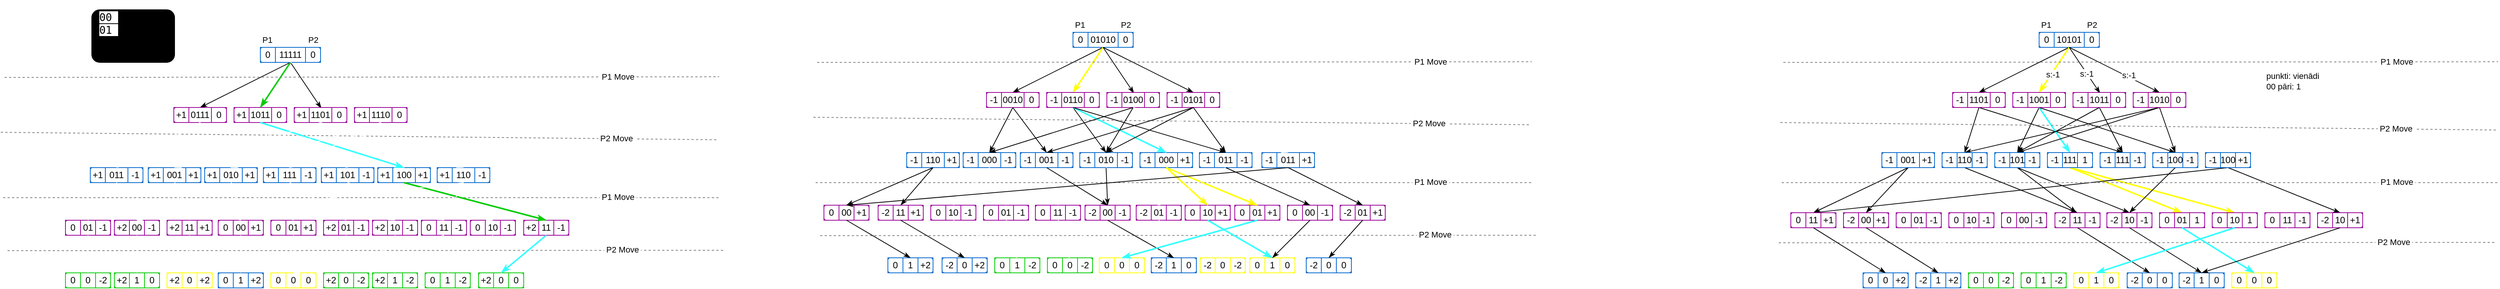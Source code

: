 <mxfile version="26.1.1">
  <diagram name="Page-1" id="RJG6sNkTF7MRSQrPNwPs">
    <mxGraphModel dx="4723" dy="1793" grid="1" gridSize="10" guides="1" tooltips="1" connect="1" arrows="1" fold="1" page="1" pageScale="1" pageWidth="1169" pageHeight="827" math="0" shadow="0">
      <root>
        <mxCell id="0" />
        <mxCell id="1" parent="0" />
        <mxCell id="-UXQj7naT20NmC0-iLfr-6" value="" style="group;strokeColor=#0066CC;" parent="1" vertex="1" connectable="0">
          <mxGeometry x="520" y="200" width="80" height="20" as="geometry" />
        </mxCell>
        <mxCell id="-UXQj7naT20NmC0-iLfr-2" value="" style="rounded=1;whiteSpace=wrap;html=1;fillColor=none;strokeColor=#0066CC;" parent="-UXQj7naT20NmC0-iLfr-6" vertex="1">
          <mxGeometry width="80" height="20" as="geometry" />
        </mxCell>
        <mxCell id="-UXQj7naT20NmC0-iLfr-1" value="10101" style="rounded=0;whiteSpace=wrap;html=1;strokeColor=#0066CC;" parent="-UXQj7naT20NmC0-iLfr-6" vertex="1">
          <mxGeometry x="20" width="40" height="20" as="geometry" />
        </mxCell>
        <mxCell id="-UXQj7naT20NmC0-iLfr-5" value="0" style="text;html=1;align=center;verticalAlign=middle;whiteSpace=wrap;rounded=0;strokeColor=#0066CC;" parent="-UXQj7naT20NmC0-iLfr-6" vertex="1">
          <mxGeometry x="60" width="20" height="20" as="geometry" />
        </mxCell>
        <mxCell id="-UXQj7naT20NmC0-iLfr-4" value="0" style="text;html=1;align=center;verticalAlign=middle;whiteSpace=wrap;rounded=0;strokeColor=none;" parent="-UXQj7naT20NmC0-iLfr-6" vertex="1">
          <mxGeometry width="20" height="20" as="geometry" />
        </mxCell>
        <mxCell id="-UXQj7naT20NmC0-iLfr-28" style="orthogonalLoop=1;jettySize=auto;html=1;exitX=0.5;exitY=1;exitDx=0;exitDy=0;entryX=0.5;entryY=0;entryDx=0;entryDy=0;endArrow=classicThin;endFill=1;" parent="1" source="-UXQj7naT20NmC0-iLfr-2" target="-UXQj7naT20NmC0-iLfr-8" edge="1">
          <mxGeometry relative="1" as="geometry" />
        </mxCell>
        <mxCell id="-UXQj7naT20NmC0-iLfr-29" style="shape=connector;rounded=1;orthogonalLoop=1;jettySize=auto;html=1;exitX=0.5;exitY=1;exitDx=0;exitDy=0;entryX=0.5;entryY=0;entryDx=0;entryDy=0;strokeColor=#FFFF00;align=center;verticalAlign=middle;fontFamily=Helvetica;fontSize=11;fontColor=default;labelBackgroundColor=default;endArrow=classicThin;endFill=1;strokeWidth=2;" parent="1" source="-UXQj7naT20NmC0-iLfr-1" target="-UXQj7naT20NmC0-iLfr-14" edge="1">
          <mxGeometry relative="1" as="geometry" />
        </mxCell>
        <mxCell id="-UXQj7naT20NmC0-iLfr-361" value="s:-1" style="edgeLabel;html=1;align=center;verticalAlign=middle;resizable=0;points=[];fontFamily=Helvetica;fontSize=11;fontColor=default;labelBackgroundColor=default;" parent="-UXQj7naT20NmC0-iLfr-29" vertex="1" connectable="0">
          <mxGeometry x="0.185" y="1" relative="1" as="geometry">
            <mxPoint as="offset" />
          </mxGeometry>
        </mxCell>
        <mxCell id="-UXQj7naT20NmC0-iLfr-30" style="shape=connector;rounded=1;orthogonalLoop=1;jettySize=auto;html=1;exitX=0.5;exitY=1;exitDx=0;exitDy=0;entryX=0.534;entryY=0.053;entryDx=0;entryDy=0;entryPerimeter=0;strokeColor=default;align=center;verticalAlign=middle;fontFamily=Helvetica;fontSize=11;fontColor=default;labelBackgroundColor=default;endArrow=classicThin;endFill=1;" parent="1" source="-UXQj7naT20NmC0-iLfr-1" target="-UXQj7naT20NmC0-iLfr-19" edge="1">
          <mxGeometry relative="1" as="geometry" />
        </mxCell>
        <mxCell id="-UXQj7naT20NmC0-iLfr-362" value="s:-1" style="edgeLabel;html=1;align=center;verticalAlign=middle;resizable=0;points=[];fontFamily=Helvetica;fontSize=11;fontColor=default;labelBackgroundColor=default;" parent="-UXQj7naT20NmC0-iLfr-30" vertex="1" connectable="0">
          <mxGeometry x="0.122" relative="1" as="geometry">
            <mxPoint as="offset" />
          </mxGeometry>
        </mxCell>
        <mxCell id="-UXQj7naT20NmC0-iLfr-31" style="shape=connector;rounded=1;orthogonalLoop=1;jettySize=auto;html=1;exitX=0.5;exitY=1;exitDx=0;exitDy=0;entryX=0.5;entryY=0;entryDx=0;entryDy=0;strokeColor=default;align=center;verticalAlign=middle;fontFamily=Helvetica;fontSize=11;fontColor=default;labelBackgroundColor=default;endArrow=classicThin;endFill=1;" parent="1" source="-UXQj7naT20NmC0-iLfr-1" target="-UXQj7naT20NmC0-iLfr-24" edge="1">
          <mxGeometry relative="1" as="geometry" />
        </mxCell>
        <mxCell id="-UXQj7naT20NmC0-iLfr-363" value="s:-1" style="edgeLabel;html=1;align=center;verticalAlign=middle;resizable=0;points=[];fontFamily=Helvetica;fontSize=11;fontColor=default;labelBackgroundColor=default;" parent="-UXQj7naT20NmC0-iLfr-31" vertex="1" connectable="0">
          <mxGeometry x="0.288" y="2" relative="1" as="geometry">
            <mxPoint as="offset" />
          </mxGeometry>
        </mxCell>
        <mxCell id="-UXQj7naT20NmC0-iLfr-131" style="edgeStyle=none;shape=connector;rounded=1;orthogonalLoop=1;jettySize=auto;html=1;exitX=0.5;exitY=1;exitDx=0;exitDy=0;entryX=0.5;entryY=0;entryDx=0;entryDy=0;strokeColor=#FFFFFF;align=center;verticalAlign=middle;fontFamily=Helvetica;fontSize=11;fontColor=default;labelBackgroundColor=default;endArrow=classicThin;endFill=1;" parent="1" source="-UXQj7naT20NmC0-iLfr-8" target="-UXQj7naT20NmC0-iLfr-40" edge="1">
          <mxGeometry relative="1" as="geometry" />
        </mxCell>
        <mxCell id="-UXQj7naT20NmC0-iLfr-132" style="edgeStyle=none;shape=connector;rounded=1;orthogonalLoop=1;jettySize=auto;html=1;exitX=0.5;exitY=1;exitDx=0;exitDy=0;entryX=0.5;entryY=0;entryDx=0;entryDy=0;strokeColor=default;align=center;verticalAlign=middle;fontFamily=Helvetica;fontSize=11;fontColor=default;labelBackgroundColor=default;endArrow=classicThin;endFill=1;" parent="1" source="-UXQj7naT20NmC0-iLfr-9" target="-UXQj7naT20NmC0-iLfr-34" edge="1">
          <mxGeometry relative="1" as="geometry" />
        </mxCell>
        <mxCell id="-UXQj7naT20NmC0-iLfr-134" style="edgeStyle=none;shape=connector;rounded=1;orthogonalLoop=1;jettySize=auto;html=1;exitX=0.5;exitY=1;exitDx=0;exitDy=0;entryX=0.5;entryY=0;entryDx=0;entryDy=0;strokeColor=default;align=center;verticalAlign=middle;fontFamily=Helvetica;fontSize=11;fontColor=default;labelBackgroundColor=default;endArrow=classicThin;endFill=1;" parent="1" source="-UXQj7naT20NmC0-iLfr-9" target="-UXQj7naT20NmC0-iLfr-50" edge="1">
          <mxGeometry relative="1" as="geometry" />
        </mxCell>
        <mxCell id="-UXQj7naT20NmC0-iLfr-135" style="edgeStyle=none;shape=connector;rounded=1;orthogonalLoop=1;jettySize=auto;html=1;exitX=0.5;exitY=1;exitDx=0;exitDy=0;entryX=0.5;entryY=0;entryDx=0;entryDy=0;strokeColor=default;align=center;verticalAlign=middle;fontFamily=Helvetica;fontSize=11;fontColor=default;labelBackgroundColor=default;endArrow=classicThin;endFill=1;" parent="1" source="-UXQj7naT20NmC0-iLfr-13" target="-UXQj7naT20NmC0-iLfr-75" edge="1">
          <mxGeometry relative="1" as="geometry" />
        </mxCell>
        <mxCell id="-UXQj7naT20NmC0-iLfr-136" style="edgeStyle=none;shape=connector;rounded=1;orthogonalLoop=1;jettySize=auto;html=1;exitX=0.5;exitY=1;exitDx=0;exitDy=0;entryX=0.5;entryY=0;entryDx=0;entryDy=0;strokeColor=#33FFFF;align=center;verticalAlign=middle;fontFamily=Helvetica;fontSize=11;fontColor=default;labelBackgroundColor=default;endArrow=classicThin;endFill=1;strokeWidth=2;" parent="1" source="-UXQj7naT20NmC0-iLfr-14" target="-UXQj7naT20NmC0-iLfr-91" edge="1">
          <mxGeometry relative="1" as="geometry" />
        </mxCell>
        <mxCell id="-UXQj7naT20NmC0-iLfr-137" style="edgeStyle=none;shape=connector;rounded=1;orthogonalLoop=1;jettySize=auto;html=1;exitX=0.5;exitY=1;exitDx=0;exitDy=0;entryX=0.5;entryY=0;entryDx=0;entryDy=0;strokeColor=default;align=center;verticalAlign=middle;fontFamily=Helvetica;fontSize=11;fontColor=default;labelBackgroundColor=default;endArrow=classicThin;endFill=1;" parent="1" source="-UXQj7naT20NmC0-iLfr-14" target="-UXQj7naT20NmC0-iLfr-95" edge="1">
          <mxGeometry relative="1" as="geometry" />
        </mxCell>
        <mxCell id="-UXQj7naT20NmC0-iLfr-138" style="edgeStyle=none;shape=connector;rounded=1;orthogonalLoop=1;jettySize=auto;html=1;exitX=0.5;exitY=1;exitDx=0;exitDy=0;entryX=0.5;entryY=0;entryDx=0;entryDy=0;strokeColor=default;align=center;verticalAlign=middle;fontFamily=Helvetica;fontSize=11;fontColor=default;labelBackgroundColor=default;endArrow=classicThin;endFill=1;" parent="1" source="-UXQj7naT20NmC0-iLfr-19" target="-UXQj7naT20NmC0-iLfr-33" edge="1">
          <mxGeometry relative="1" as="geometry" />
        </mxCell>
        <mxCell id="-UXQj7naT20NmC0-iLfr-139" style="edgeStyle=none;shape=connector;rounded=1;orthogonalLoop=1;jettySize=auto;html=1;exitX=0.5;exitY=1;exitDx=0;exitDy=0;entryX=0.5;entryY=0;entryDx=0;entryDy=0;strokeColor=default;align=center;verticalAlign=middle;fontFamily=Helvetica;fontSize=11;fontColor=default;labelBackgroundColor=default;endArrow=classicThin;endFill=1;" parent="1" source="-UXQj7naT20NmC0-iLfr-19" target="-UXQj7naT20NmC0-iLfr-74" edge="1">
          <mxGeometry relative="1" as="geometry" />
        </mxCell>
        <mxCell id="-UXQj7naT20NmC0-iLfr-140" style="edgeStyle=none;shape=connector;rounded=1;orthogonalLoop=1;jettySize=auto;html=1;exitX=0.5;exitY=1;exitDx=0;exitDy=0;entryX=0.5;entryY=0;entryDx=0;entryDy=0;strokeColor=#FFFFFF;align=center;verticalAlign=middle;fontFamily=Helvetica;fontSize=11;fontColor=default;labelBackgroundColor=default;endArrow=classicThin;endFill=1;" parent="1" source="-UXQj7naT20NmC0-iLfr-19" target="-UXQj7naT20NmC0-iLfr-112" edge="1">
          <mxGeometry relative="1" as="geometry" />
        </mxCell>
        <mxCell id="-UXQj7naT20NmC0-iLfr-141" style="edgeStyle=none;shape=connector;rounded=1;orthogonalLoop=1;jettySize=auto;html=1;exitX=0.5;exitY=1;exitDx=0;exitDy=0;entryX=0.5;entryY=0;entryDx=0;entryDy=0;strokeColor=default;align=center;verticalAlign=middle;fontFamily=Helvetica;fontSize=11;fontColor=default;labelBackgroundColor=default;endArrow=classicThin;endFill=1;" parent="1" source="-UXQj7naT20NmC0-iLfr-23" target="-UXQj7naT20NmC0-iLfr-50" edge="1">
          <mxGeometry relative="1" as="geometry" />
        </mxCell>
        <mxCell id="-UXQj7naT20NmC0-iLfr-142" style="edgeStyle=none;shape=connector;rounded=1;orthogonalLoop=1;jettySize=auto;html=1;exitX=0.5;exitY=1;exitDx=0;exitDy=0;entryX=0.5;entryY=0;entryDx=0;entryDy=0;strokeColor=default;align=center;verticalAlign=middle;fontFamily=Helvetica;fontSize=11;fontColor=default;labelBackgroundColor=default;endArrow=classicThin;endFill=1;" parent="1" source="-UXQj7naT20NmC0-iLfr-24" target="-UXQj7naT20NmC0-iLfr-96" edge="1">
          <mxGeometry relative="1" as="geometry" />
        </mxCell>
        <mxCell id="-UXQj7naT20NmC0-iLfr-143" style="edgeStyle=none;shape=connector;rounded=1;orthogonalLoop=1;jettySize=auto;html=1;exitX=0.5;exitY=1;exitDx=0;exitDy=0;entryX=0.5;entryY=0;entryDx=0;entryDy=0;strokeColor=default;align=center;verticalAlign=middle;fontFamily=Helvetica;fontSize=11;fontColor=default;labelBackgroundColor=default;endArrow=classicThin;endFill=1;" parent="1" source="-UXQj7naT20NmC0-iLfr-24" target="-UXQj7naT20NmC0-iLfr-74" edge="1">
          <mxGeometry relative="1" as="geometry" />
        </mxCell>
        <mxCell id="-UXQj7naT20NmC0-iLfr-219" style="edgeStyle=none;shape=connector;rounded=1;orthogonalLoop=1;jettySize=auto;html=1;exitX=0.5;exitY=1;exitDx=0;exitDy=0;entryX=0.5;entryY=0;entryDx=0;entryDy=0;strokeColor=default;align=center;verticalAlign=middle;fontFamily=Helvetica;fontSize=11;fontColor=default;labelBackgroundColor=default;endArrow=classicThin;endFill=1;" parent="1" source="-UXQj7naT20NmC0-iLfr-39" target="-UXQj7naT20NmC0-iLfr-145" edge="1">
          <mxGeometry relative="1" as="geometry" />
        </mxCell>
        <mxCell id="-UXQj7naT20NmC0-iLfr-220" style="edgeStyle=none;shape=connector;rounded=1;orthogonalLoop=1;jettySize=auto;html=1;exitX=0.5;exitY=1;exitDx=0;exitDy=0;entryX=0.5;entryY=0;entryDx=0;entryDy=0;strokeColor=default;align=center;verticalAlign=middle;fontFamily=Helvetica;fontSize=11;fontColor=default;labelBackgroundColor=default;endArrow=classicThin;endFill=1;" parent="1" source="-UXQj7naT20NmC0-iLfr-40" target="-UXQj7naT20NmC0-iLfr-150" edge="1">
          <mxGeometry relative="1" as="geometry" />
        </mxCell>
        <mxCell id="-UXQj7naT20NmC0-iLfr-221" style="edgeStyle=none;shape=connector;rounded=1;orthogonalLoop=1;jettySize=auto;html=1;exitX=0.5;exitY=1;exitDx=0;exitDy=0;entryX=0.5;entryY=0;entryDx=0;entryDy=0;strokeColor=#FFFFFF;align=center;verticalAlign=middle;fontFamily=Helvetica;fontSize=11;fontColor=default;labelBackgroundColor=default;endArrow=classicThin;endFill=1;" parent="1" source="-UXQj7naT20NmC0-iLfr-33" target="-UXQj7naT20NmC0-iLfr-160" edge="1">
          <mxGeometry relative="1" as="geometry" />
        </mxCell>
        <mxCell id="-UXQj7naT20NmC0-iLfr-222" style="edgeStyle=none;shape=connector;rounded=1;orthogonalLoop=1;jettySize=auto;html=1;exitX=0.5;exitY=1;exitDx=0;exitDy=0;entryX=0.5;entryY=0;entryDx=0;entryDy=0;strokeColor=#FFFFFF;align=center;verticalAlign=middle;fontFamily=Helvetica;fontSize=11;fontColor=default;labelBackgroundColor=default;endArrow=classicThin;endFill=1;" parent="1" source="-UXQj7naT20NmC0-iLfr-34" target="-UXQj7naT20NmC0-iLfr-165" edge="1">
          <mxGeometry relative="1" as="geometry" />
        </mxCell>
        <mxCell id="-UXQj7naT20NmC0-iLfr-223" style="edgeStyle=none;shape=connector;rounded=1;orthogonalLoop=1;jettySize=auto;html=1;exitX=0.5;exitY=1;exitDx=0;exitDy=0;entryX=0.5;entryY=0;entryDx=0;entryDy=0;strokeColor=#FFFFFF;align=center;verticalAlign=middle;fontFamily=Helvetica;fontSize=11;fontColor=default;labelBackgroundColor=default;endArrow=classicThin;endFill=1;" parent="1" source="-UXQj7naT20NmC0-iLfr-49" target="-UXQj7naT20NmC0-iLfr-170" edge="1">
          <mxGeometry relative="1" as="geometry" />
        </mxCell>
        <mxCell id="-UXQj7naT20NmC0-iLfr-224" style="edgeStyle=none;shape=connector;rounded=1;orthogonalLoop=1;jettySize=auto;html=1;exitX=0.5;exitY=1;exitDx=0;exitDy=0;entryX=0.5;entryY=0;entryDx=0;entryDy=0;strokeColor=default;align=center;verticalAlign=middle;fontFamily=Helvetica;fontSize=11;fontColor=default;labelBackgroundColor=default;endArrow=classicThin;endFill=1;" parent="1" source="-UXQj7naT20NmC0-iLfr-50" target="-UXQj7naT20NmC0-iLfr-176" edge="1">
          <mxGeometry relative="1" as="geometry" />
        </mxCell>
        <mxCell id="-UXQj7naT20NmC0-iLfr-226" style="edgeStyle=none;shape=connector;rounded=1;orthogonalLoop=1;jettySize=auto;html=1;exitX=0.5;exitY=1;exitDx=0;exitDy=0;entryX=0.5;entryY=0;entryDx=0;entryDy=0;strokeColor=default;align=center;verticalAlign=middle;fontFamily=Helvetica;fontSize=11;fontColor=default;labelBackgroundColor=default;endArrow=classicThin;endFill=1;" parent="1" source="-UXQj7naT20NmC0-iLfr-75" target="-UXQj7naT20NmC0-iLfr-185" edge="1">
          <mxGeometry relative="1" as="geometry" />
        </mxCell>
        <mxCell id="-UXQj7naT20NmC0-iLfr-227" style="edgeStyle=none;shape=connector;rounded=1;orthogonalLoop=1;jettySize=auto;html=1;exitX=0.5;exitY=1;exitDx=0;exitDy=0;entryX=0.5;entryY=0;entryDx=0;entryDy=0;strokeColor=#FFFF00;align=center;verticalAlign=middle;fontFamily=Helvetica;fontSize=11;fontColor=default;labelBackgroundColor=default;endArrow=classicThin;endFill=1;strokeWidth=2;" parent="1" source="-UXQj7naT20NmC0-iLfr-91" target="-UXQj7naT20NmC0-iLfr-191" edge="1">
          <mxGeometry relative="1" as="geometry" />
        </mxCell>
        <mxCell id="-UXQj7naT20NmC0-iLfr-228" style="edgeStyle=none;shape=connector;rounded=1;orthogonalLoop=1;jettySize=auto;html=1;exitX=0.5;exitY=1;exitDx=0;exitDy=0;entryX=0.5;entryY=0;entryDx=0;entryDy=0;strokeColor=#FFFF00;align=center;verticalAlign=middle;fontFamily=Helvetica;fontSize=11;fontColor=default;labelBackgroundColor=default;endArrow=classicThin;endFill=1;strokeWidth=2;" parent="1" source="-UXQj7naT20NmC0-iLfr-91" target="-UXQj7naT20NmC0-iLfr-195" edge="1">
          <mxGeometry relative="1" as="geometry" />
        </mxCell>
        <mxCell id="-UXQj7naT20NmC0-iLfr-229" style="edgeStyle=none;shape=connector;rounded=1;orthogonalLoop=1;jettySize=auto;html=1;exitX=0.5;exitY=1;exitDx=0;exitDy=0;entryX=0.5;entryY=0;entryDx=0;entryDy=0;strokeColor=default;align=center;verticalAlign=middle;fontFamily=Helvetica;fontSize=11;fontColor=default;labelBackgroundColor=default;endArrow=classicThin;endFill=1;" parent="1" source="-UXQj7naT20NmC0-iLfr-95" target="-UXQj7naT20NmC0-iLfr-186" edge="1">
          <mxGeometry relative="1" as="geometry" />
        </mxCell>
        <mxCell id="-UXQj7naT20NmC0-iLfr-230" style="edgeStyle=none;shape=connector;rounded=1;orthogonalLoop=1;jettySize=auto;html=1;exitX=0.5;exitY=1;exitDx=0;exitDy=0;entryX=0.5;entryY=0;entryDx=0;entryDy=0;strokeColor=#FFFFFF;align=center;verticalAlign=middle;fontFamily=Helvetica;fontSize=11;fontColor=default;labelBackgroundColor=default;endArrow=classicThin;endFill=1;" parent="1" source="-UXQj7naT20NmC0-iLfr-96" target="-UXQj7naT20NmC0-iLfr-206" edge="1">
          <mxGeometry relative="1" as="geometry" />
        </mxCell>
        <mxCell id="-UXQj7naT20NmC0-iLfr-231" style="edgeStyle=none;shape=connector;rounded=1;orthogonalLoop=1;jettySize=auto;html=1;exitX=0.5;exitY=1;exitDx=0;exitDy=0;entryX=0.5;entryY=0;entryDx=0;entryDy=0;strokeColor=default;align=center;verticalAlign=middle;fontFamily=Helvetica;fontSize=11;fontColor=default;labelBackgroundColor=default;endArrow=classicThin;endFill=1;" parent="1" source="-UXQj7naT20NmC0-iLfr-112" target="-UXQj7naT20NmC0-iLfr-145" edge="1">
          <mxGeometry relative="1" as="geometry" />
        </mxCell>
        <mxCell id="-UXQj7naT20NmC0-iLfr-232" style="edgeStyle=none;shape=connector;rounded=1;orthogonalLoop=1;jettySize=auto;html=1;exitX=0.5;exitY=1;exitDx=0;exitDy=0;entryX=0.5;entryY=0;entryDx=0;entryDy=0;strokeColor=default;align=center;verticalAlign=middle;fontFamily=Helvetica;fontSize=11;fontColor=default;labelBackgroundColor=default;endArrow=classicThin;endFill=1;" parent="1" source="-UXQj7naT20NmC0-iLfr-111" target="-UXQj7naT20NmC0-iLfr-211" edge="1">
          <mxGeometry relative="1" as="geometry" />
        </mxCell>
        <mxCell id="-UXQj7naT20NmC0-iLfr-233" value="" style="group" parent="1" vertex="1" connectable="0">
          <mxGeometry x="405" y="280" width="80" height="20" as="geometry" />
        </mxCell>
        <mxCell id="-UXQj7naT20NmC0-iLfr-8" value="" style="rounded=1;whiteSpace=wrap;html=1;fillColor=none;strokeColor=#990099;" parent="-UXQj7naT20NmC0-iLfr-233" vertex="1">
          <mxGeometry width="70" height="20" as="geometry" />
        </mxCell>
        <mxCell id="-UXQj7naT20NmC0-iLfr-9" value="1101" style="rounded=0;whiteSpace=wrap;html=1;strokeColor=#990099;" parent="-UXQj7naT20NmC0-iLfr-233" vertex="1">
          <mxGeometry x="20" width="30" height="20" as="geometry" />
        </mxCell>
        <mxCell id="-UXQj7naT20NmC0-iLfr-10" value="-1" style="text;html=1;align=center;verticalAlign=middle;whiteSpace=wrap;rounded=0;strokeColor=#990099;" parent="-UXQj7naT20NmC0-iLfr-233" vertex="1">
          <mxGeometry width="20" height="20" as="geometry" />
        </mxCell>
        <mxCell id="-UXQj7naT20NmC0-iLfr-11" value="0" style="text;html=1;align=center;verticalAlign=middle;whiteSpace=wrap;rounded=0;strokeColor=#990099;" parent="-UXQj7naT20NmC0-iLfr-233" vertex="1">
          <mxGeometry x="50" width="20" height="20" as="geometry" />
        </mxCell>
        <mxCell id="-UXQj7naT20NmC0-iLfr-234" value="" style="group" parent="1" vertex="1" connectable="0">
          <mxGeometry x="485" y="280" width="70" height="20" as="geometry" />
        </mxCell>
        <mxCell id="-UXQj7naT20NmC0-iLfr-13" value="" style="rounded=1;whiteSpace=wrap;html=1;fillColor=none;strokeColor=#990099;container=0;" parent="-UXQj7naT20NmC0-iLfr-234" vertex="1">
          <mxGeometry width="70" height="20" as="geometry" />
        </mxCell>
        <mxCell id="-UXQj7naT20NmC0-iLfr-14" value="1001" style="rounded=0;whiteSpace=wrap;html=1;strokeColor=#990099;container=0;" parent="-UXQj7naT20NmC0-iLfr-234" vertex="1">
          <mxGeometry x="20" width="30" height="20" as="geometry" />
        </mxCell>
        <mxCell id="-UXQj7naT20NmC0-iLfr-15" value="-1" style="text;html=1;align=center;verticalAlign=middle;whiteSpace=wrap;rounded=0;strokeColor=#990099;container=0;" parent="-UXQj7naT20NmC0-iLfr-234" vertex="1">
          <mxGeometry width="20" height="20" as="geometry" />
        </mxCell>
        <mxCell id="-UXQj7naT20NmC0-iLfr-16" value="0" style="text;html=1;align=center;verticalAlign=middle;whiteSpace=wrap;rounded=0;strokeColor=#990099;container=0;" parent="-UXQj7naT20NmC0-iLfr-234" vertex="1">
          <mxGeometry x="50" width="20" height="20" as="geometry" />
        </mxCell>
        <mxCell id="-UXQj7naT20NmC0-iLfr-236" value="" style="group" parent="1" vertex="1" connectable="0">
          <mxGeometry x="565" y="280" width="70" height="20" as="geometry" />
        </mxCell>
        <mxCell id="-UXQj7naT20NmC0-iLfr-18" value="" style="rounded=1;whiteSpace=wrap;html=1;fillColor=none;strokeColor=#990099;container=0;" parent="-UXQj7naT20NmC0-iLfr-236" vertex="1">
          <mxGeometry width="70" height="20" as="geometry" />
        </mxCell>
        <mxCell id="-UXQj7naT20NmC0-iLfr-19" value="1011" style="rounded=0;whiteSpace=wrap;html=1;strokeColor=#990099;container=0;" parent="-UXQj7naT20NmC0-iLfr-236" vertex="1">
          <mxGeometry x="20" width="30" height="20" as="geometry" />
        </mxCell>
        <mxCell id="-UXQj7naT20NmC0-iLfr-20" value="-1" style="text;html=1;align=center;verticalAlign=middle;whiteSpace=wrap;rounded=0;strokeColor=#990099;container=0;" parent="-UXQj7naT20NmC0-iLfr-236" vertex="1">
          <mxGeometry width="20" height="20" as="geometry" />
        </mxCell>
        <mxCell id="-UXQj7naT20NmC0-iLfr-21" value="0" style="text;html=1;align=center;verticalAlign=middle;whiteSpace=wrap;rounded=0;strokeColor=#990099;container=0;" parent="-UXQj7naT20NmC0-iLfr-236" vertex="1">
          <mxGeometry x="50" width="20" height="20" as="geometry" />
        </mxCell>
        <mxCell id="-UXQj7naT20NmC0-iLfr-237" value="" style="group" parent="1" vertex="1" connectable="0">
          <mxGeometry x="645" y="280" width="70" height="20" as="geometry" />
        </mxCell>
        <mxCell id="-UXQj7naT20NmC0-iLfr-23" value="" style="rounded=1;whiteSpace=wrap;html=1;fillColor=none;strokeColor=#990099;container=0;" parent="-UXQj7naT20NmC0-iLfr-237" vertex="1">
          <mxGeometry width="70" height="20" as="geometry" />
        </mxCell>
        <mxCell id="-UXQj7naT20NmC0-iLfr-24" value="1010" style="rounded=0;whiteSpace=wrap;html=1;strokeColor=#990099;container=0;" parent="-UXQj7naT20NmC0-iLfr-237" vertex="1">
          <mxGeometry x="20" width="30" height="20" as="geometry" />
        </mxCell>
        <mxCell id="-UXQj7naT20NmC0-iLfr-25" value="-1" style="text;html=1;align=center;verticalAlign=middle;whiteSpace=wrap;rounded=0;strokeColor=#990099;container=0;" parent="-UXQj7naT20NmC0-iLfr-237" vertex="1">
          <mxGeometry width="20" height="20" as="geometry" />
        </mxCell>
        <mxCell id="-UXQj7naT20NmC0-iLfr-26" value="0" style="text;html=1;align=center;verticalAlign=middle;whiteSpace=wrap;rounded=0;strokeColor=#990099;container=0;" parent="-UXQj7naT20NmC0-iLfr-237" vertex="1">
          <mxGeometry x="50" width="20" height="20" as="geometry" />
        </mxCell>
        <mxCell id="-UXQj7naT20NmC0-iLfr-238" value="" style="group" parent="1" vertex="1" connectable="0">
          <mxGeometry x="311" y="360" width="70" height="20" as="geometry" />
        </mxCell>
        <mxCell id="-UXQj7naT20NmC0-iLfr-39" value="" style="rounded=1;whiteSpace=wrap;html=1;fillColor=none;strokeColor=#0066CC;" parent="-UXQj7naT20NmC0-iLfr-238" vertex="1">
          <mxGeometry width="70" height="20" as="geometry" />
        </mxCell>
        <mxCell id="-UXQj7naT20NmC0-iLfr-40" value="001" style="rounded=0;whiteSpace=wrap;html=1;strokeColor=#0066CC;" parent="-UXQj7naT20NmC0-iLfr-238" vertex="1">
          <mxGeometry x="20" width="30" height="20" as="geometry" />
        </mxCell>
        <mxCell id="-UXQj7naT20NmC0-iLfr-41" value="-1" style="text;html=1;align=center;verticalAlign=middle;whiteSpace=wrap;rounded=0;strokeColor=#0066CC;" parent="-UXQj7naT20NmC0-iLfr-238" vertex="1">
          <mxGeometry width="20" height="20" as="geometry" />
        </mxCell>
        <mxCell id="-UXQj7naT20NmC0-iLfr-42" value="+1" style="text;html=1;align=center;verticalAlign=middle;whiteSpace=wrap;rounded=0;strokeColor=#0066CC;" parent="-UXQj7naT20NmC0-iLfr-238" vertex="1">
          <mxGeometry x="50" width="20" height="20" as="geometry" />
        </mxCell>
        <mxCell id="-UXQj7naT20NmC0-iLfr-239" value="" style="group" parent="1" vertex="1" connectable="0">
          <mxGeometry x="601" y="360" width="60" height="20" as="geometry" />
        </mxCell>
        <mxCell id="-UXQj7naT20NmC0-iLfr-33" value="" style="rounded=1;whiteSpace=wrap;html=1;fillColor=none;strokeColor=#0066CC;" parent="-UXQj7naT20NmC0-iLfr-239" vertex="1">
          <mxGeometry width="60" height="20" as="geometry" />
        </mxCell>
        <mxCell id="-UXQj7naT20NmC0-iLfr-34" value="111" style="rounded=0;whiteSpace=wrap;html=1;strokeColor=#0066CC;" parent="-UXQj7naT20NmC0-iLfr-239" vertex="1">
          <mxGeometry x="20" width="20" height="20" as="geometry" />
        </mxCell>
        <mxCell id="-UXQj7naT20NmC0-iLfr-35" value="-1" style="text;html=1;align=center;verticalAlign=middle;whiteSpace=wrap;rounded=0;strokeColor=#0066CC;" parent="-UXQj7naT20NmC0-iLfr-239" vertex="1">
          <mxGeometry width="20" height="20" as="geometry" />
        </mxCell>
        <mxCell id="-UXQj7naT20NmC0-iLfr-36" value="-1" style="text;html=1;align=center;verticalAlign=middle;whiteSpace=wrap;rounded=0;strokeColor=#0066CC;" parent="-UXQj7naT20NmC0-iLfr-239" vertex="1">
          <mxGeometry x="40" width="20" height="20" as="geometry" />
        </mxCell>
        <mxCell id="-UXQj7naT20NmC0-iLfr-240" value="" style="group" parent="1" vertex="1" connectable="0">
          <mxGeometry x="391" y="360" width="60" height="20" as="geometry" />
        </mxCell>
        <mxCell id="-UXQj7naT20NmC0-iLfr-49" value="" style="rounded=1;whiteSpace=wrap;html=1;fillColor=none;strokeColor=#0066CC;" parent="-UXQj7naT20NmC0-iLfr-240" vertex="1">
          <mxGeometry width="60" height="20" as="geometry" />
        </mxCell>
        <mxCell id="-UXQj7naT20NmC0-iLfr-50" value="110" style="rounded=0;whiteSpace=wrap;html=1;strokeColor=#0066CC;" parent="-UXQj7naT20NmC0-iLfr-240" vertex="1">
          <mxGeometry x="20" width="20" height="20" as="geometry" />
        </mxCell>
        <mxCell id="-UXQj7naT20NmC0-iLfr-51" value="-1" style="text;html=1;align=center;verticalAlign=middle;whiteSpace=wrap;rounded=0;strokeColor=#0066CC;" parent="-UXQj7naT20NmC0-iLfr-240" vertex="1">
          <mxGeometry width="20" height="20" as="geometry" />
        </mxCell>
        <mxCell id="-UXQj7naT20NmC0-iLfr-52" value="-1" style="text;html=1;align=center;verticalAlign=middle;whiteSpace=wrap;rounded=0;strokeColor=#0066CC;" parent="-UXQj7naT20NmC0-iLfr-240" vertex="1">
          <mxGeometry x="40" width="20" height="20" as="geometry" />
        </mxCell>
        <mxCell id="-UXQj7naT20NmC0-iLfr-225" style="edgeStyle=none;shape=connector;rounded=1;orthogonalLoop=1;jettySize=auto;html=1;exitX=0.5;exitY=1;exitDx=0;exitDy=0;strokeColor=default;align=center;verticalAlign=middle;fontFamily=Helvetica;fontSize=11;fontColor=default;labelBackgroundColor=default;endArrow=classicThin;endFill=1;entryX=0.474;entryY=-0.017;entryDx=0;entryDy=0;entryPerimeter=0;" parent="1" source="-UXQj7naT20NmC0-iLfr-74" target="-UXQj7naT20NmC0-iLfr-175" edge="1">
          <mxGeometry relative="1" as="geometry">
            <mxPoint x="700" y="440" as="targetPoint" />
          </mxGeometry>
        </mxCell>
        <mxCell id="-UXQj7naT20NmC0-iLfr-241" value="" style="group" parent="1" vertex="1" connectable="0">
          <mxGeometry x="461" y="360" width="60" height="20" as="geometry" />
        </mxCell>
        <mxCell id="-UXQj7naT20NmC0-iLfr-74" value="" style="rounded=1;whiteSpace=wrap;html=1;fillColor=none;strokeColor=#0066CC;" parent="-UXQj7naT20NmC0-iLfr-241" vertex="1">
          <mxGeometry width="60" height="20" as="geometry" />
        </mxCell>
        <mxCell id="-UXQj7naT20NmC0-iLfr-75" value="101" style="rounded=0;whiteSpace=wrap;html=1;strokeColor=#0066CC;" parent="-UXQj7naT20NmC0-iLfr-241" vertex="1">
          <mxGeometry x="20" width="20" height="20" as="geometry" />
        </mxCell>
        <mxCell id="-UXQj7naT20NmC0-iLfr-76" value="-1" style="text;html=1;align=center;verticalAlign=middle;whiteSpace=wrap;rounded=0;strokeColor=#0066CC;" parent="-UXQj7naT20NmC0-iLfr-241" vertex="1">
          <mxGeometry width="20" height="20" as="geometry" />
        </mxCell>
        <mxCell id="-UXQj7naT20NmC0-iLfr-77" value="-1" style="text;html=1;align=center;verticalAlign=middle;whiteSpace=wrap;rounded=0;strokeColor=#0066CC;" parent="-UXQj7naT20NmC0-iLfr-241" vertex="1">
          <mxGeometry x="40" width="20" height="20" as="geometry" />
        </mxCell>
        <mxCell id="-UXQj7naT20NmC0-iLfr-243" value="" style="group" parent="1" vertex="1" connectable="0">
          <mxGeometry x="531" y="360" width="60" height="20" as="geometry" />
        </mxCell>
        <mxCell id="-UXQj7naT20NmC0-iLfr-90" value="" style="rounded=1;whiteSpace=wrap;html=1;fillColor=none;strokeColor=#0066CC;" parent="-UXQj7naT20NmC0-iLfr-243" vertex="1">
          <mxGeometry width="60" height="20" as="geometry" />
        </mxCell>
        <mxCell id="-UXQj7naT20NmC0-iLfr-91" value="111" style="rounded=0;whiteSpace=wrap;html=1;strokeColor=#0066CC;" parent="-UXQj7naT20NmC0-iLfr-243" vertex="1">
          <mxGeometry x="20" width="20" height="20" as="geometry" />
        </mxCell>
        <mxCell id="-UXQj7naT20NmC0-iLfr-92" value="-1" style="text;html=1;align=center;verticalAlign=middle;whiteSpace=wrap;rounded=0;strokeColor=#0066CC;" parent="-UXQj7naT20NmC0-iLfr-243" vertex="1">
          <mxGeometry width="20" height="20" as="geometry" />
        </mxCell>
        <mxCell id="-UXQj7naT20NmC0-iLfr-93" value="1" style="text;html=1;align=center;verticalAlign=middle;whiteSpace=wrap;rounded=0;strokeColor=#0066CC;" parent="-UXQj7naT20NmC0-iLfr-243" vertex="1">
          <mxGeometry x="40" width="20" height="20" as="geometry" />
        </mxCell>
        <mxCell id="-UXQj7naT20NmC0-iLfr-245" value="" style="group" parent="1" vertex="1" connectable="0">
          <mxGeometry x="671" y="360" width="60" height="20" as="geometry" />
        </mxCell>
        <mxCell id="-UXQj7naT20NmC0-iLfr-95" value="" style="rounded=1;whiteSpace=wrap;html=1;fillColor=none;strokeColor=#0066CC;" parent="-UXQj7naT20NmC0-iLfr-245" vertex="1">
          <mxGeometry width="60" height="20" as="geometry" />
        </mxCell>
        <mxCell id="-UXQj7naT20NmC0-iLfr-96" value="100" style="rounded=0;whiteSpace=wrap;html=1;strokeColor=#0066CC;" parent="-UXQj7naT20NmC0-iLfr-245" vertex="1">
          <mxGeometry x="20" width="20" height="20" as="geometry" />
        </mxCell>
        <mxCell id="-UXQj7naT20NmC0-iLfr-97" value="-1" style="text;html=1;align=center;verticalAlign=middle;whiteSpace=wrap;rounded=0;strokeColor=#0066CC;" parent="-UXQj7naT20NmC0-iLfr-245" vertex="1">
          <mxGeometry width="20" height="20" as="geometry" />
        </mxCell>
        <mxCell id="-UXQj7naT20NmC0-iLfr-98" value="-1" style="text;html=1;align=center;verticalAlign=middle;whiteSpace=wrap;rounded=0;strokeColor=#0066CC;" parent="-UXQj7naT20NmC0-iLfr-245" vertex="1">
          <mxGeometry x="40" width="20" height="20" as="geometry" />
        </mxCell>
        <mxCell id="-UXQj7naT20NmC0-iLfr-246" value="" style="group" parent="1" vertex="1" connectable="0">
          <mxGeometry x="741" y="360" width="60" height="20" as="geometry" />
        </mxCell>
        <mxCell id="-UXQj7naT20NmC0-iLfr-111" value="" style="rounded=1;whiteSpace=wrap;html=1;fillColor=none;strokeColor=#0066CC;" parent="-UXQj7naT20NmC0-iLfr-246" vertex="1">
          <mxGeometry width="60" height="20" as="geometry" />
        </mxCell>
        <mxCell id="-UXQj7naT20NmC0-iLfr-112" value="100" style="rounded=0;whiteSpace=wrap;html=1;strokeColor=#0066CC;" parent="-UXQj7naT20NmC0-iLfr-246" vertex="1">
          <mxGeometry x="20" width="20" height="20" as="geometry" />
        </mxCell>
        <mxCell id="-UXQj7naT20NmC0-iLfr-113" value="-1" style="text;html=1;align=center;verticalAlign=middle;whiteSpace=wrap;rounded=0;strokeColor=#0066CC;" parent="-UXQj7naT20NmC0-iLfr-246" vertex="1">
          <mxGeometry width="20" height="20" as="geometry" />
        </mxCell>
        <mxCell id="-UXQj7naT20NmC0-iLfr-114" value="+1" style="text;html=1;align=center;verticalAlign=middle;whiteSpace=wrap;rounded=0;strokeColor=#0066CC;" parent="-UXQj7naT20NmC0-iLfr-246" vertex="1">
          <mxGeometry x="40" width="20" height="20" as="geometry" />
        </mxCell>
        <mxCell id="-UXQj7naT20NmC0-iLfr-253" value="" style="group" parent="1" vertex="1" connectable="0">
          <mxGeometry x="190" y="440" width="60" height="20" as="geometry" />
        </mxCell>
        <mxCell id="-UXQj7naT20NmC0-iLfr-144" value="" style="group;strokeColor=#990099;container=0;" parent="-UXQj7naT20NmC0-iLfr-253" vertex="1" connectable="0">
          <mxGeometry width="60" height="20" as="geometry" />
        </mxCell>
        <mxCell id="-UXQj7naT20NmC0-iLfr-145" value="" style="rounded=1;whiteSpace=wrap;html=1;fillColor=none;strokeColor=#990099;" parent="-UXQj7naT20NmC0-iLfr-253" vertex="1">
          <mxGeometry width="60" height="20" as="geometry" />
        </mxCell>
        <mxCell id="-UXQj7naT20NmC0-iLfr-146" value="11" style="rounded=0;whiteSpace=wrap;html=1;strokeColor=#990099;" parent="-UXQj7naT20NmC0-iLfr-253" vertex="1">
          <mxGeometry x="20" width="20" height="20" as="geometry" />
        </mxCell>
        <mxCell id="-UXQj7naT20NmC0-iLfr-147" value="0" style="text;html=1;align=center;verticalAlign=middle;whiteSpace=wrap;rounded=0;strokeColor=#990099;" parent="-UXQj7naT20NmC0-iLfr-253" vertex="1">
          <mxGeometry width="20" height="20" as="geometry" />
        </mxCell>
        <mxCell id="-UXQj7naT20NmC0-iLfr-148" value="+1" style="text;html=1;align=center;verticalAlign=middle;whiteSpace=wrap;rounded=0;strokeColor=#990099;" parent="-UXQj7naT20NmC0-iLfr-253" vertex="1">
          <mxGeometry x="40" width="20" height="20" as="geometry" />
        </mxCell>
        <mxCell id="-UXQj7naT20NmC0-iLfr-254" value="" style="group" parent="1" vertex="1" connectable="0">
          <mxGeometry x="260" y="440" width="60" height="20" as="geometry" />
        </mxCell>
        <mxCell id="-UXQj7naT20NmC0-iLfr-149" value="" style="group;strokeColor=#990099;container=0;" parent="-UXQj7naT20NmC0-iLfr-254" vertex="1" connectable="0">
          <mxGeometry width="60" height="20" as="geometry" />
        </mxCell>
        <mxCell id="-UXQj7naT20NmC0-iLfr-150" value="" style="rounded=1;whiteSpace=wrap;html=1;fillColor=none;strokeColor=#990099;" parent="-UXQj7naT20NmC0-iLfr-254" vertex="1">
          <mxGeometry width="60" height="20" as="geometry" />
        </mxCell>
        <mxCell id="-UXQj7naT20NmC0-iLfr-151" value="00" style="rounded=0;whiteSpace=wrap;html=1;strokeColor=#990099;" parent="-UXQj7naT20NmC0-iLfr-254" vertex="1">
          <mxGeometry x="20" width="20" height="20" as="geometry" />
        </mxCell>
        <mxCell id="-UXQj7naT20NmC0-iLfr-152" value="-2" style="text;html=1;align=center;verticalAlign=middle;whiteSpace=wrap;rounded=0;strokeColor=#990099;" parent="-UXQj7naT20NmC0-iLfr-254" vertex="1">
          <mxGeometry width="20" height="20" as="geometry" />
        </mxCell>
        <mxCell id="-UXQj7naT20NmC0-iLfr-153" value="+1" style="text;html=1;align=center;verticalAlign=middle;whiteSpace=wrap;rounded=0;strokeColor=#990099;" parent="-UXQj7naT20NmC0-iLfr-254" vertex="1">
          <mxGeometry x="40" width="20" height="20" as="geometry" />
        </mxCell>
        <mxCell id="-UXQj7naT20NmC0-iLfr-255" value="" style="group" parent="1" vertex="1" connectable="0">
          <mxGeometry x="330" y="440" width="60" height="20" as="geometry" />
        </mxCell>
        <mxCell id="-UXQj7naT20NmC0-iLfr-159" value="" style="group;strokeColor=#990099;container=0;" parent="-UXQj7naT20NmC0-iLfr-255" vertex="1" connectable="0">
          <mxGeometry width="60" height="20" as="geometry" />
        </mxCell>
        <mxCell id="-UXQj7naT20NmC0-iLfr-160" value="" style="rounded=1;whiteSpace=wrap;html=1;fillColor=none;strokeColor=#990099;" parent="-UXQj7naT20NmC0-iLfr-255" vertex="1">
          <mxGeometry width="60" height="20" as="geometry" />
        </mxCell>
        <mxCell id="-UXQj7naT20NmC0-iLfr-161" value="01" style="rounded=0;whiteSpace=wrap;html=1;strokeColor=#990099;" parent="-UXQj7naT20NmC0-iLfr-255" vertex="1">
          <mxGeometry x="20" width="20" height="20" as="geometry" />
        </mxCell>
        <mxCell id="-UXQj7naT20NmC0-iLfr-162" value="0" style="text;html=1;align=center;verticalAlign=middle;whiteSpace=wrap;rounded=0;strokeColor=#990099;" parent="-UXQj7naT20NmC0-iLfr-255" vertex="1">
          <mxGeometry width="20" height="20" as="geometry" />
        </mxCell>
        <mxCell id="-UXQj7naT20NmC0-iLfr-163" value="-1" style="text;html=1;align=center;verticalAlign=middle;whiteSpace=wrap;rounded=0;strokeColor=#990099;" parent="-UXQj7naT20NmC0-iLfr-255" vertex="1">
          <mxGeometry x="40" width="20" height="20" as="geometry" />
        </mxCell>
        <mxCell id="-UXQj7naT20NmC0-iLfr-256" value="" style="group" parent="1" vertex="1" connectable="0">
          <mxGeometry x="400" y="440" width="60" height="20" as="geometry" />
        </mxCell>
        <mxCell id="-UXQj7naT20NmC0-iLfr-164" value="" style="group;strokeColor=#990099;container=0;" parent="-UXQj7naT20NmC0-iLfr-256" vertex="1" connectable="0">
          <mxGeometry width="60" height="20" as="geometry" />
        </mxCell>
        <mxCell id="-UXQj7naT20NmC0-iLfr-165" value="" style="rounded=1;whiteSpace=wrap;html=1;fillColor=none;strokeColor=#990099;" parent="-UXQj7naT20NmC0-iLfr-256" vertex="1">
          <mxGeometry width="60" height="20" as="geometry" />
        </mxCell>
        <mxCell id="-UXQj7naT20NmC0-iLfr-166" value="10" style="rounded=0;whiteSpace=wrap;html=1;strokeColor=#990099;" parent="-UXQj7naT20NmC0-iLfr-256" vertex="1">
          <mxGeometry x="20" width="20" height="20" as="geometry" />
        </mxCell>
        <mxCell id="-UXQj7naT20NmC0-iLfr-167" value="0" style="text;html=1;align=center;verticalAlign=middle;whiteSpace=wrap;rounded=0;strokeColor=#990099;" parent="-UXQj7naT20NmC0-iLfr-256" vertex="1">
          <mxGeometry width="20" height="20" as="geometry" />
        </mxCell>
        <mxCell id="-UXQj7naT20NmC0-iLfr-168" value="-1" style="text;html=1;align=center;verticalAlign=middle;whiteSpace=wrap;rounded=0;strokeColor=#990099;" parent="-UXQj7naT20NmC0-iLfr-256" vertex="1">
          <mxGeometry x="40" width="20" height="20" as="geometry" />
        </mxCell>
        <mxCell id="-UXQj7naT20NmC0-iLfr-257" value="" style="group" parent="1" vertex="1" connectable="0">
          <mxGeometry x="470" y="440" width="60" height="20" as="geometry" />
        </mxCell>
        <mxCell id="-UXQj7naT20NmC0-iLfr-169" value="" style="group;strokeColor=#990099;container=0;" parent="-UXQj7naT20NmC0-iLfr-257" vertex="1" connectable="0">
          <mxGeometry width="60" height="20" as="geometry" />
        </mxCell>
        <mxCell id="-UXQj7naT20NmC0-iLfr-170" value="" style="rounded=1;whiteSpace=wrap;html=1;fillColor=none;strokeColor=#990099;" parent="-UXQj7naT20NmC0-iLfr-257" vertex="1">
          <mxGeometry width="60" height="20" as="geometry" />
        </mxCell>
        <mxCell id="-UXQj7naT20NmC0-iLfr-171" value="00" style="rounded=0;whiteSpace=wrap;html=1;strokeColor=#990099;" parent="-UXQj7naT20NmC0-iLfr-257" vertex="1">
          <mxGeometry x="20" width="20" height="20" as="geometry" />
        </mxCell>
        <mxCell id="-UXQj7naT20NmC0-iLfr-172" value="0" style="text;html=1;align=center;verticalAlign=middle;whiteSpace=wrap;rounded=0;strokeColor=#990099;" parent="-UXQj7naT20NmC0-iLfr-257" vertex="1">
          <mxGeometry width="20" height="20" as="geometry" />
        </mxCell>
        <mxCell id="-UXQj7naT20NmC0-iLfr-173" value="-1" style="text;html=1;align=center;verticalAlign=middle;whiteSpace=wrap;rounded=0;strokeColor=#990099;" parent="-UXQj7naT20NmC0-iLfr-257" vertex="1">
          <mxGeometry x="40" width="20" height="20" as="geometry" />
        </mxCell>
        <mxCell id="-UXQj7naT20NmC0-iLfr-258" value="" style="group" parent="1" vertex="1" connectable="0">
          <mxGeometry x="541" y="440" width="60" height="20" as="geometry" />
        </mxCell>
        <mxCell id="-UXQj7naT20NmC0-iLfr-174" value="" style="group;strokeColor=#990099;container=0;" parent="-UXQj7naT20NmC0-iLfr-258" vertex="1" connectable="0">
          <mxGeometry width="60" height="20" as="geometry" />
        </mxCell>
        <mxCell id="-UXQj7naT20NmC0-iLfr-175" value="" style="rounded=1;whiteSpace=wrap;html=1;fillColor=none;strokeColor=#990099;" parent="-UXQj7naT20NmC0-iLfr-258" vertex="1">
          <mxGeometry width="60" height="20" as="geometry" />
        </mxCell>
        <mxCell id="-UXQj7naT20NmC0-iLfr-176" value="11" style="rounded=0;whiteSpace=wrap;html=1;strokeColor=#990099;" parent="-UXQj7naT20NmC0-iLfr-258" vertex="1">
          <mxGeometry x="20" width="20" height="20" as="geometry" />
        </mxCell>
        <mxCell id="-UXQj7naT20NmC0-iLfr-177" value="-2" style="text;html=1;align=center;verticalAlign=middle;whiteSpace=wrap;rounded=0;strokeColor=#990099;" parent="-UXQj7naT20NmC0-iLfr-258" vertex="1">
          <mxGeometry width="20" height="20" as="geometry" />
        </mxCell>
        <mxCell id="-UXQj7naT20NmC0-iLfr-178" value="-1" style="text;html=1;align=center;verticalAlign=middle;whiteSpace=wrap;rounded=0;strokeColor=#990099;" parent="-UXQj7naT20NmC0-iLfr-258" vertex="1">
          <mxGeometry x="40" width="20" height="20" as="geometry" />
        </mxCell>
        <mxCell id="-UXQj7naT20NmC0-iLfr-259" value="" style="group" parent="1" vertex="1" connectable="0">
          <mxGeometry x="610" y="440" width="60" height="20" as="geometry" />
        </mxCell>
        <mxCell id="-UXQj7naT20NmC0-iLfr-184" value="" style="group;strokeColor=#990099;container=0;" parent="-UXQj7naT20NmC0-iLfr-259" vertex="1" connectable="0">
          <mxGeometry width="60" height="20" as="geometry" />
        </mxCell>
        <mxCell id="-UXQj7naT20NmC0-iLfr-185" value="" style="rounded=1;whiteSpace=wrap;html=1;fillColor=none;strokeColor=#990099;" parent="-UXQj7naT20NmC0-iLfr-259" vertex="1">
          <mxGeometry width="60" height="20" as="geometry" />
        </mxCell>
        <mxCell id="-UXQj7naT20NmC0-iLfr-186" value="10" style="rounded=0;whiteSpace=wrap;html=1;strokeColor=#990099;" parent="-UXQj7naT20NmC0-iLfr-259" vertex="1">
          <mxGeometry x="20" width="20" height="20" as="geometry" />
        </mxCell>
        <mxCell id="-UXQj7naT20NmC0-iLfr-187" value="-2" style="text;html=1;align=center;verticalAlign=middle;whiteSpace=wrap;rounded=0;strokeColor=#990099;" parent="-UXQj7naT20NmC0-iLfr-259" vertex="1">
          <mxGeometry width="20" height="20" as="geometry" />
        </mxCell>
        <mxCell id="-UXQj7naT20NmC0-iLfr-188" value="-1" style="text;html=1;align=center;verticalAlign=middle;whiteSpace=wrap;rounded=0;strokeColor=#990099;" parent="-UXQj7naT20NmC0-iLfr-259" vertex="1">
          <mxGeometry x="40" width="20" height="20" as="geometry" />
        </mxCell>
        <mxCell id="-UXQj7naT20NmC0-iLfr-260" value="" style="group" parent="1" vertex="1" connectable="0">
          <mxGeometry x="680" y="440" width="60" height="20" as="geometry" />
        </mxCell>
        <mxCell id="-UXQj7naT20NmC0-iLfr-189" value="" style="group;strokeColor=#990099;container=0;" parent="-UXQj7naT20NmC0-iLfr-260" vertex="1" connectable="0">
          <mxGeometry width="60" height="20" as="geometry" />
        </mxCell>
        <mxCell id="-UXQj7naT20NmC0-iLfr-190" value="" style="rounded=1;whiteSpace=wrap;html=1;fillColor=none;strokeColor=#990099;" parent="-UXQj7naT20NmC0-iLfr-260" vertex="1">
          <mxGeometry width="60" height="20" as="geometry" />
        </mxCell>
        <mxCell id="-UXQj7naT20NmC0-iLfr-191" value="01" style="rounded=0;whiteSpace=wrap;html=1;strokeColor=#990099;" parent="-UXQj7naT20NmC0-iLfr-260" vertex="1">
          <mxGeometry x="20" width="20" height="20" as="geometry" />
        </mxCell>
        <mxCell id="-UXQj7naT20NmC0-iLfr-192" value="0" style="text;html=1;align=center;verticalAlign=middle;whiteSpace=wrap;rounded=0;strokeColor=#990099;" parent="-UXQj7naT20NmC0-iLfr-260" vertex="1">
          <mxGeometry width="20" height="20" as="geometry" />
        </mxCell>
        <mxCell id="-UXQj7naT20NmC0-iLfr-193" value="1" style="text;html=1;align=center;verticalAlign=middle;whiteSpace=wrap;rounded=0;strokeColor=#990099;" parent="-UXQj7naT20NmC0-iLfr-260" vertex="1">
          <mxGeometry x="40" width="20" height="20" as="geometry" />
        </mxCell>
        <mxCell id="-UXQj7naT20NmC0-iLfr-262" value="" style="group" parent="1" vertex="1" connectable="0">
          <mxGeometry x="750" y="440" width="60" height="20" as="geometry" />
        </mxCell>
        <mxCell id="-UXQj7naT20NmC0-iLfr-194" value="" style="group;strokeColor=#990099;container=0;" parent="-UXQj7naT20NmC0-iLfr-262" vertex="1" connectable="0">
          <mxGeometry width="60" height="20" as="geometry" />
        </mxCell>
        <mxCell id="-UXQj7naT20NmC0-iLfr-195" value="" style="rounded=1;whiteSpace=wrap;html=1;fillColor=none;strokeColor=#990099;" parent="-UXQj7naT20NmC0-iLfr-262" vertex="1">
          <mxGeometry width="60" height="20" as="geometry" />
        </mxCell>
        <mxCell id="-UXQj7naT20NmC0-iLfr-196" value="10" style="rounded=0;whiteSpace=wrap;html=1;strokeColor=#990099;" parent="-UXQj7naT20NmC0-iLfr-262" vertex="1">
          <mxGeometry x="20" width="20" height="20" as="geometry" />
        </mxCell>
        <mxCell id="-UXQj7naT20NmC0-iLfr-197" value="0" style="text;html=1;align=center;verticalAlign=middle;whiteSpace=wrap;rounded=0;strokeColor=#990099;" parent="-UXQj7naT20NmC0-iLfr-262" vertex="1">
          <mxGeometry width="20" height="20" as="geometry" />
        </mxCell>
        <mxCell id="-UXQj7naT20NmC0-iLfr-198" value="1" style="text;html=1;align=center;verticalAlign=middle;whiteSpace=wrap;rounded=0;strokeColor=#990099;" parent="-UXQj7naT20NmC0-iLfr-262" vertex="1">
          <mxGeometry x="40" width="20" height="20" as="geometry" />
        </mxCell>
        <mxCell id="-UXQj7naT20NmC0-iLfr-263" value="" style="group" parent="1" vertex="1" connectable="0">
          <mxGeometry x="820" y="440" width="60" height="20" as="geometry" />
        </mxCell>
        <mxCell id="-UXQj7naT20NmC0-iLfr-204" value="" style="group;strokeColor=#990099;container=0;" parent="-UXQj7naT20NmC0-iLfr-263" vertex="1" connectable="0">
          <mxGeometry width="60" height="20" as="geometry" />
        </mxCell>
        <mxCell id="-UXQj7naT20NmC0-iLfr-205" value="" style="rounded=1;whiteSpace=wrap;html=1;fillColor=none;strokeColor=#990099;" parent="-UXQj7naT20NmC0-iLfr-263" vertex="1">
          <mxGeometry width="60" height="20" as="geometry" />
        </mxCell>
        <mxCell id="-UXQj7naT20NmC0-iLfr-206" value="11" style="rounded=0;whiteSpace=wrap;html=1;strokeColor=#990099;" parent="-UXQj7naT20NmC0-iLfr-263" vertex="1">
          <mxGeometry x="20" width="20" height="20" as="geometry" />
        </mxCell>
        <mxCell id="-UXQj7naT20NmC0-iLfr-207" value="0" style="text;html=1;align=center;verticalAlign=middle;whiteSpace=wrap;rounded=0;strokeColor=#990099;" parent="-UXQj7naT20NmC0-iLfr-263" vertex="1">
          <mxGeometry width="20" height="20" as="geometry" />
        </mxCell>
        <mxCell id="-UXQj7naT20NmC0-iLfr-208" value="-1" style="text;html=1;align=center;verticalAlign=middle;whiteSpace=wrap;rounded=0;strokeColor=#990099;" parent="-UXQj7naT20NmC0-iLfr-263" vertex="1">
          <mxGeometry x="40" width="20" height="20" as="geometry" />
        </mxCell>
        <mxCell id="-UXQj7naT20NmC0-iLfr-264" value="" style="group" parent="1" vertex="1" connectable="0">
          <mxGeometry x="890" y="440" width="60" height="20" as="geometry" />
        </mxCell>
        <mxCell id="-UXQj7naT20NmC0-iLfr-209" value="" style="group;strokeColor=#990099;container=0;" parent="-UXQj7naT20NmC0-iLfr-264" vertex="1" connectable="0">
          <mxGeometry width="60" height="20" as="geometry" />
        </mxCell>
        <mxCell id="-UXQj7naT20NmC0-iLfr-210" value="" style="rounded=1;whiteSpace=wrap;html=1;fillColor=none;strokeColor=#990099;" parent="-UXQj7naT20NmC0-iLfr-264" vertex="1">
          <mxGeometry width="60" height="20" as="geometry" />
        </mxCell>
        <mxCell id="-UXQj7naT20NmC0-iLfr-211" value="10" style="rounded=0;whiteSpace=wrap;html=1;strokeColor=#990099;" parent="-UXQj7naT20NmC0-iLfr-264" vertex="1">
          <mxGeometry x="20" width="20" height="20" as="geometry" />
        </mxCell>
        <mxCell id="-UXQj7naT20NmC0-iLfr-212" value="-2" style="text;html=1;align=center;verticalAlign=middle;whiteSpace=wrap;rounded=0;strokeColor=#990099;" parent="-UXQj7naT20NmC0-iLfr-264" vertex="1">
          <mxGeometry width="20" height="20" as="geometry" />
        </mxCell>
        <mxCell id="-UXQj7naT20NmC0-iLfr-213" value="+1" style="text;html=1;align=center;verticalAlign=middle;whiteSpace=wrap;rounded=0;strokeColor=#990099;" parent="-UXQj7naT20NmC0-iLfr-264" vertex="1">
          <mxGeometry x="40" width="20" height="20" as="geometry" />
        </mxCell>
        <mxCell id="-UXQj7naT20NmC0-iLfr-265" value="" style="group;strokeColor=#0066CC;" parent="1" vertex="1" connectable="0">
          <mxGeometry x="286" y="520" width="60" height="20" as="geometry" />
        </mxCell>
        <mxCell id="-UXQj7naT20NmC0-iLfr-266" value="" style="group;strokeColor=#0066CC;container=0;" parent="-UXQj7naT20NmC0-iLfr-265" vertex="1" connectable="0">
          <mxGeometry width="60" height="20" as="geometry" />
        </mxCell>
        <mxCell id="-UXQj7naT20NmC0-iLfr-267" value="" style="rounded=1;whiteSpace=wrap;html=1;fillColor=none;strokeColor=#0066CC;" parent="-UXQj7naT20NmC0-iLfr-265" vertex="1">
          <mxGeometry width="60" height="20" as="geometry" />
        </mxCell>
        <mxCell id="-UXQj7naT20NmC0-iLfr-268" value="0" style="rounded=0;whiteSpace=wrap;html=1;strokeColor=#0066CC;" parent="-UXQj7naT20NmC0-iLfr-265" vertex="1">
          <mxGeometry x="20" width="20" height="20" as="geometry" />
        </mxCell>
        <mxCell id="-UXQj7naT20NmC0-iLfr-269" value="0" style="text;html=1;align=center;verticalAlign=middle;whiteSpace=wrap;rounded=0;strokeColor=#0066CC;" parent="-UXQj7naT20NmC0-iLfr-265" vertex="1">
          <mxGeometry width="20" height="20" as="geometry" />
        </mxCell>
        <mxCell id="-UXQj7naT20NmC0-iLfr-270" value="+2" style="text;html=1;align=center;verticalAlign=middle;whiteSpace=wrap;rounded=0;strokeColor=#0066CC;" parent="-UXQj7naT20NmC0-iLfr-265" vertex="1">
          <mxGeometry x="40" width="20" height="20" as="geometry" />
        </mxCell>
        <mxCell id="-UXQj7naT20NmC0-iLfr-271" value="" style="group;strokeColor=#0066CC;" parent="1" vertex="1" connectable="0">
          <mxGeometry x="356" y="520" width="60" height="20" as="geometry" />
        </mxCell>
        <mxCell id="-UXQj7naT20NmC0-iLfr-272" value="" style="group;strokeColor=#0066CC;container=0;" parent="-UXQj7naT20NmC0-iLfr-271" vertex="1" connectable="0">
          <mxGeometry width="60" height="20" as="geometry" />
        </mxCell>
        <mxCell id="-UXQj7naT20NmC0-iLfr-273" value="" style="rounded=1;whiteSpace=wrap;html=1;fillColor=none;strokeColor=#0066CC;" parent="-UXQj7naT20NmC0-iLfr-271" vertex="1">
          <mxGeometry width="60" height="20" as="geometry" />
        </mxCell>
        <mxCell id="-UXQj7naT20NmC0-iLfr-274" value="1" style="rounded=0;whiteSpace=wrap;html=1;strokeColor=#0066CC;" parent="-UXQj7naT20NmC0-iLfr-271" vertex="1">
          <mxGeometry x="20" width="20" height="20" as="geometry" />
        </mxCell>
        <mxCell id="-UXQj7naT20NmC0-iLfr-275" value="-2" style="text;html=1;align=center;verticalAlign=middle;whiteSpace=wrap;rounded=0;strokeColor=#0066CC;" parent="-UXQj7naT20NmC0-iLfr-271" vertex="1">
          <mxGeometry width="20" height="20" as="geometry" />
        </mxCell>
        <mxCell id="-UXQj7naT20NmC0-iLfr-276" value="+2" style="text;html=1;align=center;verticalAlign=middle;whiteSpace=wrap;rounded=0;strokeColor=#0066CC;" parent="-UXQj7naT20NmC0-iLfr-271" vertex="1">
          <mxGeometry x="40" width="20" height="20" as="geometry" />
        </mxCell>
        <mxCell id="-UXQj7naT20NmC0-iLfr-277" value="" style="group;strokeColor=#00CC00;" parent="1" vertex="1" connectable="0">
          <mxGeometry x="426" y="520" width="60" height="20" as="geometry" />
        </mxCell>
        <mxCell id="-UXQj7naT20NmC0-iLfr-278" value="" style="group;strokeColor=#00CC00;container=0;" parent="-UXQj7naT20NmC0-iLfr-277" vertex="1" connectable="0">
          <mxGeometry width="60" height="20" as="geometry" />
        </mxCell>
        <mxCell id="-UXQj7naT20NmC0-iLfr-279" value="" style="rounded=1;whiteSpace=wrap;html=1;fillColor=none;strokeColor=#00CC00;" parent="-UXQj7naT20NmC0-iLfr-277" vertex="1">
          <mxGeometry width="60" height="20" as="geometry" />
        </mxCell>
        <mxCell id="-UXQj7naT20NmC0-iLfr-280" value="0" style="rounded=0;whiteSpace=wrap;html=1;strokeColor=#00CC00;" parent="-UXQj7naT20NmC0-iLfr-277" vertex="1">
          <mxGeometry x="20" width="20" height="20" as="geometry" />
        </mxCell>
        <mxCell id="-UXQj7naT20NmC0-iLfr-281" value="0" style="text;html=1;align=center;verticalAlign=middle;whiteSpace=wrap;rounded=0;strokeColor=#00CC00;" parent="-UXQj7naT20NmC0-iLfr-277" vertex="1">
          <mxGeometry width="20" height="20" as="geometry" />
        </mxCell>
        <mxCell id="-UXQj7naT20NmC0-iLfr-282" value="-2" style="text;html=1;align=center;verticalAlign=middle;whiteSpace=wrap;rounded=0;strokeColor=#00CC00;" parent="-UXQj7naT20NmC0-iLfr-277" vertex="1">
          <mxGeometry x="40" width="20" height="20" as="geometry" />
        </mxCell>
        <mxCell id="-UXQj7naT20NmC0-iLfr-283" value="" style="group;strokeColor=#00CC00;" parent="1" vertex="1" connectable="0">
          <mxGeometry x="496" y="520" width="60" height="20" as="geometry" />
        </mxCell>
        <mxCell id="-UXQj7naT20NmC0-iLfr-284" value="" style="group;strokeColor=#00CC00;container=0;" parent="-UXQj7naT20NmC0-iLfr-283" vertex="1" connectable="0">
          <mxGeometry width="60" height="20" as="geometry" />
        </mxCell>
        <mxCell id="-UXQj7naT20NmC0-iLfr-285" value="" style="rounded=1;whiteSpace=wrap;html=1;fillColor=none;strokeColor=#00CC00;" parent="-UXQj7naT20NmC0-iLfr-283" vertex="1">
          <mxGeometry width="60" height="20" as="geometry" />
        </mxCell>
        <mxCell id="-UXQj7naT20NmC0-iLfr-286" value="1" style="rounded=0;whiteSpace=wrap;html=1;strokeColor=#00CC00;" parent="-UXQj7naT20NmC0-iLfr-283" vertex="1">
          <mxGeometry x="20" width="20" height="20" as="geometry" />
        </mxCell>
        <mxCell id="-UXQj7naT20NmC0-iLfr-287" value="0" style="text;html=1;align=center;verticalAlign=middle;whiteSpace=wrap;rounded=0;strokeColor=#00CC00;" parent="-UXQj7naT20NmC0-iLfr-283" vertex="1">
          <mxGeometry width="20" height="20" as="geometry" />
        </mxCell>
        <mxCell id="-UXQj7naT20NmC0-iLfr-288" value="-2" style="text;html=1;align=center;verticalAlign=middle;whiteSpace=wrap;rounded=0;strokeColor=#00CC00;" parent="-UXQj7naT20NmC0-iLfr-283" vertex="1">
          <mxGeometry x="40" width="20" height="20" as="geometry" />
        </mxCell>
        <mxCell id="-UXQj7naT20NmC0-iLfr-289" value="" style="group;strokeColor=#FFFF00;" parent="1" vertex="1" connectable="0">
          <mxGeometry x="566" y="520" width="60" height="20" as="geometry" />
        </mxCell>
        <mxCell id="-UXQj7naT20NmC0-iLfr-290" value="" style="group;strokeColor=#FFFF00;container=0;" parent="-UXQj7naT20NmC0-iLfr-289" vertex="1" connectable="0">
          <mxGeometry width="60" height="20" as="geometry" />
        </mxCell>
        <mxCell id="-UXQj7naT20NmC0-iLfr-291" value="" style="rounded=1;whiteSpace=wrap;html=1;fillColor=none;strokeColor=#FFFF00;" parent="-UXQj7naT20NmC0-iLfr-289" vertex="1">
          <mxGeometry width="60" height="20" as="geometry" />
        </mxCell>
        <mxCell id="-UXQj7naT20NmC0-iLfr-292" value="1" style="rounded=0;whiteSpace=wrap;html=1;strokeColor=#FFFF00;" parent="-UXQj7naT20NmC0-iLfr-289" vertex="1">
          <mxGeometry x="20" width="20" height="20" as="geometry" />
        </mxCell>
        <mxCell id="-UXQj7naT20NmC0-iLfr-293" value="0" style="text;html=1;align=center;verticalAlign=middle;whiteSpace=wrap;rounded=0;strokeColor=#FFFF00;" parent="-UXQj7naT20NmC0-iLfr-289" vertex="1">
          <mxGeometry width="20" height="20" as="geometry" />
        </mxCell>
        <mxCell id="-UXQj7naT20NmC0-iLfr-294" value="0" style="text;html=1;align=center;verticalAlign=middle;whiteSpace=wrap;rounded=0;strokeColor=#FFFF00;" parent="-UXQj7naT20NmC0-iLfr-289" vertex="1">
          <mxGeometry x="40" width="20" height="20" as="geometry" />
        </mxCell>
        <mxCell id="-UXQj7naT20NmC0-iLfr-295" value="" style="group;strokeColor=#0066CC;" parent="1" vertex="1" connectable="0">
          <mxGeometry x="637" y="520" width="60" height="20" as="geometry" />
        </mxCell>
        <mxCell id="-UXQj7naT20NmC0-iLfr-296" value="" style="group;strokeColor=#0066CC;container=0;" parent="-UXQj7naT20NmC0-iLfr-295" vertex="1" connectable="0">
          <mxGeometry width="60" height="20" as="geometry" />
        </mxCell>
        <mxCell id="-UXQj7naT20NmC0-iLfr-297" value="" style="rounded=1;whiteSpace=wrap;html=1;fillColor=none;strokeColor=#0066CC;" parent="-UXQj7naT20NmC0-iLfr-295" vertex="1">
          <mxGeometry width="60" height="20" as="geometry" />
        </mxCell>
        <mxCell id="-UXQj7naT20NmC0-iLfr-298" value="0" style="rounded=0;whiteSpace=wrap;html=1;strokeColor=#0066CC;" parent="-UXQj7naT20NmC0-iLfr-295" vertex="1">
          <mxGeometry x="20" width="20" height="20" as="geometry" />
        </mxCell>
        <mxCell id="-UXQj7naT20NmC0-iLfr-299" value="-2" style="text;html=1;align=center;verticalAlign=middle;whiteSpace=wrap;rounded=0;strokeColor=#0066CC;" parent="-UXQj7naT20NmC0-iLfr-295" vertex="1">
          <mxGeometry width="20" height="20" as="geometry" />
        </mxCell>
        <mxCell id="-UXQj7naT20NmC0-iLfr-300" value="0" style="text;html=1;align=center;verticalAlign=middle;whiteSpace=wrap;rounded=0;strokeColor=#0066CC;" parent="-UXQj7naT20NmC0-iLfr-295" vertex="1">
          <mxGeometry x="40" width="20" height="20" as="geometry" />
        </mxCell>
        <mxCell id="-UXQj7naT20NmC0-iLfr-301" value="" style="group;strokeColor=#0066CC;" parent="1" vertex="1" connectable="0">
          <mxGeometry x="706" y="520" width="60" height="20" as="geometry" />
        </mxCell>
        <mxCell id="-UXQj7naT20NmC0-iLfr-302" value="" style="group;strokeColor=#0066CC;container=0;" parent="-UXQj7naT20NmC0-iLfr-301" vertex="1" connectable="0">
          <mxGeometry width="60" height="20" as="geometry" />
        </mxCell>
        <mxCell id="-UXQj7naT20NmC0-iLfr-303" value="" style="rounded=1;whiteSpace=wrap;html=1;fillColor=none;strokeColor=#0066CC;" parent="-UXQj7naT20NmC0-iLfr-301" vertex="1">
          <mxGeometry width="60" height="20" as="geometry" />
        </mxCell>
        <mxCell id="-UXQj7naT20NmC0-iLfr-304" value="1" style="rounded=0;whiteSpace=wrap;html=1;strokeColor=#0066CC;" parent="-UXQj7naT20NmC0-iLfr-301" vertex="1">
          <mxGeometry x="20" width="20" height="20" as="geometry" />
        </mxCell>
        <mxCell id="-UXQj7naT20NmC0-iLfr-305" value="-2" style="text;html=1;align=center;verticalAlign=middle;whiteSpace=wrap;rounded=0;strokeColor=#0066CC;" parent="-UXQj7naT20NmC0-iLfr-301" vertex="1">
          <mxGeometry width="20" height="20" as="geometry" />
        </mxCell>
        <mxCell id="-UXQj7naT20NmC0-iLfr-306" value="0" style="text;html=1;align=center;verticalAlign=middle;whiteSpace=wrap;rounded=0;strokeColor=#0066CC;" parent="-UXQj7naT20NmC0-iLfr-301" vertex="1">
          <mxGeometry x="40" width="20" height="20" as="geometry" />
        </mxCell>
        <mxCell id="-UXQj7naT20NmC0-iLfr-307" value="" style="group;strokeColor=#FFFF00;" parent="1" vertex="1" connectable="0">
          <mxGeometry x="776" y="520" width="60" height="20" as="geometry" />
        </mxCell>
        <mxCell id="-UXQj7naT20NmC0-iLfr-308" value="" style="group;strokeColor=#FFFF00;container=0;" parent="-UXQj7naT20NmC0-iLfr-307" vertex="1" connectable="0">
          <mxGeometry width="60" height="20" as="geometry" />
        </mxCell>
        <mxCell id="-UXQj7naT20NmC0-iLfr-309" value="" style="rounded=1;whiteSpace=wrap;html=1;fillColor=none;strokeColor=#FFFF00;" parent="-UXQj7naT20NmC0-iLfr-307" vertex="1">
          <mxGeometry width="60" height="20" as="geometry" />
        </mxCell>
        <mxCell id="-UXQj7naT20NmC0-iLfr-310" value="0" style="rounded=0;whiteSpace=wrap;html=1;strokeColor=#FFFF00;" parent="-UXQj7naT20NmC0-iLfr-307" vertex="1">
          <mxGeometry x="20" width="20" height="20" as="geometry" />
        </mxCell>
        <mxCell id="-UXQj7naT20NmC0-iLfr-311" value="0" style="text;html=1;align=center;verticalAlign=middle;whiteSpace=wrap;rounded=0;strokeColor=#FFFF00;" parent="-UXQj7naT20NmC0-iLfr-307" vertex="1">
          <mxGeometry width="20" height="20" as="geometry" />
        </mxCell>
        <mxCell id="-UXQj7naT20NmC0-iLfr-312" value="0" style="text;html=1;align=center;verticalAlign=middle;whiteSpace=wrap;rounded=0;strokeColor=#FFFF00;" parent="-UXQj7naT20NmC0-iLfr-307" vertex="1">
          <mxGeometry x="40" width="20" height="20" as="geometry" />
        </mxCell>
        <mxCell id="-UXQj7naT20NmC0-iLfr-337" value="" style="endArrow=none;dashed=1;html=1;rounded=1;strokeColor=#808080;align=center;verticalAlign=middle;fontFamily=Helvetica;fontSize=11;fontColor=default;labelBackgroundColor=default;entryX=-0.001;entryY=0.071;entryDx=0;entryDy=0;entryPerimeter=0;" parent="1" edge="1">
          <mxGeometry width="50" height="50" relative="1" as="geometry">
            <mxPoint x="180" y="240" as="sourcePoint" />
            <mxPoint x="1129.73" y="239.17" as="targetPoint" />
          </mxGeometry>
        </mxCell>
        <mxCell id="-UXQj7naT20NmC0-iLfr-338" value="&amp;nbsp;P1 Move&amp;nbsp;" style="edgeLabel;html=1;align=center;verticalAlign=middle;resizable=0;points=[];fontFamily=Helvetica;fontSize=11;fontColor=default;labelBackgroundColor=default;" parent="-UXQj7naT20NmC0-iLfr-337" vertex="1" connectable="0">
          <mxGeometry x="0.715" y="1" relative="1" as="geometry">
            <mxPoint as="offset" />
          </mxGeometry>
        </mxCell>
        <mxCell id="-UXQj7naT20NmC0-iLfr-339" value="" style="endArrow=none;dashed=1;html=1;rounded=1;strokeColor=#808080;align=center;verticalAlign=middle;fontFamily=Helvetica;fontSize=11;fontColor=default;labelBackgroundColor=default;" parent="1" edge="1">
          <mxGeometry width="50" height="50" relative="1" as="geometry">
            <mxPoint x="176" y="320" as="sourcePoint" />
            <mxPoint x="1130" y="330" as="targetPoint" />
          </mxGeometry>
        </mxCell>
        <mxCell id="-UXQj7naT20NmC0-iLfr-340" value="&amp;nbsp;P2 Move&amp;nbsp;" style="edgeLabel;html=1;align=center;verticalAlign=middle;resizable=0;points=[];fontFamily=Helvetica;fontSize=11;fontColor=default;labelBackgroundColor=default;" parent="-UXQj7naT20NmC0-iLfr-339" vertex="1" connectable="0">
          <mxGeometry x="0.715" y="1" relative="1" as="geometry">
            <mxPoint as="offset" />
          </mxGeometry>
        </mxCell>
        <mxCell id="-UXQj7naT20NmC0-iLfr-341" value="" style="endArrow=none;dashed=1;html=1;rounded=1;strokeColor=#808080;align=center;verticalAlign=middle;fontFamily=Helvetica;fontSize=11;fontColor=default;labelBackgroundColor=default;" parent="1" edge="1">
          <mxGeometry width="50" height="50" relative="1" as="geometry">
            <mxPoint x="178" y="400" as="sourcePoint" />
            <mxPoint x="1130" y="400" as="targetPoint" />
          </mxGeometry>
        </mxCell>
        <mxCell id="-UXQj7naT20NmC0-iLfr-342" value="&amp;nbsp;P1 Move&amp;nbsp;" style="edgeLabel;html=1;align=center;verticalAlign=middle;resizable=0;points=[];fontFamily=Helvetica;fontSize=11;fontColor=default;labelBackgroundColor=default;" parent="-UXQj7naT20NmC0-iLfr-341" vertex="1" connectable="0">
          <mxGeometry x="0.715" y="1" relative="1" as="geometry">
            <mxPoint as="offset" />
          </mxGeometry>
        </mxCell>
        <mxCell id="-UXQj7naT20NmC0-iLfr-343" value="" style="endArrow=none;dashed=1;html=1;rounded=1;strokeColor=#808080;align=center;verticalAlign=middle;fontFamily=Helvetica;fontSize=11;fontColor=default;labelBackgroundColor=default;entryX=-0.012;entryY=0.961;entryDx=0;entryDy=0;entryPerimeter=0;" parent="1" edge="1">
          <mxGeometry width="50" height="50" relative="1" as="geometry">
            <mxPoint x="174" y="480" as="sourcePoint" />
            <mxPoint x="1126.76" y="479.47" as="targetPoint" />
          </mxGeometry>
        </mxCell>
        <mxCell id="-UXQj7naT20NmC0-iLfr-344" value="&amp;nbsp;P2 Move&amp;nbsp;" style="edgeLabel;html=1;align=center;verticalAlign=middle;resizable=0;points=[];fontFamily=Helvetica;fontSize=11;fontColor=default;labelBackgroundColor=default;" parent="-UXQj7naT20NmC0-iLfr-343" vertex="1" connectable="0">
          <mxGeometry x="0.715" y="1" relative="1" as="geometry">
            <mxPoint as="offset" />
          </mxGeometry>
        </mxCell>
        <mxCell id="-UXQj7naT20NmC0-iLfr-345" style="edgeStyle=none;shape=connector;rounded=1;orthogonalLoop=1;jettySize=auto;html=1;exitX=0.5;exitY=1;exitDx=0;exitDy=0;entryX=0.5;entryY=0;entryDx=0;entryDy=0;strokeColor=default;align=center;verticalAlign=middle;fontFamily=Helvetica;fontSize=11;fontColor=default;labelBackgroundColor=default;endArrow=classicThin;endFill=1;" parent="1" source="-UXQj7naT20NmC0-iLfr-145" target="-UXQj7naT20NmC0-iLfr-267" edge="1">
          <mxGeometry relative="1" as="geometry" />
        </mxCell>
        <mxCell id="-UXQj7naT20NmC0-iLfr-346" style="edgeStyle=none;shape=connector;rounded=1;orthogonalLoop=1;jettySize=auto;html=1;exitX=0.5;exitY=1;exitDx=0;exitDy=0;entryX=0.5;entryY=0;entryDx=0;entryDy=0;strokeColor=default;align=center;verticalAlign=middle;fontFamily=Helvetica;fontSize=11;fontColor=default;labelBackgroundColor=default;endArrow=classicThin;endFill=1;" parent="1" source="-UXQj7naT20NmC0-iLfr-150" target="-UXQj7naT20NmC0-iLfr-273" edge="1">
          <mxGeometry relative="1" as="geometry" />
        </mxCell>
        <mxCell id="-UXQj7naT20NmC0-iLfr-347" style="edgeStyle=none;shape=connector;rounded=1;orthogonalLoop=1;jettySize=auto;html=1;exitX=0.5;exitY=1;exitDx=0;exitDy=0;entryX=0.5;entryY=0;entryDx=0;entryDy=0;strokeColor=#FFFFFF;align=center;verticalAlign=middle;fontFamily=Helvetica;fontSize=11;fontColor=default;labelBackgroundColor=default;endArrow=classicThin;endFill=1;" parent="1" source="-UXQj7naT20NmC0-iLfr-160" target="-UXQj7naT20NmC0-iLfr-279" edge="1">
          <mxGeometry relative="1" as="geometry" />
        </mxCell>
        <mxCell id="-UXQj7naT20NmC0-iLfr-348" style="edgeStyle=none;shape=connector;rounded=1;orthogonalLoop=1;jettySize=auto;html=1;exitX=0.5;exitY=1;exitDx=0;exitDy=0;entryX=0.5;entryY=0;entryDx=0;entryDy=0;strokeColor=#FFFFFF;align=center;verticalAlign=middle;fontFamily=Helvetica;fontSize=11;fontColor=default;labelBackgroundColor=default;endArrow=classicThin;endFill=1;" parent="1" source="-UXQj7naT20NmC0-iLfr-165" target="-UXQj7naT20NmC0-iLfr-285" edge="1">
          <mxGeometry relative="1" as="geometry" />
        </mxCell>
        <mxCell id="-UXQj7naT20NmC0-iLfr-349" style="edgeStyle=none;shape=connector;rounded=1;orthogonalLoop=1;jettySize=auto;html=1;exitX=0.5;exitY=1;exitDx=0;exitDy=0;entryX=0.5;entryY=0;entryDx=0;entryDy=0;strokeColor=#FFFFFF;align=center;verticalAlign=middle;fontFamily=Helvetica;fontSize=11;fontColor=default;labelBackgroundColor=default;endArrow=classicThin;endFill=1;" parent="1" source="-UXQj7naT20NmC0-iLfr-170" target="-UXQj7naT20NmC0-iLfr-291" edge="1">
          <mxGeometry relative="1" as="geometry" />
        </mxCell>
        <mxCell id="-UXQj7naT20NmC0-iLfr-350" style="edgeStyle=none;shape=connector;rounded=1;orthogonalLoop=1;jettySize=auto;html=1;exitX=0.5;exitY=1;exitDx=0;exitDy=0;entryX=0.5;entryY=0;entryDx=0;entryDy=0;strokeColor=default;align=center;verticalAlign=middle;fontFamily=Helvetica;fontSize=11;fontColor=default;labelBackgroundColor=default;endArrow=classicThin;endFill=1;" parent="1" source="-UXQj7naT20NmC0-iLfr-175" target="-UXQj7naT20NmC0-iLfr-297" edge="1">
          <mxGeometry relative="1" as="geometry" />
        </mxCell>
        <mxCell id="-UXQj7naT20NmC0-iLfr-351" style="edgeStyle=none;shape=connector;rounded=1;orthogonalLoop=1;jettySize=auto;html=1;exitX=0.5;exitY=1;exitDx=0;exitDy=0;entryX=0.5;entryY=0;entryDx=0;entryDy=0;strokeColor=default;align=center;verticalAlign=middle;fontFamily=Helvetica;fontSize=11;fontColor=default;labelBackgroundColor=default;endArrow=classicThin;endFill=1;" parent="1" source="-UXQj7naT20NmC0-iLfr-186" target="-UXQj7naT20NmC0-iLfr-303" edge="1">
          <mxGeometry relative="1" as="geometry" />
        </mxCell>
        <mxCell id="-UXQj7naT20NmC0-iLfr-352" style="edgeStyle=none;shape=connector;rounded=1;orthogonalLoop=1;jettySize=auto;html=1;exitX=0.5;exitY=1;exitDx=0;exitDy=0;entryX=0.5;entryY=0;entryDx=0;entryDy=0;strokeColor=#33FFFF;align=center;verticalAlign=middle;fontFamily=Helvetica;fontSize=11;fontColor=default;labelBackgroundColor=default;endArrow=classicThin;endFill=1;strokeWidth=2;" parent="1" source="-UXQj7naT20NmC0-iLfr-190" target="-UXQj7naT20NmC0-iLfr-309" edge="1">
          <mxGeometry relative="1" as="geometry" />
        </mxCell>
        <mxCell id="-UXQj7naT20NmC0-iLfr-353" style="edgeStyle=none;shape=connector;rounded=1;orthogonalLoop=1;jettySize=auto;html=1;exitX=0.5;exitY=1;exitDx=0;exitDy=0;entryX=0.5;entryY=0;entryDx=0;entryDy=0;strokeColor=#33FFFF;align=center;verticalAlign=middle;fontFamily=Helvetica;fontSize=11;fontColor=default;labelBackgroundColor=default;endArrow=classicThin;endFill=1;strokeWidth=2;" parent="1" source="-UXQj7naT20NmC0-iLfr-195" target="-UXQj7naT20NmC0-iLfr-291" edge="1">
          <mxGeometry relative="1" as="geometry" />
        </mxCell>
        <mxCell id="-UXQj7naT20NmC0-iLfr-354" style="edgeStyle=none;shape=connector;rounded=1;orthogonalLoop=1;jettySize=auto;html=1;exitX=0.5;exitY=1;exitDx=0;exitDy=0;entryX=0.5;entryY=0;entryDx=0;entryDy=0;strokeColor=#FFFFFF;align=center;verticalAlign=middle;fontFamily=Helvetica;fontSize=11;fontColor=default;labelBackgroundColor=default;endArrow=classicThin;endFill=1;" parent="1" source="-UXQj7naT20NmC0-iLfr-205" target="-UXQj7naT20NmC0-iLfr-310" edge="1">
          <mxGeometry relative="1" as="geometry" />
        </mxCell>
        <mxCell id="-UXQj7naT20NmC0-iLfr-355" style="edgeStyle=none;shape=connector;rounded=1;orthogonalLoop=1;jettySize=auto;html=1;exitX=0.5;exitY=1;exitDx=0;exitDy=0;entryX=0.5;entryY=0;entryDx=0;entryDy=0;strokeColor=default;align=center;verticalAlign=middle;fontFamily=Helvetica;fontSize=11;fontColor=default;labelBackgroundColor=default;endArrow=classicThin;endFill=1;" parent="1" source="-UXQj7naT20NmC0-iLfr-211" target="-UXQj7naT20NmC0-iLfr-304" edge="1">
          <mxGeometry relative="1" as="geometry" />
        </mxCell>
        <mxCell id="-UXQj7naT20NmC0-iLfr-356" value="P1" style="text;html=1;align=center;verticalAlign=middle;whiteSpace=wrap;rounded=0;fontFamily=Helvetica;fontSize=11;fontColor=default;labelBackgroundColor=default;" parent="1" vertex="1">
          <mxGeometry x="520" y="180" width="19" height="20" as="geometry" />
        </mxCell>
        <mxCell id="-UXQj7naT20NmC0-iLfr-357" value="P2" style="text;html=1;align=center;verticalAlign=middle;whiteSpace=wrap;rounded=0;fontFamily=Helvetica;fontSize=11;fontColor=default;labelBackgroundColor=default;" parent="1" vertex="1">
          <mxGeometry x="581" y="180" width="19" height="20" as="geometry" />
        </mxCell>
        <mxCell id="-UXQj7naT20NmC0-iLfr-365" value="punkti: vienādi&lt;div&gt;00 pāri: 1&lt;/div&gt;" style="text;html=1;align=left;verticalAlign=middle;whiteSpace=wrap;rounded=0;fontFamily=Helvetica;fontSize=11;fontColor=default;labelBackgroundColor=default;" parent="1" vertex="1">
          <mxGeometry x="820" y="250" width="210" height="30" as="geometry" />
        </mxCell>
        <mxCell id="-UXQj7naT20NmC0-iLfr-366" value="" style="group;strokeColor=#0066CC;" parent="1" vertex="1" connectable="0">
          <mxGeometry x="-764" y="200" width="80" height="20" as="geometry" />
        </mxCell>
        <mxCell id="-UXQj7naT20NmC0-iLfr-367" value="" style="rounded=1;whiteSpace=wrap;html=1;fillColor=none;strokeColor=#0066CC;" parent="-UXQj7naT20NmC0-iLfr-366" vertex="1">
          <mxGeometry width="80" height="20" as="geometry" />
        </mxCell>
        <mxCell id="-UXQj7naT20NmC0-iLfr-368" value="01010" style="rounded=0;whiteSpace=wrap;html=1;strokeColor=#0066CC;" parent="-UXQj7naT20NmC0-iLfr-366" vertex="1">
          <mxGeometry x="20" width="40" height="20" as="geometry" />
        </mxCell>
        <mxCell id="-UXQj7naT20NmC0-iLfr-369" value="0" style="text;html=1;align=center;verticalAlign=middle;whiteSpace=wrap;rounded=0;strokeColor=#0066CC;" parent="-UXQj7naT20NmC0-iLfr-366" vertex="1">
          <mxGeometry x="60" width="20" height="20" as="geometry" />
        </mxCell>
        <mxCell id="-UXQj7naT20NmC0-iLfr-370" value="0" style="text;html=1;align=center;verticalAlign=middle;whiteSpace=wrap;rounded=0;strokeColor=none;" parent="-UXQj7naT20NmC0-iLfr-366" vertex="1">
          <mxGeometry width="20" height="20" as="geometry" />
        </mxCell>
        <mxCell id="-UXQj7naT20NmC0-iLfr-371" style="orthogonalLoop=1;jettySize=auto;html=1;exitX=0.5;exitY=1;exitDx=0;exitDy=0;entryX=0.5;entryY=0;entryDx=0;entryDy=0;endArrow=classicThin;endFill=1;" parent="1" source="-UXQj7naT20NmC0-iLfr-367" target="-UXQj7naT20NmC0-iLfr-404" edge="1">
          <mxGeometry relative="1" as="geometry" />
        </mxCell>
        <mxCell id="-UXQj7naT20NmC0-iLfr-372" style="shape=connector;rounded=1;orthogonalLoop=1;jettySize=auto;html=1;exitX=0.5;exitY=1;exitDx=0;exitDy=0;entryX=0.5;entryY=0;entryDx=0;entryDy=0;strokeColor=#FFFF00;align=center;verticalAlign=middle;fontFamily=Helvetica;fontSize=11;fontColor=default;labelBackgroundColor=default;endArrow=classicThin;endFill=1;strokeWidth=2;" parent="1" source="-UXQj7naT20NmC0-iLfr-368" target="-UXQj7naT20NmC0-iLfr-410" edge="1">
          <mxGeometry relative="1" as="geometry" />
        </mxCell>
        <mxCell id="-UXQj7naT20NmC0-iLfr-374" style="shape=connector;rounded=1;orthogonalLoop=1;jettySize=auto;html=1;exitX=0.5;exitY=1;exitDx=0;exitDy=0;entryX=0.534;entryY=0.053;entryDx=0;entryDy=0;entryPerimeter=0;strokeColor=default;align=center;verticalAlign=middle;fontFamily=Helvetica;fontSize=11;fontColor=default;labelBackgroundColor=default;endArrow=classicThin;endFill=1;" parent="1" source="-UXQj7naT20NmC0-iLfr-368" target="-UXQj7naT20NmC0-iLfr-415" edge="1">
          <mxGeometry relative="1" as="geometry" />
        </mxCell>
        <mxCell id="-UXQj7naT20NmC0-iLfr-376" style="shape=connector;rounded=1;orthogonalLoop=1;jettySize=auto;html=1;exitX=0.5;exitY=1;exitDx=0;exitDy=0;entryX=0.5;entryY=0;entryDx=0;entryDy=0;strokeColor=default;align=center;verticalAlign=middle;fontFamily=Helvetica;fontSize=11;fontColor=default;labelBackgroundColor=default;endArrow=classicThin;endFill=1;" parent="1" source="-UXQj7naT20NmC0-iLfr-368" target="-UXQj7naT20NmC0-iLfr-420" edge="1">
          <mxGeometry relative="1" as="geometry" />
        </mxCell>
        <mxCell id="-UXQj7naT20NmC0-iLfr-403" value="" style="group" parent="1" vertex="1" connectable="0">
          <mxGeometry x="-879" y="280" width="80" height="20" as="geometry" />
        </mxCell>
        <mxCell id="-UXQj7naT20NmC0-iLfr-404" value="" style="rounded=1;whiteSpace=wrap;html=1;fillColor=none;strokeColor=#990099;" parent="-UXQj7naT20NmC0-iLfr-403" vertex="1">
          <mxGeometry width="70" height="20" as="geometry" />
        </mxCell>
        <mxCell id="-UXQj7naT20NmC0-iLfr-405" value="0010" style="rounded=0;whiteSpace=wrap;html=1;strokeColor=#990099;" parent="-UXQj7naT20NmC0-iLfr-403" vertex="1">
          <mxGeometry x="20" width="30" height="20" as="geometry" />
        </mxCell>
        <mxCell id="-UXQj7naT20NmC0-iLfr-406" value="-1" style="text;html=1;align=center;verticalAlign=middle;whiteSpace=wrap;rounded=0;strokeColor=#990099;" parent="-UXQj7naT20NmC0-iLfr-403" vertex="1">
          <mxGeometry width="20" height="20" as="geometry" />
        </mxCell>
        <mxCell id="-UXQj7naT20NmC0-iLfr-407" value="0" style="text;html=1;align=center;verticalAlign=middle;whiteSpace=wrap;rounded=0;strokeColor=#990099;" parent="-UXQj7naT20NmC0-iLfr-403" vertex="1">
          <mxGeometry x="50" width="20" height="20" as="geometry" />
        </mxCell>
        <mxCell id="-UXQj7naT20NmC0-iLfr-408" value="" style="group" parent="1" vertex="1" connectable="0">
          <mxGeometry x="-799" y="280" width="70" height="20" as="geometry" />
        </mxCell>
        <mxCell id="-UXQj7naT20NmC0-iLfr-409" value="" style="rounded=1;whiteSpace=wrap;html=1;fillColor=none;strokeColor=#990099;container=0;" parent="-UXQj7naT20NmC0-iLfr-408" vertex="1">
          <mxGeometry width="70" height="20" as="geometry" />
        </mxCell>
        <mxCell id="-UXQj7naT20NmC0-iLfr-410" value="0110" style="rounded=0;whiteSpace=wrap;html=1;strokeColor=#990099;container=0;" parent="-UXQj7naT20NmC0-iLfr-408" vertex="1">
          <mxGeometry x="20" width="30" height="20" as="geometry" />
        </mxCell>
        <mxCell id="-UXQj7naT20NmC0-iLfr-411" value="-1" style="text;html=1;align=center;verticalAlign=middle;whiteSpace=wrap;rounded=0;strokeColor=#990099;container=0;" parent="-UXQj7naT20NmC0-iLfr-408" vertex="1">
          <mxGeometry width="20" height="20" as="geometry" />
        </mxCell>
        <mxCell id="-UXQj7naT20NmC0-iLfr-412" value="0" style="text;html=1;align=center;verticalAlign=middle;whiteSpace=wrap;rounded=0;strokeColor=#990099;container=0;" parent="-UXQj7naT20NmC0-iLfr-408" vertex="1">
          <mxGeometry x="50" width="20" height="20" as="geometry" />
        </mxCell>
        <mxCell id="-UXQj7naT20NmC0-iLfr-413" value="" style="group" parent="1" vertex="1" connectable="0">
          <mxGeometry x="-719" y="280" width="70" height="20" as="geometry" />
        </mxCell>
        <mxCell id="-UXQj7naT20NmC0-iLfr-414" value="" style="rounded=1;whiteSpace=wrap;html=1;fillColor=none;strokeColor=#990099;container=0;" parent="-UXQj7naT20NmC0-iLfr-413" vertex="1">
          <mxGeometry width="70" height="20" as="geometry" />
        </mxCell>
        <mxCell id="-UXQj7naT20NmC0-iLfr-415" value="0100" style="rounded=0;whiteSpace=wrap;html=1;strokeColor=#990099;container=0;" parent="-UXQj7naT20NmC0-iLfr-413" vertex="1">
          <mxGeometry x="20" width="30" height="20" as="geometry" />
        </mxCell>
        <mxCell id="-UXQj7naT20NmC0-iLfr-416" value="-1" style="text;html=1;align=center;verticalAlign=middle;whiteSpace=wrap;rounded=0;strokeColor=#990099;container=0;" parent="-UXQj7naT20NmC0-iLfr-413" vertex="1">
          <mxGeometry width="20" height="20" as="geometry" />
        </mxCell>
        <mxCell id="-UXQj7naT20NmC0-iLfr-417" value="0" style="text;html=1;align=center;verticalAlign=middle;whiteSpace=wrap;rounded=0;strokeColor=#990099;container=0;" parent="-UXQj7naT20NmC0-iLfr-413" vertex="1">
          <mxGeometry x="50" width="20" height="20" as="geometry" />
        </mxCell>
        <mxCell id="-UXQj7naT20NmC0-iLfr-418" value="" style="group" parent="1" vertex="1" connectable="0">
          <mxGeometry x="-639" y="280" width="70" height="20" as="geometry" />
        </mxCell>
        <mxCell id="-UXQj7naT20NmC0-iLfr-419" value="" style="rounded=1;whiteSpace=wrap;html=1;fillColor=none;strokeColor=#990099;container=0;" parent="-UXQj7naT20NmC0-iLfr-418" vertex="1">
          <mxGeometry width="70" height="20" as="geometry" />
        </mxCell>
        <mxCell id="-UXQj7naT20NmC0-iLfr-420" value="0101" style="rounded=0;whiteSpace=wrap;html=1;strokeColor=#990099;container=0;" parent="-UXQj7naT20NmC0-iLfr-418" vertex="1">
          <mxGeometry x="20" width="30" height="20" as="geometry" />
        </mxCell>
        <mxCell id="-UXQj7naT20NmC0-iLfr-421" value="-1" style="text;html=1;align=center;verticalAlign=middle;whiteSpace=wrap;rounded=0;strokeColor=#990099;container=0;" parent="-UXQj7naT20NmC0-iLfr-418" vertex="1">
          <mxGeometry width="20" height="20" as="geometry" />
        </mxCell>
        <mxCell id="-UXQj7naT20NmC0-iLfr-422" value="0" style="text;html=1;align=center;verticalAlign=middle;whiteSpace=wrap;rounded=0;strokeColor=#990099;container=0;" parent="-UXQj7naT20NmC0-iLfr-418" vertex="1">
          <mxGeometry x="50" width="20" height="20" as="geometry" />
        </mxCell>
        <mxCell id="-UXQj7naT20NmC0-iLfr-423" value="" style="group" parent="1" vertex="1" connectable="0">
          <mxGeometry x="-985" y="360" width="70" height="20" as="geometry" />
        </mxCell>
        <mxCell id="-UXQj7naT20NmC0-iLfr-424" value="" style="rounded=1;whiteSpace=wrap;html=1;fillColor=none;strokeColor=#0066CC;" parent="-UXQj7naT20NmC0-iLfr-423" vertex="1">
          <mxGeometry width="70" height="20" as="geometry" />
        </mxCell>
        <mxCell id="-UXQj7naT20NmC0-iLfr-425" value="110" style="rounded=0;whiteSpace=wrap;html=1;strokeColor=#0066CC;" parent="-UXQj7naT20NmC0-iLfr-423" vertex="1">
          <mxGeometry x="20" width="30" height="20" as="geometry" />
        </mxCell>
        <mxCell id="-UXQj7naT20NmC0-iLfr-426" value="-1" style="text;html=1;align=center;verticalAlign=middle;whiteSpace=wrap;rounded=0;strokeColor=#0066CC;" parent="-UXQj7naT20NmC0-iLfr-423" vertex="1">
          <mxGeometry width="20" height="20" as="geometry" />
        </mxCell>
        <mxCell id="-UXQj7naT20NmC0-iLfr-427" value="+1" style="text;html=1;align=center;verticalAlign=middle;whiteSpace=wrap;rounded=0;strokeColor=#0066CC;" parent="-UXQj7naT20NmC0-iLfr-423" vertex="1">
          <mxGeometry x="50" width="20" height="20" as="geometry" />
        </mxCell>
        <mxCell id="-UXQj7naT20NmC0-iLfr-525" value="" style="group;strokeColor=#0066CC;" parent="1" vertex="1" connectable="0">
          <mxGeometry x="-1010" y="500" width="60" height="20" as="geometry" />
        </mxCell>
        <mxCell id="-UXQj7naT20NmC0-iLfr-526" value="" style="group;strokeColor=#0066CC;container=0;" parent="-UXQj7naT20NmC0-iLfr-525" vertex="1" connectable="0">
          <mxGeometry width="60" height="20" as="geometry" />
        </mxCell>
        <mxCell id="-UXQj7naT20NmC0-iLfr-527" value="" style="rounded=1;whiteSpace=wrap;html=1;fillColor=none;strokeColor=#0066CC;" parent="-UXQj7naT20NmC0-iLfr-525" vertex="1">
          <mxGeometry width="60" height="20" as="geometry" />
        </mxCell>
        <mxCell id="-UXQj7naT20NmC0-iLfr-528" value="1" style="rounded=0;whiteSpace=wrap;html=1;strokeColor=#0066CC;" parent="-UXQj7naT20NmC0-iLfr-525" vertex="1">
          <mxGeometry x="20" width="20" height="20" as="geometry" />
        </mxCell>
        <mxCell id="-UXQj7naT20NmC0-iLfr-529" value="0" style="text;html=1;align=center;verticalAlign=middle;whiteSpace=wrap;rounded=0;strokeColor=#0066CC;" parent="-UXQj7naT20NmC0-iLfr-525" vertex="1">
          <mxGeometry width="20" height="20" as="geometry" />
        </mxCell>
        <mxCell id="-UXQj7naT20NmC0-iLfr-530" value="+2" style="text;html=1;align=center;verticalAlign=middle;whiteSpace=wrap;rounded=0;strokeColor=#0066CC;" parent="-UXQj7naT20NmC0-iLfr-525" vertex="1">
          <mxGeometry x="40" width="20" height="20" as="geometry" />
        </mxCell>
        <mxCell id="-UXQj7naT20NmC0-iLfr-573" value="" style="endArrow=none;dashed=1;html=1;rounded=1;strokeColor=#808080;align=center;verticalAlign=middle;fontFamily=Helvetica;fontSize=11;fontColor=default;labelBackgroundColor=default;entryX=-0.001;entryY=0.071;entryDx=0;entryDy=0;entryPerimeter=0;" parent="1" edge="1">
          <mxGeometry width="50" height="50" relative="1" as="geometry">
            <mxPoint x="-1104" y="240" as="sourcePoint" />
            <mxPoint x="-154.27" y="239.17" as="targetPoint" />
          </mxGeometry>
        </mxCell>
        <mxCell id="-UXQj7naT20NmC0-iLfr-574" value="&amp;nbsp;P1 Move&amp;nbsp;" style="edgeLabel;html=1;align=center;verticalAlign=middle;resizable=0;points=[];fontFamily=Helvetica;fontSize=11;fontColor=default;labelBackgroundColor=default;" parent="-UXQj7naT20NmC0-iLfr-573" vertex="1" connectable="0">
          <mxGeometry x="0.715" y="1" relative="1" as="geometry">
            <mxPoint as="offset" />
          </mxGeometry>
        </mxCell>
        <mxCell id="-UXQj7naT20NmC0-iLfr-575" value="" style="endArrow=none;dashed=1;html=1;rounded=1;strokeColor=#808080;align=center;verticalAlign=middle;fontFamily=Helvetica;fontSize=11;fontColor=default;labelBackgroundColor=default;" parent="1" edge="1">
          <mxGeometry width="50" height="50" relative="1" as="geometry">
            <mxPoint x="-1109" y="313" as="sourcePoint" />
            <mxPoint x="-155" y="323" as="targetPoint" />
          </mxGeometry>
        </mxCell>
        <mxCell id="-UXQj7naT20NmC0-iLfr-576" value="&amp;nbsp;P2 Move&amp;nbsp;" style="edgeLabel;html=1;align=center;verticalAlign=middle;resizable=0;points=[];fontFamily=Helvetica;fontSize=11;fontColor=default;labelBackgroundColor=default;" parent="-UXQj7naT20NmC0-iLfr-575" vertex="1" connectable="0">
          <mxGeometry x="0.715" y="1" relative="1" as="geometry">
            <mxPoint as="offset" />
          </mxGeometry>
        </mxCell>
        <mxCell id="-UXQj7naT20NmC0-iLfr-577" value="" style="endArrow=none;dashed=1;html=1;rounded=1;strokeColor=#808080;align=center;verticalAlign=middle;fontFamily=Helvetica;fontSize=11;fontColor=default;labelBackgroundColor=default;" parent="1" edge="1">
          <mxGeometry width="50" height="50" relative="1" as="geometry">
            <mxPoint x="-1106" y="400" as="sourcePoint" />
            <mxPoint x="-154" y="400" as="targetPoint" />
          </mxGeometry>
        </mxCell>
        <mxCell id="-UXQj7naT20NmC0-iLfr-578" value="&amp;nbsp;P1 Move&amp;nbsp;" style="edgeLabel;html=1;align=center;verticalAlign=middle;resizable=0;points=[];fontFamily=Helvetica;fontSize=11;fontColor=default;labelBackgroundColor=default;" parent="-UXQj7naT20NmC0-iLfr-577" vertex="1" connectable="0">
          <mxGeometry x="0.715" y="1" relative="1" as="geometry">
            <mxPoint as="offset" />
          </mxGeometry>
        </mxCell>
        <mxCell id="-UXQj7naT20NmC0-iLfr-592" value="P1" style="text;html=1;align=center;verticalAlign=middle;whiteSpace=wrap;rounded=0;fontFamily=Helvetica;fontSize=11;fontColor=default;labelBackgroundColor=default;" parent="1" vertex="1">
          <mxGeometry x="-764" y="180" width="19" height="20" as="geometry" />
        </mxCell>
        <mxCell id="-UXQj7naT20NmC0-iLfr-593" value="P2" style="text;html=1;align=center;verticalAlign=middle;whiteSpace=wrap;rounded=0;fontFamily=Helvetica;fontSize=11;fontColor=default;labelBackgroundColor=default;" parent="1" vertex="1">
          <mxGeometry x="-703" y="180" width="19" height="20" as="geometry" />
        </mxCell>
        <mxCell id="-UXQj7naT20NmC0-iLfr-596" value="" style="group" parent="1" vertex="1" connectable="0">
          <mxGeometry x="-910" y="360" width="70" height="20" as="geometry" />
        </mxCell>
        <mxCell id="-UXQj7naT20NmC0-iLfr-597" value="" style="rounded=1;whiteSpace=wrap;html=1;fillColor=none;strokeColor=#0066CC;" parent="-UXQj7naT20NmC0-iLfr-596" vertex="1">
          <mxGeometry width="70" height="20" as="geometry" />
        </mxCell>
        <mxCell id="-UXQj7naT20NmC0-iLfr-598" value="000" style="rounded=0;whiteSpace=wrap;html=1;strokeColor=#0066CC;" parent="-UXQj7naT20NmC0-iLfr-596" vertex="1">
          <mxGeometry x="20" width="30" height="20" as="geometry" />
        </mxCell>
        <mxCell id="-UXQj7naT20NmC0-iLfr-599" value="-1" style="text;html=1;align=center;verticalAlign=middle;whiteSpace=wrap;rounded=0;strokeColor=#0066CC;" parent="-UXQj7naT20NmC0-iLfr-596" vertex="1">
          <mxGeometry width="20" height="20" as="geometry" />
        </mxCell>
        <mxCell id="-UXQj7naT20NmC0-iLfr-600" value="-1" style="text;html=1;align=center;verticalAlign=middle;whiteSpace=wrap;rounded=0;strokeColor=#0066CC;" parent="-UXQj7naT20NmC0-iLfr-596" vertex="1">
          <mxGeometry x="50" width="20" height="20" as="geometry" />
        </mxCell>
        <mxCell id="-UXQj7naT20NmC0-iLfr-601" value="" style="group" parent="1" vertex="1" connectable="0">
          <mxGeometry x="-834" y="360" width="70" height="20" as="geometry" />
        </mxCell>
        <mxCell id="-UXQj7naT20NmC0-iLfr-602" value="" style="rounded=1;whiteSpace=wrap;html=1;fillColor=none;strokeColor=#0066CC;" parent="-UXQj7naT20NmC0-iLfr-601" vertex="1">
          <mxGeometry width="70" height="20" as="geometry" />
        </mxCell>
        <mxCell id="-UXQj7naT20NmC0-iLfr-603" value="001" style="rounded=0;whiteSpace=wrap;html=1;strokeColor=#0066CC;" parent="-UXQj7naT20NmC0-iLfr-601" vertex="1">
          <mxGeometry x="20" width="30" height="20" as="geometry" />
        </mxCell>
        <mxCell id="-UXQj7naT20NmC0-iLfr-604" value="-1" style="text;html=1;align=center;verticalAlign=middle;whiteSpace=wrap;rounded=0;strokeColor=#0066CC;" parent="-UXQj7naT20NmC0-iLfr-601" vertex="1">
          <mxGeometry width="20" height="20" as="geometry" />
        </mxCell>
        <mxCell id="-UXQj7naT20NmC0-iLfr-605" value="-1" style="text;html=1;align=center;verticalAlign=middle;whiteSpace=wrap;rounded=0;strokeColor=#0066CC;" parent="-UXQj7naT20NmC0-iLfr-601" vertex="1">
          <mxGeometry x="50" width="20" height="20" as="geometry" />
        </mxCell>
        <mxCell id="-UXQj7naT20NmC0-iLfr-606" value="" style="group" parent="1" vertex="1" connectable="0">
          <mxGeometry x="-755" y="360" width="70" height="20" as="geometry" />
        </mxCell>
        <mxCell id="-UXQj7naT20NmC0-iLfr-607" value="" style="rounded=1;whiteSpace=wrap;html=1;fillColor=none;strokeColor=#0066CC;" parent="-UXQj7naT20NmC0-iLfr-606" vertex="1">
          <mxGeometry width="70" height="20" as="geometry" />
        </mxCell>
        <mxCell id="-UXQj7naT20NmC0-iLfr-608" value="010" style="rounded=0;whiteSpace=wrap;html=1;strokeColor=#0066CC;" parent="-UXQj7naT20NmC0-iLfr-606" vertex="1">
          <mxGeometry x="20" width="30" height="20" as="geometry" />
        </mxCell>
        <mxCell id="-UXQj7naT20NmC0-iLfr-609" value="-1" style="text;html=1;align=center;verticalAlign=middle;whiteSpace=wrap;rounded=0;strokeColor=#0066CC;" parent="-UXQj7naT20NmC0-iLfr-606" vertex="1">
          <mxGeometry width="20" height="20" as="geometry" />
        </mxCell>
        <mxCell id="-UXQj7naT20NmC0-iLfr-610" value="-1" style="text;html=1;align=center;verticalAlign=middle;whiteSpace=wrap;rounded=0;strokeColor=#0066CC;" parent="-UXQj7naT20NmC0-iLfr-606" vertex="1">
          <mxGeometry x="50" width="20" height="20" as="geometry" />
        </mxCell>
        <mxCell id="-UXQj7naT20NmC0-iLfr-611" value="0" style="group" parent="1" vertex="1" connectable="0">
          <mxGeometry x="-675" y="360" width="70" height="20" as="geometry" />
        </mxCell>
        <mxCell id="-UXQj7naT20NmC0-iLfr-612" value="" style="rounded=1;whiteSpace=wrap;html=1;fillColor=none;strokeColor=#0066CC;" parent="-UXQj7naT20NmC0-iLfr-611" vertex="1">
          <mxGeometry width="70" height="20" as="geometry" />
        </mxCell>
        <mxCell id="-UXQj7naT20NmC0-iLfr-613" value="000" style="rounded=0;whiteSpace=wrap;html=1;strokeColor=#0066CC;" parent="-UXQj7naT20NmC0-iLfr-611" vertex="1">
          <mxGeometry x="20" width="30" height="20" as="geometry" />
        </mxCell>
        <mxCell id="-UXQj7naT20NmC0-iLfr-614" value="-1" style="text;html=1;align=center;verticalAlign=middle;whiteSpace=wrap;rounded=0;strokeColor=#0066CC;" parent="-UXQj7naT20NmC0-iLfr-611" vertex="1">
          <mxGeometry width="20" height="20" as="geometry" />
        </mxCell>
        <mxCell id="-UXQj7naT20NmC0-iLfr-615" value="+1" style="text;html=1;align=center;verticalAlign=middle;whiteSpace=wrap;rounded=0;strokeColor=#0066CC;" parent="-UXQj7naT20NmC0-iLfr-611" vertex="1">
          <mxGeometry x="50" width="20" height="20" as="geometry" />
        </mxCell>
        <mxCell id="-UXQj7naT20NmC0-iLfr-616" value="" style="group" parent="1" vertex="1" connectable="0">
          <mxGeometry x="-596" y="360" width="70" height="20" as="geometry" />
        </mxCell>
        <mxCell id="-UXQj7naT20NmC0-iLfr-617" value="" style="rounded=1;whiteSpace=wrap;html=1;fillColor=none;strokeColor=#0066CC;" parent="-UXQj7naT20NmC0-iLfr-616" vertex="1">
          <mxGeometry width="70" height="20" as="geometry" />
        </mxCell>
        <mxCell id="-UXQj7naT20NmC0-iLfr-618" value="011" style="rounded=0;whiteSpace=wrap;html=1;strokeColor=#0066CC;" parent="-UXQj7naT20NmC0-iLfr-616" vertex="1">
          <mxGeometry x="20" width="30" height="20" as="geometry" />
        </mxCell>
        <mxCell id="-UXQj7naT20NmC0-iLfr-619" value="-1" style="text;html=1;align=center;verticalAlign=middle;whiteSpace=wrap;rounded=0;strokeColor=#0066CC;" parent="-UXQj7naT20NmC0-iLfr-616" vertex="1">
          <mxGeometry width="20" height="20" as="geometry" />
        </mxCell>
        <mxCell id="-UXQj7naT20NmC0-iLfr-620" value="-1" style="text;html=1;align=center;verticalAlign=middle;whiteSpace=wrap;rounded=0;strokeColor=#0066CC;" parent="-UXQj7naT20NmC0-iLfr-616" vertex="1">
          <mxGeometry x="50" width="20" height="20" as="geometry" />
        </mxCell>
        <mxCell id="-UXQj7naT20NmC0-iLfr-631" value="" style="group" parent="1" vertex="1" connectable="0">
          <mxGeometry x="-513" y="360" width="70" height="20" as="geometry" />
        </mxCell>
        <mxCell id="-UXQj7naT20NmC0-iLfr-632" value="" style="rounded=1;whiteSpace=wrap;html=1;fillColor=none;strokeColor=#0066CC;" parent="-UXQj7naT20NmC0-iLfr-631" vertex="1">
          <mxGeometry width="70" height="20" as="geometry" />
        </mxCell>
        <mxCell id="-UXQj7naT20NmC0-iLfr-633" value="011" style="rounded=0;whiteSpace=wrap;html=1;strokeColor=#0066CC;" parent="-UXQj7naT20NmC0-iLfr-631" vertex="1">
          <mxGeometry x="20" width="30" height="20" as="geometry" />
        </mxCell>
        <mxCell id="-UXQj7naT20NmC0-iLfr-634" value="-1" style="text;html=1;align=center;verticalAlign=middle;whiteSpace=wrap;rounded=0;strokeColor=#0066CC;" parent="-UXQj7naT20NmC0-iLfr-631" vertex="1">
          <mxGeometry width="20" height="20" as="geometry" />
        </mxCell>
        <mxCell id="-UXQj7naT20NmC0-iLfr-635" value="+1" style="text;html=1;align=center;verticalAlign=middle;whiteSpace=wrap;rounded=0;strokeColor=#0066CC;" parent="-UXQj7naT20NmC0-iLfr-631" vertex="1">
          <mxGeometry x="50" width="20" height="20" as="geometry" />
        </mxCell>
        <mxCell id="-UXQj7naT20NmC0-iLfr-651" style="edgeStyle=none;shape=connector;rounded=1;orthogonalLoop=1;jettySize=auto;html=1;exitX=0.5;exitY=1;exitDx=0;exitDy=0;entryX=0.5;entryY=0;entryDx=0;entryDy=0;strokeColor=#FFFFFF;align=center;verticalAlign=middle;fontFamily=Helvetica;fontSize=11;fontColor=default;labelBackgroundColor=default;endArrow=classicThin;endFill=1;" parent="1" source="-UXQj7naT20NmC0-iLfr-404" target="-UXQj7naT20NmC0-iLfr-425" edge="1">
          <mxGeometry relative="1" as="geometry" />
        </mxCell>
        <mxCell id="-UXQj7naT20NmC0-iLfr-652" style="edgeStyle=none;shape=connector;rounded=1;orthogonalLoop=1;jettySize=auto;html=1;exitX=0.5;exitY=1;exitDx=0;exitDy=0;entryX=0.5;entryY=0;entryDx=0;entryDy=0;strokeColor=default;align=center;verticalAlign=middle;fontFamily=Helvetica;fontSize=11;fontColor=default;labelBackgroundColor=default;endArrow=classicThin;endFill=1;" parent="1" source="-UXQj7naT20NmC0-iLfr-404" target="-UXQj7naT20NmC0-iLfr-597" edge="1">
          <mxGeometry relative="1" as="geometry" />
        </mxCell>
        <mxCell id="-UXQj7naT20NmC0-iLfr-653" style="edgeStyle=none;shape=connector;rounded=1;orthogonalLoop=1;jettySize=auto;html=1;exitX=0.5;exitY=1;exitDx=0;exitDy=0;entryX=0.5;entryY=0;entryDx=0;entryDy=0;strokeColor=default;align=center;verticalAlign=middle;fontFamily=Helvetica;fontSize=11;fontColor=default;labelBackgroundColor=default;endArrow=classicThin;endFill=1;" parent="1" source="-UXQj7naT20NmC0-iLfr-405" target="-UXQj7naT20NmC0-iLfr-602" edge="1">
          <mxGeometry relative="1" as="geometry" />
        </mxCell>
        <mxCell id="-UXQj7naT20NmC0-iLfr-654" style="edgeStyle=none;shape=connector;rounded=1;orthogonalLoop=1;jettySize=auto;html=1;exitX=0.5;exitY=1;exitDx=0;exitDy=0;entryX=0.5;entryY=0;entryDx=0;entryDy=0;strokeColor=default;align=center;verticalAlign=middle;fontFamily=Helvetica;fontSize=11;fontColor=default;labelBackgroundColor=default;endArrow=classicThin;endFill=1;" parent="1" source="-UXQj7naT20NmC0-iLfr-410" target="-UXQj7naT20NmC0-iLfr-608" edge="1">
          <mxGeometry relative="1" as="geometry" />
        </mxCell>
        <mxCell id="-UXQj7naT20NmC0-iLfr-656" style="edgeStyle=none;shape=connector;rounded=1;orthogonalLoop=1;jettySize=auto;html=1;exitX=0.5;exitY=1;exitDx=0;exitDy=0;entryX=0.5;entryY=0;entryDx=0;entryDy=0;strokeColor=#33FFFF;align=center;verticalAlign=middle;fontFamily=Helvetica;fontSize=11;fontColor=default;labelBackgroundColor=default;endArrow=classicThin;endFill=1;strokeWidth=2;" parent="1" source="-UXQj7naT20NmC0-iLfr-410" target="-UXQj7naT20NmC0-iLfr-612" edge="1">
          <mxGeometry relative="1" as="geometry" />
        </mxCell>
        <mxCell id="-UXQj7naT20NmC0-iLfr-657" style="edgeStyle=none;shape=connector;rounded=1;orthogonalLoop=1;jettySize=auto;html=1;exitX=0.5;exitY=1;exitDx=0;exitDy=0;entryX=0.5;entryY=0;entryDx=0;entryDy=0;strokeColor=default;align=center;verticalAlign=middle;fontFamily=Helvetica;fontSize=11;fontColor=default;labelBackgroundColor=default;endArrow=classicThin;endFill=1;" parent="1" source="-UXQj7naT20NmC0-iLfr-410" target="-UXQj7naT20NmC0-iLfr-617" edge="1">
          <mxGeometry relative="1" as="geometry" />
        </mxCell>
        <mxCell id="-UXQj7naT20NmC0-iLfr-658" style="edgeStyle=none;shape=connector;rounded=1;orthogonalLoop=1;jettySize=auto;html=1;exitX=0.5;exitY=1;exitDx=0;exitDy=0;entryX=0.5;entryY=0;entryDx=0;entryDy=0;strokeColor=default;align=center;verticalAlign=middle;fontFamily=Helvetica;fontSize=11;fontColor=default;labelBackgroundColor=default;endArrow=classicThin;endFill=1;" parent="1" source="-UXQj7naT20NmC0-iLfr-414" target="-UXQj7naT20NmC0-iLfr-598" edge="1">
          <mxGeometry relative="1" as="geometry" />
        </mxCell>
        <mxCell id="-UXQj7naT20NmC0-iLfr-659" style="edgeStyle=none;shape=connector;rounded=1;orthogonalLoop=1;jettySize=auto;html=1;exitX=0.5;exitY=1;exitDx=0;exitDy=0;entryX=0.5;entryY=0;entryDx=0;entryDy=0;strokeColor=default;align=center;verticalAlign=middle;fontFamily=Helvetica;fontSize=11;fontColor=default;labelBackgroundColor=default;endArrow=classicThin;endFill=1;" parent="1" source="-UXQj7naT20NmC0-iLfr-415" target="-UXQj7naT20NmC0-iLfr-607" edge="1">
          <mxGeometry relative="1" as="geometry" />
        </mxCell>
        <mxCell id="-UXQj7naT20NmC0-iLfr-660" style="edgeStyle=none;shape=connector;rounded=1;orthogonalLoop=1;jettySize=auto;html=1;exitX=0.5;exitY=1;exitDx=0;exitDy=0;entryX=0.5;entryY=0;entryDx=0;entryDy=0;strokeColor=#FFFFFF;align=center;verticalAlign=middle;fontFamily=Helvetica;fontSize=11;fontColor=default;labelBackgroundColor=default;endArrow=classicThin;endFill=1;" parent="1" source="-UXQj7naT20NmC0-iLfr-415" target="-UXQj7naT20NmC0-iLfr-632" edge="1">
          <mxGeometry relative="1" as="geometry" />
        </mxCell>
        <mxCell id="-UXQj7naT20NmC0-iLfr-661" style="edgeStyle=none;shape=connector;rounded=1;orthogonalLoop=1;jettySize=auto;html=1;exitX=0.5;exitY=1;exitDx=0;exitDy=0;entryX=0.5;entryY=0;entryDx=0;entryDy=0;strokeColor=default;align=center;verticalAlign=middle;fontFamily=Helvetica;fontSize=11;fontColor=default;labelBackgroundColor=default;endArrow=classicThin;endFill=1;" parent="1" source="-UXQj7naT20NmC0-iLfr-420" target="-UXQj7naT20NmC0-iLfr-603" edge="1">
          <mxGeometry relative="1" as="geometry" />
        </mxCell>
        <mxCell id="-UXQj7naT20NmC0-iLfr-662" style="edgeStyle=none;shape=connector;rounded=1;orthogonalLoop=1;jettySize=auto;html=1;exitX=0.5;exitY=1;exitDx=0;exitDy=0;entryX=0.5;entryY=0;entryDx=0;entryDy=0;strokeColor=default;align=center;verticalAlign=middle;fontFamily=Helvetica;fontSize=11;fontColor=default;labelBackgroundColor=default;endArrow=classicThin;endFill=1;" parent="1" source="-UXQj7naT20NmC0-iLfr-419" target="-UXQj7naT20NmC0-iLfr-617" edge="1">
          <mxGeometry relative="1" as="geometry" />
        </mxCell>
        <mxCell id="-UXQj7naT20NmC0-iLfr-663" style="edgeStyle=none;shape=connector;rounded=1;orthogonalLoop=1;jettySize=auto;html=1;exitX=0.5;exitY=1;exitDx=0;exitDy=0;entryX=0.5;entryY=0;entryDx=0;entryDy=0;strokeColor=default;align=center;verticalAlign=middle;fontFamily=Helvetica;fontSize=11;fontColor=default;labelBackgroundColor=default;endArrow=classicThin;endFill=1;" parent="1" source="-UXQj7naT20NmC0-iLfr-420" target="-UXQj7naT20NmC0-iLfr-608" edge="1">
          <mxGeometry relative="1" as="geometry" />
        </mxCell>
        <mxCell id="-UXQj7naT20NmC0-iLfr-664" value="" style="group" parent="1" vertex="1" connectable="0">
          <mxGeometry x="-1095" y="430" width="60" height="20" as="geometry" />
        </mxCell>
        <mxCell id="-UXQj7naT20NmC0-iLfr-665" value="" style="group;strokeColor=#990099;container=0;" parent="-UXQj7naT20NmC0-iLfr-664" vertex="1" connectable="0">
          <mxGeometry width="60" height="20" as="geometry" />
        </mxCell>
        <mxCell id="-UXQj7naT20NmC0-iLfr-666" value="" style="rounded=1;whiteSpace=wrap;html=1;fillColor=none;strokeColor=#990099;" parent="-UXQj7naT20NmC0-iLfr-664" vertex="1">
          <mxGeometry width="60" height="20" as="geometry" />
        </mxCell>
        <mxCell id="-UXQj7naT20NmC0-iLfr-667" value="00" style="rounded=0;whiteSpace=wrap;html=1;strokeColor=#990099;" parent="-UXQj7naT20NmC0-iLfr-664" vertex="1">
          <mxGeometry x="20" width="20" height="20" as="geometry" />
        </mxCell>
        <mxCell id="-UXQj7naT20NmC0-iLfr-668" value="0" style="text;html=1;align=center;verticalAlign=middle;whiteSpace=wrap;rounded=0;strokeColor=#990099;" parent="-UXQj7naT20NmC0-iLfr-664" vertex="1">
          <mxGeometry width="20" height="20" as="geometry" />
        </mxCell>
        <mxCell id="-UXQj7naT20NmC0-iLfr-669" value="+1" style="text;html=1;align=center;verticalAlign=middle;whiteSpace=wrap;rounded=0;strokeColor=#990099;" parent="-UXQj7naT20NmC0-iLfr-664" vertex="1">
          <mxGeometry x="40" width="20" height="20" as="geometry" />
        </mxCell>
        <mxCell id="-UXQj7naT20NmC0-iLfr-672" value="" style="group" parent="1" vertex="1" connectable="0">
          <mxGeometry x="-1023" y="430" width="60" height="20" as="geometry" />
        </mxCell>
        <mxCell id="-UXQj7naT20NmC0-iLfr-673" value="" style="group;strokeColor=#990099;container=0;" parent="-UXQj7naT20NmC0-iLfr-672" vertex="1" connectable="0">
          <mxGeometry width="60" height="20" as="geometry" />
        </mxCell>
        <mxCell id="-UXQj7naT20NmC0-iLfr-674" value="" style="rounded=1;whiteSpace=wrap;html=1;fillColor=none;strokeColor=#990099;" parent="-UXQj7naT20NmC0-iLfr-672" vertex="1">
          <mxGeometry width="60" height="20" as="geometry" />
        </mxCell>
        <mxCell id="-UXQj7naT20NmC0-iLfr-675" value="11" style="rounded=0;whiteSpace=wrap;html=1;strokeColor=#990099;" parent="-UXQj7naT20NmC0-iLfr-672" vertex="1">
          <mxGeometry x="20" width="20" height="20" as="geometry" />
        </mxCell>
        <mxCell id="-UXQj7naT20NmC0-iLfr-676" value="-2" style="text;html=1;align=center;verticalAlign=middle;whiteSpace=wrap;rounded=0;strokeColor=#990099;" parent="-UXQj7naT20NmC0-iLfr-672" vertex="1">
          <mxGeometry width="20" height="20" as="geometry" />
        </mxCell>
        <mxCell id="-UXQj7naT20NmC0-iLfr-677" value="+1" style="text;html=1;align=center;verticalAlign=middle;whiteSpace=wrap;rounded=0;strokeColor=#990099;" parent="-UXQj7naT20NmC0-iLfr-672" vertex="1">
          <mxGeometry x="40" width="20" height="20" as="geometry" />
        </mxCell>
        <mxCell id="-UXQj7naT20NmC0-iLfr-678" value="" style="group" parent="1" vertex="1" connectable="0">
          <mxGeometry x="-953" y="430" width="60" height="20" as="geometry" />
        </mxCell>
        <mxCell id="-UXQj7naT20NmC0-iLfr-679" value="" style="group;strokeColor=#990099;container=0;" parent="-UXQj7naT20NmC0-iLfr-678" vertex="1" connectable="0">
          <mxGeometry width="60" height="20" as="geometry" />
        </mxCell>
        <mxCell id="-UXQj7naT20NmC0-iLfr-680" value="" style="rounded=1;whiteSpace=wrap;html=1;fillColor=none;strokeColor=#990099;" parent="-UXQj7naT20NmC0-iLfr-678" vertex="1">
          <mxGeometry width="60" height="20" as="geometry" />
        </mxCell>
        <mxCell id="-UXQj7naT20NmC0-iLfr-681" value="10" style="rounded=0;whiteSpace=wrap;html=1;strokeColor=#990099;" parent="-UXQj7naT20NmC0-iLfr-678" vertex="1">
          <mxGeometry x="20" width="20" height="20" as="geometry" />
        </mxCell>
        <mxCell id="-UXQj7naT20NmC0-iLfr-682" value="0" style="text;html=1;align=center;verticalAlign=middle;whiteSpace=wrap;rounded=0;strokeColor=#990099;" parent="-UXQj7naT20NmC0-iLfr-678" vertex="1">
          <mxGeometry width="20" height="20" as="geometry" />
        </mxCell>
        <mxCell id="-UXQj7naT20NmC0-iLfr-683" value="-1" style="text;html=1;align=center;verticalAlign=middle;whiteSpace=wrap;rounded=0;strokeColor=#990099;" parent="-UXQj7naT20NmC0-iLfr-678" vertex="1">
          <mxGeometry x="40" width="20" height="20" as="geometry" />
        </mxCell>
        <mxCell id="-UXQj7naT20NmC0-iLfr-684" value="" style="group" parent="1" vertex="1" connectable="0">
          <mxGeometry x="-883" y="430" width="60" height="20" as="geometry" />
        </mxCell>
        <mxCell id="-UXQj7naT20NmC0-iLfr-685" value="" style="group;strokeColor=#990099;container=0;" parent="-UXQj7naT20NmC0-iLfr-684" vertex="1" connectable="0">
          <mxGeometry width="60" height="20" as="geometry" />
        </mxCell>
        <mxCell id="-UXQj7naT20NmC0-iLfr-686" value="" style="rounded=1;whiteSpace=wrap;html=1;fillColor=none;strokeColor=#990099;" parent="-UXQj7naT20NmC0-iLfr-684" vertex="1">
          <mxGeometry width="60" height="20" as="geometry" />
        </mxCell>
        <mxCell id="-UXQj7naT20NmC0-iLfr-687" value="01" style="rounded=0;whiteSpace=wrap;html=1;strokeColor=#990099;" parent="-UXQj7naT20NmC0-iLfr-684" vertex="1">
          <mxGeometry x="20" width="20" height="20" as="geometry" />
        </mxCell>
        <mxCell id="-UXQj7naT20NmC0-iLfr-688" value="0" style="text;html=1;align=center;verticalAlign=middle;whiteSpace=wrap;rounded=0;strokeColor=#990099;" parent="-UXQj7naT20NmC0-iLfr-684" vertex="1">
          <mxGeometry width="20" height="20" as="geometry" />
        </mxCell>
        <mxCell id="-UXQj7naT20NmC0-iLfr-689" value="-1" style="text;html=1;align=center;verticalAlign=middle;whiteSpace=wrap;rounded=0;strokeColor=#990099;" parent="-UXQj7naT20NmC0-iLfr-684" vertex="1">
          <mxGeometry x="40" width="20" height="20" as="geometry" />
        </mxCell>
        <mxCell id="-UXQj7naT20NmC0-iLfr-690" value="" style="group" parent="1" vertex="1" connectable="0">
          <mxGeometry x="-814" y="430" width="60" height="20" as="geometry" />
        </mxCell>
        <mxCell id="-UXQj7naT20NmC0-iLfr-691" value="" style="group;strokeColor=#990099;container=0;" parent="-UXQj7naT20NmC0-iLfr-690" vertex="1" connectable="0">
          <mxGeometry width="60" height="20" as="geometry" />
        </mxCell>
        <mxCell id="-UXQj7naT20NmC0-iLfr-692" value="" style="rounded=1;whiteSpace=wrap;html=1;fillColor=none;strokeColor=#990099;" parent="-UXQj7naT20NmC0-iLfr-690" vertex="1">
          <mxGeometry width="60" height="20" as="geometry" />
        </mxCell>
        <mxCell id="-UXQj7naT20NmC0-iLfr-693" value="11" style="rounded=0;whiteSpace=wrap;html=1;strokeColor=#990099;" parent="-UXQj7naT20NmC0-iLfr-690" vertex="1">
          <mxGeometry x="20" width="20" height="20" as="geometry" />
        </mxCell>
        <mxCell id="-UXQj7naT20NmC0-iLfr-694" value="0" style="text;html=1;align=center;verticalAlign=middle;whiteSpace=wrap;rounded=0;strokeColor=#990099;" parent="-UXQj7naT20NmC0-iLfr-690" vertex="1">
          <mxGeometry width="20" height="20" as="geometry" />
        </mxCell>
        <mxCell id="-UXQj7naT20NmC0-iLfr-695" value="-1" style="text;html=1;align=center;verticalAlign=middle;whiteSpace=wrap;rounded=0;strokeColor=#990099;" parent="-UXQj7naT20NmC0-iLfr-690" vertex="1">
          <mxGeometry x="40" width="20" height="20" as="geometry" />
        </mxCell>
        <mxCell id="-UXQj7naT20NmC0-iLfr-696" value="" style="group" parent="1" vertex="1" connectable="0">
          <mxGeometry x="-748" y="430" width="60" height="20" as="geometry" />
        </mxCell>
        <mxCell id="-UXQj7naT20NmC0-iLfr-697" value="" style="group;strokeColor=#990099;container=0;" parent="-UXQj7naT20NmC0-iLfr-696" vertex="1" connectable="0">
          <mxGeometry width="60" height="20" as="geometry" />
        </mxCell>
        <mxCell id="-UXQj7naT20NmC0-iLfr-698" value="" style="rounded=1;whiteSpace=wrap;html=1;fillColor=none;strokeColor=#990099;" parent="-UXQj7naT20NmC0-iLfr-696" vertex="1">
          <mxGeometry width="60" height="20" as="geometry" />
        </mxCell>
        <mxCell id="-UXQj7naT20NmC0-iLfr-699" value="00" style="rounded=0;whiteSpace=wrap;html=1;strokeColor=#990099;" parent="-UXQj7naT20NmC0-iLfr-696" vertex="1">
          <mxGeometry x="20" width="20" height="20" as="geometry" />
        </mxCell>
        <mxCell id="-UXQj7naT20NmC0-iLfr-700" value="-2" style="text;html=1;align=center;verticalAlign=middle;whiteSpace=wrap;rounded=0;strokeColor=#990099;" parent="-UXQj7naT20NmC0-iLfr-696" vertex="1">
          <mxGeometry width="20" height="20" as="geometry" />
        </mxCell>
        <mxCell id="-UXQj7naT20NmC0-iLfr-701" value="-1" style="text;html=1;align=center;verticalAlign=middle;whiteSpace=wrap;rounded=0;strokeColor=#990099;" parent="-UXQj7naT20NmC0-iLfr-696" vertex="1">
          <mxGeometry x="40" width="20" height="20" as="geometry" />
        </mxCell>
        <mxCell id="-UXQj7naT20NmC0-iLfr-708" value="" style="group" parent="1" vertex="1" connectable="0">
          <mxGeometry x="-680" y="430" width="60" height="20" as="geometry" />
        </mxCell>
        <mxCell id="-UXQj7naT20NmC0-iLfr-709" value="" style="group;strokeColor=#990099;container=0;" parent="-UXQj7naT20NmC0-iLfr-708" vertex="1" connectable="0">
          <mxGeometry width="60" height="20" as="geometry" />
        </mxCell>
        <mxCell id="-UXQj7naT20NmC0-iLfr-710" value="" style="rounded=1;whiteSpace=wrap;html=1;fillColor=none;strokeColor=#990099;" parent="-UXQj7naT20NmC0-iLfr-708" vertex="1">
          <mxGeometry width="60" height="20" as="geometry" />
        </mxCell>
        <mxCell id="-UXQj7naT20NmC0-iLfr-711" value="01" style="rounded=0;whiteSpace=wrap;html=1;strokeColor=#990099;" parent="-UXQj7naT20NmC0-iLfr-708" vertex="1">
          <mxGeometry x="20" width="20" height="20" as="geometry" />
        </mxCell>
        <mxCell id="-UXQj7naT20NmC0-iLfr-712" value="-2" style="text;html=1;align=center;verticalAlign=middle;whiteSpace=wrap;rounded=0;strokeColor=#990099;" parent="-UXQj7naT20NmC0-iLfr-708" vertex="1">
          <mxGeometry width="20" height="20" as="geometry" />
        </mxCell>
        <mxCell id="-UXQj7naT20NmC0-iLfr-713" value="-1" style="text;html=1;align=center;verticalAlign=middle;whiteSpace=wrap;rounded=0;strokeColor=#990099;" parent="-UXQj7naT20NmC0-iLfr-708" vertex="1">
          <mxGeometry x="40" width="20" height="20" as="geometry" />
        </mxCell>
        <mxCell id="-UXQj7naT20NmC0-iLfr-714" value="" style="group" parent="1" vertex="1" connectable="0">
          <mxGeometry x="-615" y="430" width="60" height="20" as="geometry" />
        </mxCell>
        <mxCell id="-UXQj7naT20NmC0-iLfr-715" value="" style="group;strokeColor=#990099;container=0;" parent="-UXQj7naT20NmC0-iLfr-714" vertex="1" connectable="0">
          <mxGeometry width="60" height="20" as="geometry" />
        </mxCell>
        <mxCell id="-UXQj7naT20NmC0-iLfr-716" value="" style="rounded=1;whiteSpace=wrap;html=1;fillColor=none;strokeColor=#990099;" parent="-UXQj7naT20NmC0-iLfr-714" vertex="1">
          <mxGeometry width="60" height="20" as="geometry" />
        </mxCell>
        <mxCell id="-UXQj7naT20NmC0-iLfr-717" value="10" style="rounded=0;whiteSpace=wrap;html=1;strokeColor=#990099;" parent="-UXQj7naT20NmC0-iLfr-714" vertex="1">
          <mxGeometry x="20" width="20" height="20" as="geometry" />
        </mxCell>
        <mxCell id="-UXQj7naT20NmC0-iLfr-718" value="0" style="text;html=1;align=center;verticalAlign=middle;whiteSpace=wrap;rounded=0;strokeColor=#990099;" parent="-UXQj7naT20NmC0-iLfr-714" vertex="1">
          <mxGeometry width="20" height="20" as="geometry" />
        </mxCell>
        <mxCell id="-UXQj7naT20NmC0-iLfr-719" value="+1" style="text;html=1;align=center;verticalAlign=middle;whiteSpace=wrap;rounded=0;strokeColor=#990099;" parent="-UXQj7naT20NmC0-iLfr-714" vertex="1">
          <mxGeometry x="40" width="20" height="20" as="geometry" />
        </mxCell>
        <mxCell id="-UXQj7naT20NmC0-iLfr-720" value="" style="group" parent="1" vertex="1" connectable="0">
          <mxGeometry x="-549" y="430" width="60" height="20" as="geometry" />
        </mxCell>
        <mxCell id="-UXQj7naT20NmC0-iLfr-721" value="" style="group;strokeColor=#990099;container=0;" parent="-UXQj7naT20NmC0-iLfr-720" vertex="1" connectable="0">
          <mxGeometry width="60" height="20" as="geometry" />
        </mxCell>
        <mxCell id="-UXQj7naT20NmC0-iLfr-722" value="" style="rounded=1;whiteSpace=wrap;html=1;fillColor=none;strokeColor=#990099;" parent="-UXQj7naT20NmC0-iLfr-720" vertex="1">
          <mxGeometry width="60" height="20" as="geometry" />
        </mxCell>
        <mxCell id="-UXQj7naT20NmC0-iLfr-723" value="01" style="rounded=0;whiteSpace=wrap;html=1;strokeColor=#990099;" parent="-UXQj7naT20NmC0-iLfr-720" vertex="1">
          <mxGeometry x="20" width="20" height="20" as="geometry" />
        </mxCell>
        <mxCell id="-UXQj7naT20NmC0-iLfr-724" value="0" style="text;html=1;align=center;verticalAlign=middle;whiteSpace=wrap;rounded=0;strokeColor=#990099;" parent="-UXQj7naT20NmC0-iLfr-720" vertex="1">
          <mxGeometry width="20" height="20" as="geometry" />
        </mxCell>
        <mxCell id="-UXQj7naT20NmC0-iLfr-725" value="+1" style="text;html=1;align=center;verticalAlign=middle;whiteSpace=wrap;rounded=0;strokeColor=#990099;" parent="-UXQj7naT20NmC0-iLfr-720" vertex="1">
          <mxGeometry x="40" width="20" height="20" as="geometry" />
        </mxCell>
        <mxCell id="-UXQj7naT20NmC0-iLfr-732" value="" style="group" parent="1" vertex="1" connectable="0">
          <mxGeometry x="-479" y="430" width="60" height="20" as="geometry" />
        </mxCell>
        <mxCell id="-UXQj7naT20NmC0-iLfr-733" value="" style="group;strokeColor=#990099;container=0;" parent="-UXQj7naT20NmC0-iLfr-732" vertex="1" connectable="0">
          <mxGeometry width="60" height="20" as="geometry" />
        </mxCell>
        <mxCell id="-UXQj7naT20NmC0-iLfr-734" value="" style="rounded=1;whiteSpace=wrap;html=1;fillColor=none;strokeColor=#990099;" parent="-UXQj7naT20NmC0-iLfr-732" vertex="1">
          <mxGeometry width="60" height="20" as="geometry" />
        </mxCell>
        <mxCell id="-UXQj7naT20NmC0-iLfr-735" value="00" style="rounded=0;whiteSpace=wrap;html=1;strokeColor=#990099;" parent="-UXQj7naT20NmC0-iLfr-732" vertex="1">
          <mxGeometry x="20" width="20" height="20" as="geometry" />
        </mxCell>
        <mxCell id="-UXQj7naT20NmC0-iLfr-736" value="0" style="text;html=1;align=center;verticalAlign=middle;whiteSpace=wrap;rounded=0;strokeColor=#990099;" parent="-UXQj7naT20NmC0-iLfr-732" vertex="1">
          <mxGeometry width="20" height="20" as="geometry" />
        </mxCell>
        <mxCell id="-UXQj7naT20NmC0-iLfr-737" value="-1" style="text;html=1;align=center;verticalAlign=middle;whiteSpace=wrap;rounded=0;strokeColor=#990099;" parent="-UXQj7naT20NmC0-iLfr-732" vertex="1">
          <mxGeometry x="40" width="20" height="20" as="geometry" />
        </mxCell>
        <mxCell id="-UXQj7naT20NmC0-iLfr-738" value="" style="group" parent="1" vertex="1" connectable="0">
          <mxGeometry x="-409" y="430" width="60" height="20" as="geometry" />
        </mxCell>
        <mxCell id="-UXQj7naT20NmC0-iLfr-739" value="" style="group;strokeColor=#990099;container=0;" parent="-UXQj7naT20NmC0-iLfr-738" vertex="1" connectable="0">
          <mxGeometry width="60" height="20" as="geometry" />
        </mxCell>
        <mxCell id="-UXQj7naT20NmC0-iLfr-740" value="" style="rounded=1;whiteSpace=wrap;html=1;fillColor=none;strokeColor=#990099;" parent="-UXQj7naT20NmC0-iLfr-738" vertex="1">
          <mxGeometry width="60" height="20" as="geometry" />
        </mxCell>
        <mxCell id="-UXQj7naT20NmC0-iLfr-741" value="01" style="rounded=0;whiteSpace=wrap;html=1;strokeColor=#990099;" parent="-UXQj7naT20NmC0-iLfr-738" vertex="1">
          <mxGeometry x="20" width="20" height="20" as="geometry" />
        </mxCell>
        <mxCell id="-UXQj7naT20NmC0-iLfr-742" value="-2" style="text;html=1;align=center;verticalAlign=middle;whiteSpace=wrap;rounded=0;strokeColor=#990099;" parent="-UXQj7naT20NmC0-iLfr-738" vertex="1">
          <mxGeometry width="20" height="20" as="geometry" />
        </mxCell>
        <mxCell id="-UXQj7naT20NmC0-iLfr-743" value="+1" style="text;html=1;align=center;verticalAlign=middle;whiteSpace=wrap;rounded=0;strokeColor=#990099;" parent="-UXQj7naT20NmC0-iLfr-738" vertex="1">
          <mxGeometry x="40" width="20" height="20" as="geometry" />
        </mxCell>
        <mxCell id="-UXQj7naT20NmC0-iLfr-750" style="edgeStyle=none;shape=connector;rounded=1;orthogonalLoop=1;jettySize=auto;html=1;exitX=0.5;exitY=1;exitDx=0;exitDy=0;entryX=0.5;entryY=0;entryDx=0;entryDy=0;strokeColor=default;align=center;verticalAlign=middle;fontFamily=Helvetica;fontSize=11;fontColor=default;labelBackgroundColor=default;endArrow=classicThin;endFill=1;" parent="1" source="-UXQj7naT20NmC0-iLfr-424" target="-UXQj7naT20NmC0-iLfr-666" edge="1">
          <mxGeometry relative="1" as="geometry" />
        </mxCell>
        <mxCell id="-UXQj7naT20NmC0-iLfr-751" style="edgeStyle=none;shape=connector;rounded=1;orthogonalLoop=1;jettySize=auto;html=1;exitX=0.5;exitY=1;exitDx=0;exitDy=0;entryX=0.5;entryY=0;entryDx=0;entryDy=0;strokeColor=default;align=center;verticalAlign=middle;fontFamily=Helvetica;fontSize=11;fontColor=default;labelBackgroundColor=default;endArrow=classicThin;endFill=1;" parent="1" source="-UXQj7naT20NmC0-iLfr-424" target="-UXQj7naT20NmC0-iLfr-675" edge="1">
          <mxGeometry relative="1" as="geometry" />
        </mxCell>
        <mxCell id="-UXQj7naT20NmC0-iLfr-752" style="edgeStyle=none;shape=connector;rounded=1;orthogonalLoop=1;jettySize=auto;html=1;exitX=0.5;exitY=1;exitDx=0;exitDy=0;entryX=0.5;entryY=0;entryDx=0;entryDy=0;strokeColor=#FFFFFF;align=center;verticalAlign=middle;fontFamily=Helvetica;fontSize=11;fontColor=default;labelBackgroundColor=default;endArrow=classicThin;endFill=1;" parent="1" source="-UXQj7naT20NmC0-iLfr-598" target="-UXQj7naT20NmC0-iLfr-681" edge="1">
          <mxGeometry relative="1" as="geometry" />
        </mxCell>
        <mxCell id="-UXQj7naT20NmC0-iLfr-753" style="edgeStyle=none;shape=connector;rounded=1;orthogonalLoop=1;jettySize=auto;html=1;exitX=0.5;exitY=1;exitDx=0;exitDy=0;entryX=0.5;entryY=0;entryDx=0;entryDy=0;strokeColor=#FFFFFF;align=center;verticalAlign=middle;fontFamily=Helvetica;fontSize=11;fontColor=default;labelBackgroundColor=default;endArrow=classicThin;endFill=1;" parent="1" source="-UXQj7naT20NmC0-iLfr-598" target="-UXQj7naT20NmC0-iLfr-687" edge="1">
          <mxGeometry relative="1" as="geometry" />
        </mxCell>
        <mxCell id="-UXQj7naT20NmC0-iLfr-754" style="edgeStyle=none;shape=connector;rounded=1;orthogonalLoop=1;jettySize=auto;html=1;exitX=0.5;exitY=1;exitDx=0;exitDy=0;entryX=0.5;entryY=0;entryDx=0;entryDy=0;strokeColor=#FFFFFF;align=center;verticalAlign=middle;fontFamily=Helvetica;fontSize=11;fontColor=default;labelBackgroundColor=default;endArrow=classicThin;endFill=1;" parent="1" source="-UXQj7naT20NmC0-iLfr-602" target="-UXQj7naT20NmC0-iLfr-693" edge="1">
          <mxGeometry relative="1" as="geometry" />
        </mxCell>
        <mxCell id="-UXQj7naT20NmC0-iLfr-755" style="edgeStyle=none;shape=connector;rounded=1;orthogonalLoop=1;jettySize=auto;html=1;exitX=0.5;exitY=1;exitDx=0;exitDy=0;entryX=0.5;entryY=0;entryDx=0;entryDy=0;strokeColor=default;align=center;verticalAlign=middle;fontFamily=Helvetica;fontSize=11;fontColor=default;labelBackgroundColor=default;endArrow=classicThin;endFill=1;" parent="1" source="-UXQj7naT20NmC0-iLfr-602" target="-UXQj7naT20NmC0-iLfr-699" edge="1">
          <mxGeometry relative="1" as="geometry" />
        </mxCell>
        <mxCell id="-UXQj7naT20NmC0-iLfr-756" style="edgeStyle=none;shape=connector;rounded=1;orthogonalLoop=1;jettySize=auto;html=1;exitX=0.5;exitY=1;exitDx=0;exitDy=0;entryX=0.5;entryY=0;entryDx=0;entryDy=0;strokeColor=default;align=center;verticalAlign=middle;fontFamily=Helvetica;fontSize=11;fontColor=default;labelBackgroundColor=default;endArrow=classicThin;endFill=1;" parent="1" source="-UXQj7naT20NmC0-iLfr-607" target="-UXQj7naT20NmC0-iLfr-698" edge="1">
          <mxGeometry relative="1" as="geometry" />
        </mxCell>
        <mxCell id="-UXQj7naT20NmC0-iLfr-757" style="edgeStyle=none;shape=connector;rounded=1;orthogonalLoop=1;jettySize=auto;html=1;exitX=0.5;exitY=1;exitDx=0;exitDy=0;entryX=0.5;entryY=0;entryDx=0;entryDy=0;strokeColor=#FFFFFF;align=center;verticalAlign=middle;fontFamily=Helvetica;fontSize=11;fontColor=default;labelBackgroundColor=default;endArrow=classicThin;endFill=1;" parent="1" source="-UXQj7naT20NmC0-iLfr-608" target="-UXQj7naT20NmC0-iLfr-711" edge="1">
          <mxGeometry relative="1" as="geometry" />
        </mxCell>
        <mxCell id="-UXQj7naT20NmC0-iLfr-758" style="edgeStyle=none;shape=connector;rounded=1;orthogonalLoop=1;jettySize=auto;html=1;exitX=0.5;exitY=1;exitDx=0;exitDy=0;entryX=0.5;entryY=0;entryDx=0;entryDy=0;strokeColor=#FFFF00;align=center;verticalAlign=middle;fontFamily=Helvetica;fontSize=11;fontColor=default;labelBackgroundColor=default;endArrow=classicThin;endFill=1;strokeWidth=2;" parent="1" source="-UXQj7naT20NmC0-iLfr-613" target="-UXQj7naT20NmC0-iLfr-717" edge="1">
          <mxGeometry relative="1" as="geometry" />
        </mxCell>
        <mxCell id="-UXQj7naT20NmC0-iLfr-759" style="edgeStyle=none;shape=connector;rounded=1;orthogonalLoop=1;jettySize=auto;html=1;exitX=0.5;exitY=1;exitDx=0;exitDy=0;entryX=0.5;entryY=0;entryDx=0;entryDy=0;strokeColor=#FFFF00;align=center;verticalAlign=middle;fontFamily=Helvetica;fontSize=11;fontColor=default;labelBackgroundColor=default;endArrow=classicThin;endFill=1;strokeWidth=2;" parent="1" source="-UXQj7naT20NmC0-iLfr-613" target="-UXQj7naT20NmC0-iLfr-723" edge="1">
          <mxGeometry relative="1" as="geometry" />
        </mxCell>
        <mxCell id="-UXQj7naT20NmC0-iLfr-760" style="edgeStyle=none;shape=connector;rounded=1;orthogonalLoop=1;jettySize=auto;html=1;exitX=0.5;exitY=1;exitDx=0;exitDy=0;entryX=0.5;entryY=0;entryDx=0;entryDy=0;strokeColor=#FFFFFF;align=center;verticalAlign=middle;fontFamily=Helvetica;fontSize=11;fontColor=default;labelBackgroundColor=default;endArrow=classicThin;endFill=1;" parent="1" source="-UXQj7naT20NmC0-iLfr-617" target="-UXQj7naT20NmC0-iLfr-711" edge="1">
          <mxGeometry relative="1" as="geometry" />
        </mxCell>
        <mxCell id="-UXQj7naT20NmC0-iLfr-761" style="edgeStyle=none;shape=connector;rounded=1;orthogonalLoop=1;jettySize=auto;html=1;exitX=0.5;exitY=1;exitDx=0;exitDy=0;entryX=0.5;entryY=0;entryDx=0;entryDy=0;strokeColor=default;align=center;verticalAlign=middle;fontFamily=Helvetica;fontSize=11;fontColor=default;labelBackgroundColor=default;endArrow=classicThin;endFill=1;" parent="1" source="-UXQj7naT20NmC0-iLfr-617" target="-UXQj7naT20NmC0-iLfr-735" edge="1">
          <mxGeometry relative="1" as="geometry" />
        </mxCell>
        <mxCell id="-UXQj7naT20NmC0-iLfr-762" style="edgeStyle=none;shape=connector;rounded=1;orthogonalLoop=1;jettySize=auto;html=1;exitX=0.5;exitY=1;exitDx=0;exitDy=0;entryX=0.5;entryY=0;entryDx=0;entryDy=0;strokeColor=default;align=center;verticalAlign=middle;fontFamily=Helvetica;fontSize=11;fontColor=default;labelBackgroundColor=default;endArrow=classicThin;endFill=1;" parent="1" source="-UXQj7naT20NmC0-iLfr-632" target="-UXQj7naT20NmC0-iLfr-741" edge="1">
          <mxGeometry relative="1" as="geometry" />
        </mxCell>
        <mxCell id="-UXQj7naT20NmC0-iLfr-763" style="edgeStyle=none;shape=connector;rounded=1;orthogonalLoop=1;jettySize=auto;html=1;exitX=0.5;exitY=1;exitDx=0;exitDy=0;entryX=0.5;entryY=0;entryDx=0;entryDy=0;strokeColor=default;align=center;verticalAlign=middle;fontFamily=Helvetica;fontSize=11;fontColor=default;labelBackgroundColor=default;endArrow=classicThin;endFill=1;" parent="1" source="-UXQj7naT20NmC0-iLfr-633" target="-UXQj7naT20NmC0-iLfr-667" edge="1">
          <mxGeometry relative="1" as="geometry" />
        </mxCell>
        <mxCell id="-UXQj7naT20NmC0-iLfr-764" value="" style="group;strokeColor=#0066CC;" parent="1" vertex="1" connectable="0">
          <mxGeometry x="-938" y="500" width="60" height="20" as="geometry" />
        </mxCell>
        <mxCell id="-UXQj7naT20NmC0-iLfr-765" value="" style="group;strokeColor=#0066CC;container=0;" parent="-UXQj7naT20NmC0-iLfr-764" vertex="1" connectable="0">
          <mxGeometry width="60" height="20" as="geometry" />
        </mxCell>
        <mxCell id="-UXQj7naT20NmC0-iLfr-766" value="" style="rounded=1;whiteSpace=wrap;html=1;fillColor=none;strokeColor=#0066CC;" parent="-UXQj7naT20NmC0-iLfr-764" vertex="1">
          <mxGeometry width="60" height="20" as="geometry" />
        </mxCell>
        <mxCell id="-UXQj7naT20NmC0-iLfr-767" value="0" style="rounded=0;whiteSpace=wrap;html=1;strokeColor=#0066CC;" parent="-UXQj7naT20NmC0-iLfr-764" vertex="1">
          <mxGeometry x="20" width="20" height="20" as="geometry" />
        </mxCell>
        <mxCell id="-UXQj7naT20NmC0-iLfr-768" value="-2" style="text;html=1;align=center;verticalAlign=middle;whiteSpace=wrap;rounded=0;strokeColor=#0066CC;" parent="-UXQj7naT20NmC0-iLfr-764" vertex="1">
          <mxGeometry width="20" height="20" as="geometry" />
        </mxCell>
        <mxCell id="-UXQj7naT20NmC0-iLfr-769" value="+2" style="text;html=1;align=center;verticalAlign=middle;whiteSpace=wrap;rounded=0;strokeColor=#0066CC;" parent="-UXQj7naT20NmC0-iLfr-764" vertex="1">
          <mxGeometry x="40" width="20" height="20" as="geometry" />
        </mxCell>
        <mxCell id="-UXQj7naT20NmC0-iLfr-770" value="" style="group;strokeColor=#00CC00;" parent="1" vertex="1" connectable="0">
          <mxGeometry x="-868" y="500" width="60" height="20" as="geometry" />
        </mxCell>
        <mxCell id="-UXQj7naT20NmC0-iLfr-771" value="" style="group;strokeColor=#00CC00;container=0;" parent="-UXQj7naT20NmC0-iLfr-770" vertex="1" connectable="0">
          <mxGeometry width="60" height="20" as="geometry" />
        </mxCell>
        <mxCell id="-UXQj7naT20NmC0-iLfr-772" value="" style="rounded=1;whiteSpace=wrap;html=1;fillColor=none;strokeColor=#00CC00;" parent="-UXQj7naT20NmC0-iLfr-770" vertex="1">
          <mxGeometry width="60" height="20" as="geometry" />
        </mxCell>
        <mxCell id="-UXQj7naT20NmC0-iLfr-773" value="1" style="rounded=0;whiteSpace=wrap;html=1;strokeColor=#00CC00;" parent="-UXQj7naT20NmC0-iLfr-770" vertex="1">
          <mxGeometry x="20" width="20" height="20" as="geometry" />
        </mxCell>
        <mxCell id="-UXQj7naT20NmC0-iLfr-774" value="0" style="text;html=1;align=center;verticalAlign=middle;whiteSpace=wrap;rounded=0;strokeColor=#00CC00;" parent="-UXQj7naT20NmC0-iLfr-770" vertex="1">
          <mxGeometry width="20" height="20" as="geometry" />
        </mxCell>
        <mxCell id="-UXQj7naT20NmC0-iLfr-775" value="-2" style="text;html=1;align=center;verticalAlign=middle;whiteSpace=wrap;rounded=0;strokeColor=#00CC00;" parent="-UXQj7naT20NmC0-iLfr-770" vertex="1">
          <mxGeometry x="40" width="20" height="20" as="geometry" />
        </mxCell>
        <mxCell id="-UXQj7naT20NmC0-iLfr-776" value="" style="group;strokeColor=#00CC00;" parent="1" vertex="1" connectable="0">
          <mxGeometry x="-798" y="500" width="60" height="20" as="geometry" />
        </mxCell>
        <mxCell id="-UXQj7naT20NmC0-iLfr-777" value="" style="group;strokeColor=#00CC00;container=0;" parent="-UXQj7naT20NmC0-iLfr-776" vertex="1" connectable="0">
          <mxGeometry width="60" height="20" as="geometry" />
        </mxCell>
        <mxCell id="-UXQj7naT20NmC0-iLfr-778" value="" style="rounded=1;whiteSpace=wrap;html=1;fillColor=none;strokeColor=#00CC00;" parent="-UXQj7naT20NmC0-iLfr-776" vertex="1">
          <mxGeometry width="60" height="20" as="geometry" />
        </mxCell>
        <mxCell id="-UXQj7naT20NmC0-iLfr-779" value="0" style="rounded=0;whiteSpace=wrap;html=1;strokeColor=#00CC00;" parent="-UXQj7naT20NmC0-iLfr-776" vertex="1">
          <mxGeometry x="20" width="20" height="20" as="geometry" />
        </mxCell>
        <mxCell id="-UXQj7naT20NmC0-iLfr-780" value="0" style="text;html=1;align=center;verticalAlign=middle;whiteSpace=wrap;rounded=0;strokeColor=#00CC00;" parent="-UXQj7naT20NmC0-iLfr-776" vertex="1">
          <mxGeometry width="20" height="20" as="geometry" />
        </mxCell>
        <mxCell id="-UXQj7naT20NmC0-iLfr-781" value="-2" style="text;html=1;align=center;verticalAlign=middle;whiteSpace=wrap;rounded=0;strokeColor=#00CC00;" parent="-UXQj7naT20NmC0-iLfr-776" vertex="1">
          <mxGeometry x="40" width="20" height="20" as="geometry" />
        </mxCell>
        <mxCell id="-UXQj7naT20NmC0-iLfr-782" value="" style="group;strokeColor=#FFFF00;" parent="1" vertex="1" connectable="0">
          <mxGeometry x="-729" y="500" width="60" height="20" as="geometry" />
        </mxCell>
        <mxCell id="-UXQj7naT20NmC0-iLfr-783" value="" style="group;strokeColor=#FFFF00;container=0;" parent="-UXQj7naT20NmC0-iLfr-782" vertex="1" connectable="0">
          <mxGeometry width="60" height="20" as="geometry" />
        </mxCell>
        <mxCell id="-UXQj7naT20NmC0-iLfr-784" value="" style="rounded=1;whiteSpace=wrap;html=1;fillColor=none;strokeColor=#FFFF00;" parent="-UXQj7naT20NmC0-iLfr-782" vertex="1">
          <mxGeometry width="60" height="20" as="geometry" />
        </mxCell>
        <mxCell id="-UXQj7naT20NmC0-iLfr-785" value="0" style="rounded=0;whiteSpace=wrap;html=1;strokeColor=#FFFF00;" parent="-UXQj7naT20NmC0-iLfr-782" vertex="1">
          <mxGeometry x="20" width="20" height="20" as="geometry" />
        </mxCell>
        <mxCell id="-UXQj7naT20NmC0-iLfr-786" value="0" style="text;html=1;align=center;verticalAlign=middle;whiteSpace=wrap;rounded=0;strokeColor=#FFFF00;" parent="-UXQj7naT20NmC0-iLfr-782" vertex="1">
          <mxGeometry width="20" height="20" as="geometry" />
        </mxCell>
        <mxCell id="-UXQj7naT20NmC0-iLfr-787" value="0" style="text;html=1;align=center;verticalAlign=middle;whiteSpace=wrap;rounded=0;strokeColor=#FFFF00;" parent="-UXQj7naT20NmC0-iLfr-782" vertex="1">
          <mxGeometry x="40" width="20" height="20" as="geometry" />
        </mxCell>
        <mxCell id="-UXQj7naT20NmC0-iLfr-788" value="" style="group;strokeColor=#0066CC;" parent="1" vertex="1" connectable="0">
          <mxGeometry x="-660" y="500" width="60" height="20" as="geometry" />
        </mxCell>
        <mxCell id="-UXQj7naT20NmC0-iLfr-789" value="" style="group;strokeColor=#0066CC;container=0;" parent="-UXQj7naT20NmC0-iLfr-788" vertex="1" connectable="0">
          <mxGeometry width="60" height="20" as="geometry" />
        </mxCell>
        <mxCell id="-UXQj7naT20NmC0-iLfr-790" value="" style="rounded=1;whiteSpace=wrap;html=1;fillColor=none;strokeColor=#0066CC;" parent="-UXQj7naT20NmC0-iLfr-788" vertex="1">
          <mxGeometry width="60" height="20" as="geometry" />
        </mxCell>
        <mxCell id="-UXQj7naT20NmC0-iLfr-791" value="1" style="rounded=0;whiteSpace=wrap;html=1;strokeColor=#0066CC;" parent="-UXQj7naT20NmC0-iLfr-788" vertex="1">
          <mxGeometry x="20" width="20" height="20" as="geometry" />
        </mxCell>
        <mxCell id="-UXQj7naT20NmC0-iLfr-792" value="-2" style="text;html=1;align=center;verticalAlign=middle;whiteSpace=wrap;rounded=0;strokeColor=#0066CC;" parent="-UXQj7naT20NmC0-iLfr-788" vertex="1">
          <mxGeometry width="20" height="20" as="geometry" />
        </mxCell>
        <mxCell id="-UXQj7naT20NmC0-iLfr-793" value="0" style="text;html=1;align=center;verticalAlign=middle;whiteSpace=wrap;rounded=0;strokeColor=#0066CC;" parent="-UXQj7naT20NmC0-iLfr-788" vertex="1">
          <mxGeometry x="40" width="20" height="20" as="geometry" />
        </mxCell>
        <mxCell id="-UXQj7naT20NmC0-iLfr-794" value="" style="group;strokeColor=#FFFF00;" parent="1" vertex="1" connectable="0">
          <mxGeometry x="-595" y="500" width="60" height="20" as="geometry" />
        </mxCell>
        <mxCell id="-UXQj7naT20NmC0-iLfr-795" value="" style="group;strokeColor=#FFFF00;container=0;" parent="-UXQj7naT20NmC0-iLfr-794" vertex="1" connectable="0">
          <mxGeometry width="60" height="20" as="geometry" />
        </mxCell>
        <mxCell id="-UXQj7naT20NmC0-iLfr-796" value="" style="rounded=1;whiteSpace=wrap;html=1;fillColor=none;strokeColor=#FFFF00;" parent="-UXQj7naT20NmC0-iLfr-794" vertex="1">
          <mxGeometry width="60" height="20" as="geometry" />
        </mxCell>
        <mxCell id="-UXQj7naT20NmC0-iLfr-797" value="0" style="rounded=0;whiteSpace=wrap;html=1;strokeColor=#FFFF00;" parent="-UXQj7naT20NmC0-iLfr-794" vertex="1">
          <mxGeometry x="20" width="20" height="20" as="geometry" />
        </mxCell>
        <mxCell id="-UXQj7naT20NmC0-iLfr-798" value="-2" style="text;html=1;align=center;verticalAlign=middle;whiteSpace=wrap;rounded=0;strokeColor=#FFFF00;" parent="-UXQj7naT20NmC0-iLfr-794" vertex="1">
          <mxGeometry width="20" height="20" as="geometry" />
        </mxCell>
        <mxCell id="-UXQj7naT20NmC0-iLfr-799" value="-2" style="text;html=1;align=center;verticalAlign=middle;whiteSpace=wrap;rounded=0;strokeColor=#FFFF00;" parent="-UXQj7naT20NmC0-iLfr-794" vertex="1">
          <mxGeometry x="40" width="20" height="20" as="geometry" />
        </mxCell>
        <mxCell id="-UXQj7naT20NmC0-iLfr-800" value="" style="group;strokeColor=#FFFF00;" parent="1" vertex="1" connectable="0">
          <mxGeometry x="-529" y="500" width="60" height="20" as="geometry" />
        </mxCell>
        <mxCell id="-UXQj7naT20NmC0-iLfr-801" value="" style="group;strokeColor=#FFFF00;container=0;" parent="-UXQj7naT20NmC0-iLfr-800" vertex="1" connectable="0">
          <mxGeometry width="60" height="20" as="geometry" />
        </mxCell>
        <mxCell id="-UXQj7naT20NmC0-iLfr-802" value="" style="rounded=1;whiteSpace=wrap;html=1;fillColor=none;strokeColor=#FFFF00;" parent="-UXQj7naT20NmC0-iLfr-800" vertex="1">
          <mxGeometry width="60" height="20" as="geometry" />
        </mxCell>
        <mxCell id="-UXQj7naT20NmC0-iLfr-803" value="1" style="rounded=0;whiteSpace=wrap;html=1;strokeColor=#FFFF00;" parent="-UXQj7naT20NmC0-iLfr-800" vertex="1">
          <mxGeometry x="20" width="20" height="20" as="geometry" />
        </mxCell>
        <mxCell id="-UXQj7naT20NmC0-iLfr-804" value="0" style="text;html=1;align=center;verticalAlign=middle;whiteSpace=wrap;rounded=0;strokeColor=#FFFF00;" parent="-UXQj7naT20NmC0-iLfr-800" vertex="1">
          <mxGeometry width="20" height="20" as="geometry" />
        </mxCell>
        <mxCell id="-UXQj7naT20NmC0-iLfr-805" value="0" style="text;html=1;align=center;verticalAlign=middle;whiteSpace=wrap;rounded=0;strokeColor=#FFFF00;" parent="-UXQj7naT20NmC0-iLfr-800" vertex="1">
          <mxGeometry x="40" width="20" height="20" as="geometry" />
        </mxCell>
        <mxCell id="-UXQj7naT20NmC0-iLfr-819" value="" style="group;strokeColor=#0066CC;" parent="1" vertex="1" connectable="0">
          <mxGeometry x="-454" y="500" width="60" height="20" as="geometry" />
        </mxCell>
        <mxCell id="-UXQj7naT20NmC0-iLfr-820" value="" style="group;strokeColor=#0066CC;container=0;" parent="-UXQj7naT20NmC0-iLfr-819" vertex="1" connectable="0">
          <mxGeometry width="60" height="20" as="geometry" />
        </mxCell>
        <mxCell id="-UXQj7naT20NmC0-iLfr-821" value="" style="rounded=1;whiteSpace=wrap;html=1;fillColor=none;strokeColor=#0066CC;" parent="-UXQj7naT20NmC0-iLfr-819" vertex="1">
          <mxGeometry width="60" height="20" as="geometry" />
        </mxCell>
        <mxCell id="-UXQj7naT20NmC0-iLfr-822" value="0" style="rounded=0;whiteSpace=wrap;html=1;strokeColor=#0066CC;" parent="-UXQj7naT20NmC0-iLfr-819" vertex="1">
          <mxGeometry x="20" width="20" height="20" as="geometry" />
        </mxCell>
        <mxCell id="-UXQj7naT20NmC0-iLfr-823" value="-2" style="text;html=1;align=center;verticalAlign=middle;whiteSpace=wrap;rounded=0;strokeColor=#0066CC;" parent="-UXQj7naT20NmC0-iLfr-819" vertex="1">
          <mxGeometry width="20" height="20" as="geometry" />
        </mxCell>
        <mxCell id="-UXQj7naT20NmC0-iLfr-824" value="0" style="text;html=1;align=center;verticalAlign=middle;whiteSpace=wrap;rounded=0;strokeColor=#0066CC;" parent="-UXQj7naT20NmC0-iLfr-819" vertex="1">
          <mxGeometry x="40" width="20" height="20" as="geometry" />
        </mxCell>
        <mxCell id="-UXQj7naT20NmC0-iLfr-825" value="" style="endArrow=none;dashed=1;html=1;rounded=1;strokeColor=#808080;align=center;verticalAlign=middle;fontFamily=Helvetica;fontSize=11;fontColor=default;labelBackgroundColor=default;entryX=-0.012;entryY=0.961;entryDx=0;entryDy=0;entryPerimeter=0;" parent="1" edge="1">
          <mxGeometry width="50" height="50" relative="1" as="geometry">
            <mxPoint x="-1100" y="470.53" as="sourcePoint" />
            <mxPoint x="-147.24" y="470.0" as="targetPoint" />
          </mxGeometry>
        </mxCell>
        <mxCell id="-UXQj7naT20NmC0-iLfr-826" value="&amp;nbsp;P2 Move&amp;nbsp;" style="edgeLabel;html=1;align=center;verticalAlign=middle;resizable=0;points=[];fontFamily=Helvetica;fontSize=11;fontColor=default;labelBackgroundColor=default;" parent="-UXQj7naT20NmC0-iLfr-825" vertex="1" connectable="0">
          <mxGeometry x="0.715" y="1" relative="1" as="geometry">
            <mxPoint as="offset" />
          </mxGeometry>
        </mxCell>
        <mxCell id="-UXQj7naT20NmC0-iLfr-827" style="edgeStyle=none;shape=connector;rounded=1;orthogonalLoop=1;jettySize=auto;html=1;exitX=0.5;exitY=1;exitDx=0;exitDy=0;entryX=0.5;entryY=0;entryDx=0;entryDy=0;strokeColor=default;align=center;verticalAlign=middle;fontFamily=Helvetica;fontSize=11;fontColor=default;labelBackgroundColor=default;endArrow=classicThin;endFill=1;" parent="1" source="-UXQj7naT20NmC0-iLfr-666" target="-UXQj7naT20NmC0-iLfr-527" edge="1">
          <mxGeometry relative="1" as="geometry" />
        </mxCell>
        <mxCell id="-UXQj7naT20NmC0-iLfr-828" style="edgeStyle=none;shape=connector;rounded=1;orthogonalLoop=1;jettySize=auto;html=1;exitX=0.5;exitY=1;exitDx=0;exitDy=0;entryX=0.5;entryY=0;entryDx=0;entryDy=0;strokeColor=default;align=center;verticalAlign=middle;fontFamily=Helvetica;fontSize=11;fontColor=default;labelBackgroundColor=default;endArrow=classicThin;endFill=1;" parent="1" source="-UXQj7naT20NmC0-iLfr-674" target="-UXQj7naT20NmC0-iLfr-766" edge="1">
          <mxGeometry relative="1" as="geometry" />
        </mxCell>
        <mxCell id="-UXQj7naT20NmC0-iLfr-829" style="edgeStyle=none;shape=connector;rounded=1;orthogonalLoop=1;jettySize=auto;html=1;exitX=0.5;exitY=1;exitDx=0;exitDy=0;entryX=0.5;entryY=0;entryDx=0;entryDy=0;strokeColor=#FFFFFF;align=center;verticalAlign=middle;fontFamily=Helvetica;fontSize=11;fontColor=default;labelBackgroundColor=default;endArrow=classicThin;endFill=1;" parent="1" source="-UXQj7naT20NmC0-iLfr-681" target="-UXQj7naT20NmC0-iLfr-772" edge="1">
          <mxGeometry relative="1" as="geometry" />
        </mxCell>
        <mxCell id="-UXQj7naT20NmC0-iLfr-830" style="edgeStyle=none;shape=connector;rounded=1;orthogonalLoop=1;jettySize=auto;html=1;exitX=0.5;exitY=1;exitDx=0;exitDy=0;entryX=0.5;entryY=0;entryDx=0;entryDy=0;strokeColor=#FFFFFF;align=center;verticalAlign=middle;fontFamily=Helvetica;fontSize=11;fontColor=default;labelBackgroundColor=default;endArrow=classicThin;endFill=1;" parent="1" source="-UXQj7naT20NmC0-iLfr-686" target="-UXQj7naT20NmC0-iLfr-778" edge="1">
          <mxGeometry relative="1" as="geometry" />
        </mxCell>
        <mxCell id="-UXQj7naT20NmC0-iLfr-831" style="edgeStyle=none;shape=connector;rounded=1;orthogonalLoop=1;jettySize=auto;html=1;exitX=0.5;exitY=1;exitDx=0;exitDy=0;entryX=0.5;entryY=0;entryDx=0;entryDy=0;strokeColor=#FFFFFF;align=center;verticalAlign=middle;fontFamily=Helvetica;fontSize=11;fontColor=default;labelBackgroundColor=default;endArrow=classicThin;endFill=1;" parent="1" source="-UXQj7naT20NmC0-iLfr-693" target="-UXQj7naT20NmC0-iLfr-784" edge="1">
          <mxGeometry relative="1" as="geometry" />
        </mxCell>
        <mxCell id="-UXQj7naT20NmC0-iLfr-832" style="edgeStyle=none;shape=connector;rounded=1;orthogonalLoop=1;jettySize=auto;html=1;exitX=0.5;exitY=1;exitDx=0;exitDy=0;entryX=0.5;entryY=0;entryDx=0;entryDy=0;strokeColor=default;align=center;verticalAlign=middle;fontFamily=Helvetica;fontSize=11;fontColor=default;labelBackgroundColor=default;endArrow=classicThin;endFill=1;" parent="1" source="-UXQj7naT20NmC0-iLfr-699" target="-UXQj7naT20NmC0-iLfr-791" edge="1">
          <mxGeometry relative="1" as="geometry" />
        </mxCell>
        <mxCell id="-UXQj7naT20NmC0-iLfr-833" style="edgeStyle=none;shape=connector;rounded=1;orthogonalLoop=1;jettySize=auto;html=1;exitX=0.5;exitY=1;exitDx=0;exitDy=0;entryX=0.5;entryY=0;entryDx=0;entryDy=0;strokeColor=#FFFFFF;align=center;verticalAlign=middle;fontFamily=Helvetica;fontSize=11;fontColor=default;labelBackgroundColor=default;endArrow=classicThin;endFill=1;" parent="1" source="-UXQj7naT20NmC0-iLfr-711" target="-UXQj7naT20NmC0-iLfr-796" edge="1">
          <mxGeometry relative="1" as="geometry" />
        </mxCell>
        <mxCell id="-UXQj7naT20NmC0-iLfr-834" style="edgeStyle=none;shape=connector;rounded=1;orthogonalLoop=1;jettySize=auto;html=1;exitX=0.5;exitY=1;exitDx=0;exitDy=0;entryX=0.5;entryY=0;entryDx=0;entryDy=0;strokeColor=#33FFFF;align=center;verticalAlign=middle;fontFamily=Helvetica;fontSize=11;fontColor=default;labelBackgroundColor=default;endArrow=classicThin;endFill=1;strokeWidth=2;" parent="1" source="-UXQj7naT20NmC0-iLfr-716" target="-UXQj7naT20NmC0-iLfr-803" edge="1">
          <mxGeometry relative="1" as="geometry" />
        </mxCell>
        <mxCell id="-UXQj7naT20NmC0-iLfr-835" style="edgeStyle=none;shape=connector;rounded=1;orthogonalLoop=1;jettySize=auto;html=1;exitX=0.5;exitY=1;exitDx=0;exitDy=0;entryX=0.5;entryY=0;entryDx=0;entryDy=0;strokeColor=#33FFFF;align=center;verticalAlign=middle;fontFamily=Helvetica;fontSize=11;fontColor=default;labelBackgroundColor=default;endArrow=classicThin;endFill=1;strokeWidth=2;" parent="1" source="-UXQj7naT20NmC0-iLfr-722" target="-UXQj7naT20NmC0-iLfr-785" edge="1">
          <mxGeometry relative="1" as="geometry" />
        </mxCell>
        <mxCell id="-UXQj7naT20NmC0-iLfr-837" style="edgeStyle=none;shape=connector;rounded=1;orthogonalLoop=1;jettySize=auto;html=1;exitX=0.5;exitY=1;exitDx=0;exitDy=0;entryX=0.5;entryY=0;entryDx=0;entryDy=0;strokeColor=default;align=center;verticalAlign=middle;fontFamily=Helvetica;fontSize=11;fontColor=default;labelBackgroundColor=default;endArrow=classicThin;endFill=1;" parent="1" source="-UXQj7naT20NmC0-iLfr-734" target="-UXQj7naT20NmC0-iLfr-803" edge="1">
          <mxGeometry relative="1" as="geometry" />
        </mxCell>
        <mxCell id="-UXQj7naT20NmC0-iLfr-839" style="edgeStyle=none;shape=connector;rounded=1;orthogonalLoop=1;jettySize=auto;html=1;exitX=0.5;exitY=1;exitDx=0;exitDy=0;entryX=0.5;entryY=0;entryDx=0;entryDy=0;strokeColor=default;align=center;verticalAlign=middle;fontFamily=Helvetica;fontSize=11;fontColor=default;labelBackgroundColor=default;endArrow=classicThin;endFill=1;" parent="1" source="-UXQj7naT20NmC0-iLfr-740" target="-UXQj7naT20NmC0-iLfr-821" edge="1">
          <mxGeometry relative="1" as="geometry" />
        </mxCell>
        <mxCell id="-vpbO_y6y17tyZTsEzYZ-2" value="" style="group;strokeColor=#0066CC;" parent="1" vertex="1" connectable="0">
          <mxGeometry x="-1844" y="220" width="80" height="20" as="geometry" />
        </mxCell>
        <mxCell id="-vpbO_y6y17tyZTsEzYZ-3" value="" style="rounded=1;whiteSpace=wrap;html=1;fillColor=none;strokeColor=#0066CC;" parent="-vpbO_y6y17tyZTsEzYZ-2" vertex="1">
          <mxGeometry width="80" height="20" as="geometry" />
        </mxCell>
        <mxCell id="-vpbO_y6y17tyZTsEzYZ-4" value="11111" style="rounded=0;whiteSpace=wrap;html=1;strokeColor=#0066CC;" parent="-vpbO_y6y17tyZTsEzYZ-2" vertex="1">
          <mxGeometry x="20" width="40" height="20" as="geometry" />
        </mxCell>
        <mxCell id="-vpbO_y6y17tyZTsEzYZ-5" value="0" style="text;html=1;align=center;verticalAlign=middle;whiteSpace=wrap;rounded=0;strokeColor=#0066CC;" parent="-vpbO_y6y17tyZTsEzYZ-2" vertex="1">
          <mxGeometry x="60" width="20" height="20" as="geometry" />
        </mxCell>
        <mxCell id="-vpbO_y6y17tyZTsEzYZ-6" value="0" style="text;html=1;align=center;verticalAlign=middle;whiteSpace=wrap;rounded=0;strokeColor=none;" parent="-vpbO_y6y17tyZTsEzYZ-2" vertex="1">
          <mxGeometry width="20" height="20" as="geometry" />
        </mxCell>
        <mxCell id="-vpbO_y6y17tyZTsEzYZ-7" style="orthogonalLoop=1;jettySize=auto;html=1;exitX=0.5;exitY=1;exitDx=0;exitDy=0;entryX=0.5;entryY=0;entryDx=0;entryDy=0;endArrow=classicThin;endFill=1;" parent="1" source="-vpbO_y6y17tyZTsEzYZ-3" target="-vpbO_y6y17tyZTsEzYZ-12" edge="1">
          <mxGeometry relative="1" as="geometry" />
        </mxCell>
        <mxCell id="-vpbO_y6y17tyZTsEzYZ-8" style="shape=connector;rounded=1;orthogonalLoop=1;jettySize=auto;html=1;exitX=0.5;exitY=1;exitDx=0;exitDy=0;entryX=0.5;entryY=0;entryDx=0;entryDy=0;strokeColor=#00CC00;align=center;verticalAlign=middle;fontFamily=Helvetica;fontSize=11;fontColor=default;labelBackgroundColor=default;endArrow=classicThin;endFill=1;strokeWidth=2;" parent="1" source="-vpbO_y6y17tyZTsEzYZ-4" target="-vpbO_y6y17tyZTsEzYZ-18" edge="1">
          <mxGeometry relative="1" as="geometry" />
        </mxCell>
        <mxCell id="-vpbO_y6y17tyZTsEzYZ-9" style="shape=connector;rounded=1;orthogonalLoop=1;jettySize=auto;html=1;exitX=0.5;exitY=1;exitDx=0;exitDy=0;entryX=0.534;entryY=0.053;entryDx=0;entryDy=0;entryPerimeter=0;strokeColor=default;align=center;verticalAlign=middle;fontFamily=Helvetica;fontSize=11;fontColor=default;labelBackgroundColor=default;endArrow=classicThin;endFill=1;" parent="1" source="-vpbO_y6y17tyZTsEzYZ-4" target="-vpbO_y6y17tyZTsEzYZ-23" edge="1">
          <mxGeometry relative="1" as="geometry" />
        </mxCell>
        <mxCell id="-vpbO_y6y17tyZTsEzYZ-10" style="shape=connector;rounded=1;orthogonalLoop=1;jettySize=auto;html=1;exitX=0.5;exitY=1;exitDx=0;exitDy=0;entryX=0.5;entryY=0;entryDx=0;entryDy=0;strokeColor=#FFFFFF;align=center;verticalAlign=middle;fontFamily=Helvetica;fontSize=11;fontColor=default;labelBackgroundColor=default;endArrow=classicThin;endFill=1;strokeWidth=1;" parent="1" source="-vpbO_y6y17tyZTsEzYZ-4" target="-vpbO_y6y17tyZTsEzYZ-28" edge="1">
          <mxGeometry relative="1" as="geometry" />
        </mxCell>
        <mxCell id="-vpbO_y6y17tyZTsEzYZ-11" value="" style="group" parent="1" vertex="1" connectable="0">
          <mxGeometry x="-1959" y="300" width="80" height="20" as="geometry" />
        </mxCell>
        <mxCell id="-vpbO_y6y17tyZTsEzYZ-12" value="" style="rounded=1;whiteSpace=wrap;html=1;fillColor=none;strokeColor=#990099;" parent="-vpbO_y6y17tyZTsEzYZ-11" vertex="1">
          <mxGeometry width="70" height="20" as="geometry" />
        </mxCell>
        <mxCell id="-vpbO_y6y17tyZTsEzYZ-13" value="0111" style="rounded=0;whiteSpace=wrap;html=1;strokeColor=#990099;" parent="-vpbO_y6y17tyZTsEzYZ-11" vertex="1">
          <mxGeometry x="20" width="30" height="20" as="geometry" />
        </mxCell>
        <mxCell id="-vpbO_y6y17tyZTsEzYZ-14" value="+1" style="text;html=1;align=center;verticalAlign=middle;whiteSpace=wrap;rounded=0;strokeColor=#990099;" parent="-vpbO_y6y17tyZTsEzYZ-11" vertex="1">
          <mxGeometry width="20" height="20" as="geometry" />
        </mxCell>
        <mxCell id="-vpbO_y6y17tyZTsEzYZ-15" value="0" style="text;html=1;align=center;verticalAlign=middle;whiteSpace=wrap;rounded=0;strokeColor=#990099;" parent="-vpbO_y6y17tyZTsEzYZ-11" vertex="1">
          <mxGeometry x="50" width="20" height="20" as="geometry" />
        </mxCell>
        <mxCell id="-vpbO_y6y17tyZTsEzYZ-16" value="" style="group" parent="1" vertex="1" connectable="0">
          <mxGeometry x="-1879" y="300" width="70" height="20" as="geometry" />
        </mxCell>
        <mxCell id="-vpbO_y6y17tyZTsEzYZ-17" value="" style="rounded=1;whiteSpace=wrap;html=1;fillColor=none;strokeColor=#990099;container=0;" parent="-vpbO_y6y17tyZTsEzYZ-16" vertex="1">
          <mxGeometry width="70" height="20" as="geometry" />
        </mxCell>
        <mxCell id="-vpbO_y6y17tyZTsEzYZ-18" value="1011" style="rounded=0;whiteSpace=wrap;html=1;strokeColor=#990099;container=0;" parent="-vpbO_y6y17tyZTsEzYZ-16" vertex="1">
          <mxGeometry x="20" width="30" height="20" as="geometry" />
        </mxCell>
        <mxCell id="-vpbO_y6y17tyZTsEzYZ-19" value="+1" style="text;html=1;align=center;verticalAlign=middle;whiteSpace=wrap;rounded=0;strokeColor=#990099;container=0;" parent="-vpbO_y6y17tyZTsEzYZ-16" vertex="1">
          <mxGeometry width="20" height="20" as="geometry" />
        </mxCell>
        <mxCell id="-vpbO_y6y17tyZTsEzYZ-20" value="0" style="text;html=1;align=center;verticalAlign=middle;whiteSpace=wrap;rounded=0;strokeColor=#990099;container=0;" parent="-vpbO_y6y17tyZTsEzYZ-16" vertex="1">
          <mxGeometry x="50" width="20" height="20" as="geometry" />
        </mxCell>
        <mxCell id="-vpbO_y6y17tyZTsEzYZ-21" value="" style="group" parent="1" vertex="1" connectable="0">
          <mxGeometry x="-1799" y="300" width="70" height="20" as="geometry" />
        </mxCell>
        <mxCell id="-vpbO_y6y17tyZTsEzYZ-22" value="" style="rounded=1;whiteSpace=wrap;html=1;fillColor=none;strokeColor=#990099;container=0;" parent="-vpbO_y6y17tyZTsEzYZ-21" vertex="1">
          <mxGeometry width="70" height="20" as="geometry" />
        </mxCell>
        <mxCell id="-vpbO_y6y17tyZTsEzYZ-23" value="1101" style="rounded=0;whiteSpace=wrap;html=1;strokeColor=#990099;container=0;" parent="-vpbO_y6y17tyZTsEzYZ-21" vertex="1">
          <mxGeometry x="20" width="30" height="20" as="geometry" />
        </mxCell>
        <mxCell id="-vpbO_y6y17tyZTsEzYZ-24" value="+1" style="text;html=1;align=center;verticalAlign=middle;whiteSpace=wrap;rounded=0;strokeColor=#990099;container=0;" parent="-vpbO_y6y17tyZTsEzYZ-21" vertex="1">
          <mxGeometry width="20" height="20" as="geometry" />
        </mxCell>
        <mxCell id="-vpbO_y6y17tyZTsEzYZ-25" value="0" style="text;html=1;align=center;verticalAlign=middle;whiteSpace=wrap;rounded=0;strokeColor=#990099;container=0;" parent="-vpbO_y6y17tyZTsEzYZ-21" vertex="1">
          <mxGeometry x="50" width="20" height="20" as="geometry" />
        </mxCell>
        <mxCell id="-vpbO_y6y17tyZTsEzYZ-26" value="" style="group" parent="1" vertex="1" connectable="0">
          <mxGeometry x="-1719" y="300" width="70" height="20" as="geometry" />
        </mxCell>
        <mxCell id="-vpbO_y6y17tyZTsEzYZ-27" value="" style="rounded=1;whiteSpace=wrap;html=1;fillColor=none;strokeColor=#990099;container=0;" parent="-vpbO_y6y17tyZTsEzYZ-26" vertex="1">
          <mxGeometry width="70" height="20" as="geometry" />
        </mxCell>
        <mxCell id="-vpbO_y6y17tyZTsEzYZ-28" value="1110" style="rounded=0;whiteSpace=wrap;html=1;strokeColor=#990099;container=0;" parent="-vpbO_y6y17tyZTsEzYZ-26" vertex="1">
          <mxGeometry x="20" width="30" height="20" as="geometry" />
        </mxCell>
        <mxCell id="-vpbO_y6y17tyZTsEzYZ-29" value="+1" style="text;html=1;align=center;verticalAlign=middle;whiteSpace=wrap;rounded=0;strokeColor=#990099;container=0;" parent="-vpbO_y6y17tyZTsEzYZ-26" vertex="1">
          <mxGeometry width="20" height="20" as="geometry" />
        </mxCell>
        <mxCell id="-vpbO_y6y17tyZTsEzYZ-30" value="0" style="text;html=1;align=center;verticalAlign=middle;whiteSpace=wrap;rounded=0;strokeColor=#990099;container=0;" parent="-vpbO_y6y17tyZTsEzYZ-26" vertex="1">
          <mxGeometry x="50" width="20" height="20" as="geometry" />
        </mxCell>
        <mxCell id="-vpbO_y6y17tyZTsEzYZ-42" value="" style="endArrow=none;dashed=1;html=1;rounded=1;strokeColor=#808080;align=center;verticalAlign=middle;fontFamily=Helvetica;fontSize=11;fontColor=default;labelBackgroundColor=default;entryX=-0.001;entryY=0.071;entryDx=0;entryDy=0;entryPerimeter=0;" parent="1" edge="1">
          <mxGeometry width="50" height="50" relative="1" as="geometry">
            <mxPoint x="-2184" y="260" as="sourcePoint" />
            <mxPoint x="-1234.27" y="259.17" as="targetPoint" />
          </mxGeometry>
        </mxCell>
        <mxCell id="-vpbO_y6y17tyZTsEzYZ-43" value="&amp;nbsp;P1 Move&amp;nbsp;" style="edgeLabel;html=1;align=center;verticalAlign=middle;resizable=0;points=[];fontFamily=Helvetica;fontSize=11;fontColor=default;labelBackgroundColor=default;" parent="-vpbO_y6y17tyZTsEzYZ-42" vertex="1" connectable="0">
          <mxGeometry x="0.715" y="1" relative="1" as="geometry">
            <mxPoint as="offset" />
          </mxGeometry>
        </mxCell>
        <mxCell id="-vpbO_y6y17tyZTsEzYZ-44" value="" style="endArrow=none;dashed=1;html=1;rounded=1;strokeColor=#808080;align=center;verticalAlign=middle;fontFamily=Helvetica;fontSize=11;fontColor=default;labelBackgroundColor=default;" parent="1" edge="1">
          <mxGeometry width="50" height="50" relative="1" as="geometry">
            <mxPoint x="-2189" y="333" as="sourcePoint" />
            <mxPoint x="-1235" y="343" as="targetPoint" />
          </mxGeometry>
        </mxCell>
        <mxCell id="-vpbO_y6y17tyZTsEzYZ-45" value="&amp;nbsp;P2 Move&amp;nbsp;" style="edgeLabel;html=1;align=center;verticalAlign=middle;resizable=0;points=[];fontFamily=Helvetica;fontSize=11;fontColor=default;labelBackgroundColor=default;" parent="-vpbO_y6y17tyZTsEzYZ-44" vertex="1" connectable="0">
          <mxGeometry x="0.715" y="1" relative="1" as="geometry">
            <mxPoint as="offset" />
          </mxGeometry>
        </mxCell>
        <mxCell id="-vpbO_y6y17tyZTsEzYZ-46" value="" style="endArrow=none;dashed=1;html=1;rounded=1;strokeColor=#808080;align=center;verticalAlign=middle;fontFamily=Helvetica;fontSize=11;fontColor=default;labelBackgroundColor=default;" parent="1" edge="1">
          <mxGeometry width="50" height="50" relative="1" as="geometry">
            <mxPoint x="-2186" y="420" as="sourcePoint" />
            <mxPoint x="-1234" y="420" as="targetPoint" />
          </mxGeometry>
        </mxCell>
        <mxCell id="-vpbO_y6y17tyZTsEzYZ-47" value="&amp;nbsp;P1 Move&amp;nbsp;" style="edgeLabel;html=1;align=center;verticalAlign=middle;resizable=0;points=[];fontFamily=Helvetica;fontSize=11;fontColor=default;labelBackgroundColor=default;" parent="-vpbO_y6y17tyZTsEzYZ-46" vertex="1" connectable="0">
          <mxGeometry x="0.715" y="1" relative="1" as="geometry">
            <mxPoint as="offset" />
          </mxGeometry>
        </mxCell>
        <mxCell id="-vpbO_y6y17tyZTsEzYZ-48" value="P1" style="text;html=1;align=center;verticalAlign=middle;whiteSpace=wrap;rounded=0;fontFamily=Helvetica;fontSize=11;fontColor=default;labelBackgroundColor=default;" parent="1" vertex="1">
          <mxGeometry x="-1844" y="200" width="19" height="20" as="geometry" />
        </mxCell>
        <mxCell id="-vpbO_y6y17tyZTsEzYZ-49" value="P2" style="text;html=1;align=center;verticalAlign=middle;whiteSpace=wrap;rounded=0;fontFamily=Helvetica;fontSize=11;fontColor=default;labelBackgroundColor=default;" parent="1" vertex="1">
          <mxGeometry x="-1783" y="200" width="19" height="20" as="geometry" />
        </mxCell>
        <mxCell id="-vpbO_y6y17tyZTsEzYZ-220" value="" style="endArrow=none;dashed=1;html=1;rounded=1;strokeColor=#808080;align=center;verticalAlign=middle;fontFamily=Helvetica;fontSize=11;fontColor=default;labelBackgroundColor=default;entryX=-0.012;entryY=0.961;entryDx=0;entryDy=0;entryPerimeter=0;" parent="1" edge="1">
          <mxGeometry width="50" height="50" relative="1" as="geometry">
            <mxPoint x="-2180" y="490.53" as="sourcePoint" />
            <mxPoint x="-1227.24" y="490.0" as="targetPoint" />
          </mxGeometry>
        </mxCell>
        <mxCell id="-vpbO_y6y17tyZTsEzYZ-221" value="&amp;nbsp;P2 Move&amp;nbsp;" style="edgeLabel;html=1;align=center;verticalAlign=middle;resizable=0;points=[];fontFamily=Helvetica;fontSize=11;fontColor=default;labelBackgroundColor=default;" parent="-vpbO_y6y17tyZTsEzYZ-220" vertex="1" connectable="0">
          <mxGeometry x="0.715" y="1" relative="1" as="geometry">
            <mxPoint as="offset" />
          </mxGeometry>
        </mxCell>
        <mxCell id="-vpbO_y6y17tyZTsEzYZ-233" value="" style="group" parent="1" vertex="1" connectable="0">
          <mxGeometry x="-2070" y="380" width="70" height="20" as="geometry" />
        </mxCell>
        <mxCell id="-vpbO_y6y17tyZTsEzYZ-234" value="" style="rounded=1;whiteSpace=wrap;html=1;fillColor=none;strokeColor=#0066CC;" parent="-vpbO_y6y17tyZTsEzYZ-233" vertex="1">
          <mxGeometry width="70" height="20" as="geometry" />
        </mxCell>
        <mxCell id="-vpbO_y6y17tyZTsEzYZ-235" value="011" style="rounded=0;whiteSpace=wrap;html=1;strokeColor=#0066CC;" parent="-vpbO_y6y17tyZTsEzYZ-233" vertex="1">
          <mxGeometry x="20" width="30" height="20" as="geometry" />
        </mxCell>
        <mxCell id="-vpbO_y6y17tyZTsEzYZ-236" value="+1" style="text;html=1;align=center;verticalAlign=middle;whiteSpace=wrap;rounded=0;strokeColor=#0066CC;" parent="-vpbO_y6y17tyZTsEzYZ-233" vertex="1">
          <mxGeometry width="20" height="20" as="geometry" />
        </mxCell>
        <mxCell id="-vpbO_y6y17tyZTsEzYZ-237" value="-1" style="text;html=1;align=center;verticalAlign=middle;whiteSpace=wrap;rounded=0;strokeColor=#0066CC;" parent="-vpbO_y6y17tyZTsEzYZ-233" vertex="1">
          <mxGeometry x="50" width="20" height="20" as="geometry" />
        </mxCell>
        <mxCell id="-vpbO_y6y17tyZTsEzYZ-238" value="" style="group" parent="1" vertex="1" connectable="0">
          <mxGeometry x="-1993" y="380" width="70" height="20" as="geometry" />
        </mxCell>
        <mxCell id="-vpbO_y6y17tyZTsEzYZ-239" value="" style="rounded=1;whiteSpace=wrap;html=1;fillColor=none;strokeColor=#0066CC;" parent="-vpbO_y6y17tyZTsEzYZ-238" vertex="1">
          <mxGeometry width="70" height="20" as="geometry" />
        </mxCell>
        <mxCell id="-vpbO_y6y17tyZTsEzYZ-240" value="001" style="rounded=0;whiteSpace=wrap;html=1;strokeColor=#0066CC;" parent="-vpbO_y6y17tyZTsEzYZ-238" vertex="1">
          <mxGeometry x="20" width="30" height="20" as="geometry" />
        </mxCell>
        <mxCell id="-vpbO_y6y17tyZTsEzYZ-241" value="+1" style="text;html=1;align=center;verticalAlign=middle;whiteSpace=wrap;rounded=0;strokeColor=#0066CC;" parent="-vpbO_y6y17tyZTsEzYZ-238" vertex="1">
          <mxGeometry width="20" height="20" as="geometry" />
        </mxCell>
        <mxCell id="-vpbO_y6y17tyZTsEzYZ-242" value="+1" style="text;html=1;align=center;verticalAlign=middle;whiteSpace=wrap;rounded=0;strokeColor=#0066CC;" parent="-vpbO_y6y17tyZTsEzYZ-238" vertex="1">
          <mxGeometry x="50" width="20" height="20" as="geometry" />
        </mxCell>
        <mxCell id="-vpbO_y6y17tyZTsEzYZ-243" value="" style="group" parent="1" vertex="1" connectable="0">
          <mxGeometry x="-1918" y="380" width="70" height="20" as="geometry" />
        </mxCell>
        <mxCell id="-vpbO_y6y17tyZTsEzYZ-244" value="" style="rounded=1;whiteSpace=wrap;html=1;fillColor=none;strokeColor=#0066CC;" parent="-vpbO_y6y17tyZTsEzYZ-243" vertex="1">
          <mxGeometry width="70" height="20" as="geometry" />
        </mxCell>
        <mxCell id="-vpbO_y6y17tyZTsEzYZ-245" value="010" style="rounded=0;whiteSpace=wrap;html=1;strokeColor=#0066CC;" parent="-vpbO_y6y17tyZTsEzYZ-243" vertex="1">
          <mxGeometry x="20" width="30" height="20" as="geometry" />
        </mxCell>
        <mxCell id="-vpbO_y6y17tyZTsEzYZ-246" value="+1" style="text;html=1;align=center;verticalAlign=middle;whiteSpace=wrap;rounded=0;strokeColor=#0066CC;" parent="-vpbO_y6y17tyZTsEzYZ-243" vertex="1">
          <mxGeometry width="20" height="20" as="geometry" />
        </mxCell>
        <mxCell id="-vpbO_y6y17tyZTsEzYZ-247" value="+1" style="text;html=1;align=center;verticalAlign=middle;whiteSpace=wrap;rounded=0;strokeColor=#0066CC;" parent="-vpbO_y6y17tyZTsEzYZ-243" vertex="1">
          <mxGeometry x="50" width="20" height="20" as="geometry" />
        </mxCell>
        <mxCell id="-vpbO_y6y17tyZTsEzYZ-248" value="" style="group" parent="1" vertex="1" connectable="0">
          <mxGeometry x="-1840" y="380" width="70" height="20" as="geometry" />
        </mxCell>
        <mxCell id="-vpbO_y6y17tyZTsEzYZ-249" value="" style="rounded=1;whiteSpace=wrap;html=1;fillColor=none;strokeColor=#0066CC;" parent="-vpbO_y6y17tyZTsEzYZ-248" vertex="1">
          <mxGeometry width="70" height="20" as="geometry" />
        </mxCell>
        <mxCell id="-vpbO_y6y17tyZTsEzYZ-250" value="111" style="rounded=0;whiteSpace=wrap;html=1;strokeColor=#0066CC;" parent="-vpbO_y6y17tyZTsEzYZ-248" vertex="1">
          <mxGeometry x="20" width="30" height="20" as="geometry" />
        </mxCell>
        <mxCell id="-vpbO_y6y17tyZTsEzYZ-251" value="+1" style="text;html=1;align=center;verticalAlign=middle;whiteSpace=wrap;rounded=0;strokeColor=#0066CC;" parent="-vpbO_y6y17tyZTsEzYZ-248" vertex="1">
          <mxGeometry width="20" height="20" as="geometry" />
        </mxCell>
        <mxCell id="-vpbO_y6y17tyZTsEzYZ-252" value="-1" style="text;html=1;align=center;verticalAlign=middle;whiteSpace=wrap;rounded=0;strokeColor=#0066CC;" parent="-vpbO_y6y17tyZTsEzYZ-248" vertex="1">
          <mxGeometry x="50" width="20" height="20" as="geometry" />
        </mxCell>
        <mxCell id="-vpbO_y6y17tyZTsEzYZ-253" value="" style="group" parent="1" vertex="1" connectable="0">
          <mxGeometry x="-1763" y="380" width="70" height="20" as="geometry" />
        </mxCell>
        <mxCell id="-vpbO_y6y17tyZTsEzYZ-254" value="" style="rounded=1;whiteSpace=wrap;html=1;fillColor=none;strokeColor=#0066CC;" parent="-vpbO_y6y17tyZTsEzYZ-253" vertex="1">
          <mxGeometry width="70" height="20" as="geometry" />
        </mxCell>
        <mxCell id="-vpbO_y6y17tyZTsEzYZ-255" value="101" style="rounded=0;whiteSpace=wrap;html=1;strokeColor=#0066CC;" parent="-vpbO_y6y17tyZTsEzYZ-253" vertex="1">
          <mxGeometry x="20" width="30" height="20" as="geometry" />
        </mxCell>
        <mxCell id="-vpbO_y6y17tyZTsEzYZ-256" value="+1" style="text;html=1;align=center;verticalAlign=middle;whiteSpace=wrap;rounded=0;strokeColor=#0066CC;" parent="-vpbO_y6y17tyZTsEzYZ-253" vertex="1">
          <mxGeometry width="20" height="20" as="geometry" />
        </mxCell>
        <mxCell id="-vpbO_y6y17tyZTsEzYZ-257" value="-1" style="text;html=1;align=center;verticalAlign=middle;whiteSpace=wrap;rounded=0;strokeColor=#0066CC;" parent="-vpbO_y6y17tyZTsEzYZ-253" vertex="1">
          <mxGeometry x="50" width="20" height="20" as="geometry" />
        </mxCell>
        <mxCell id="-vpbO_y6y17tyZTsEzYZ-258" value="" style="group" parent="1" vertex="1" connectable="0">
          <mxGeometry x="-1688" y="380" width="70" height="20" as="geometry" />
        </mxCell>
        <mxCell id="-vpbO_y6y17tyZTsEzYZ-259" value="" style="rounded=1;whiteSpace=wrap;html=1;fillColor=none;strokeColor=#0066CC;" parent="-vpbO_y6y17tyZTsEzYZ-258" vertex="1">
          <mxGeometry width="70" height="20" as="geometry" />
        </mxCell>
        <mxCell id="-vpbO_y6y17tyZTsEzYZ-260" value="100" style="rounded=0;whiteSpace=wrap;html=1;strokeColor=#0066CC;" parent="-vpbO_y6y17tyZTsEzYZ-258" vertex="1">
          <mxGeometry x="20" width="30" height="20" as="geometry" />
        </mxCell>
        <mxCell id="-vpbO_y6y17tyZTsEzYZ-261" value="+1" style="text;html=1;align=center;verticalAlign=middle;whiteSpace=wrap;rounded=0;strokeColor=#0066CC;" parent="-vpbO_y6y17tyZTsEzYZ-258" vertex="1">
          <mxGeometry width="20" height="20" as="geometry" />
        </mxCell>
        <mxCell id="-vpbO_y6y17tyZTsEzYZ-262" value="+1" style="text;html=1;align=center;verticalAlign=middle;whiteSpace=wrap;rounded=0;strokeColor=#0066CC;" parent="-vpbO_y6y17tyZTsEzYZ-258" vertex="1">
          <mxGeometry x="50" width="20" height="20" as="geometry" />
        </mxCell>
        <mxCell id="-vpbO_y6y17tyZTsEzYZ-273" value="" style="group" parent="1" vertex="1" connectable="0">
          <mxGeometry x="-1609" y="380" width="70" height="20" as="geometry" />
        </mxCell>
        <mxCell id="-vpbO_y6y17tyZTsEzYZ-274" value="" style="rounded=1;whiteSpace=wrap;html=1;fillColor=none;strokeColor=#0066CC;" parent="-vpbO_y6y17tyZTsEzYZ-273" vertex="1">
          <mxGeometry width="70" height="20" as="geometry" />
        </mxCell>
        <mxCell id="-vpbO_y6y17tyZTsEzYZ-275" value="110" style="rounded=0;whiteSpace=wrap;html=1;strokeColor=#0066CC;" parent="-vpbO_y6y17tyZTsEzYZ-273" vertex="1">
          <mxGeometry x="20" width="30" height="20" as="geometry" />
        </mxCell>
        <mxCell id="-vpbO_y6y17tyZTsEzYZ-276" value="+1" style="text;html=1;align=center;verticalAlign=middle;whiteSpace=wrap;rounded=0;strokeColor=#0066CC;" parent="-vpbO_y6y17tyZTsEzYZ-273" vertex="1">
          <mxGeometry width="20" height="20" as="geometry" />
        </mxCell>
        <mxCell id="-vpbO_y6y17tyZTsEzYZ-277" value="-1" style="text;html=1;align=center;verticalAlign=middle;whiteSpace=wrap;rounded=0;strokeColor=#0066CC;" parent="-vpbO_y6y17tyZTsEzYZ-273" vertex="1">
          <mxGeometry x="50" width="20" height="20" as="geometry" />
        </mxCell>
        <mxCell id="-vpbO_y6y17tyZTsEzYZ-293" style="rounded=1;orthogonalLoop=1;jettySize=auto;html=1;exitX=0.5;exitY=1;exitDx=0;exitDy=0;entryX=0.5;entryY=0;entryDx=0;entryDy=0;strokeColor=#FFFFFF;align=center;verticalAlign=middle;fontFamily=Helvetica;fontSize=11;fontColor=default;labelBackgroundColor=default;endArrow=classicThin;endFill=1;" parent="1" source="-vpbO_y6y17tyZTsEzYZ-12" target="-vpbO_y6y17tyZTsEzYZ-234" edge="1">
          <mxGeometry relative="1" as="geometry" />
        </mxCell>
        <mxCell id="-vpbO_y6y17tyZTsEzYZ-294" style="edgeStyle=none;shape=connector;rounded=1;orthogonalLoop=1;jettySize=auto;html=1;exitX=0.5;exitY=1;exitDx=0;exitDy=0;entryX=0.5;entryY=0;entryDx=0;entryDy=0;strokeColor=#FFFFFF;align=center;verticalAlign=middle;fontFamily=Helvetica;fontSize=11;fontColor=default;labelBackgroundColor=default;endArrow=classicThin;endFill=1;" parent="1" source="-vpbO_y6y17tyZTsEzYZ-13" target="-vpbO_y6y17tyZTsEzYZ-239" edge="1">
          <mxGeometry relative="1" as="geometry" />
        </mxCell>
        <mxCell id="-vpbO_y6y17tyZTsEzYZ-295" style="edgeStyle=none;shape=connector;rounded=1;orthogonalLoop=1;jettySize=auto;html=1;exitX=0.5;exitY=1;exitDx=0;exitDy=0;entryX=0.5;entryY=0;entryDx=0;entryDy=0;strokeColor=#FFFFFF;align=center;verticalAlign=middle;fontFamily=Helvetica;fontSize=11;fontColor=default;labelBackgroundColor=default;endArrow=classicThin;endFill=1;" parent="1" source="-vpbO_y6y17tyZTsEzYZ-13" target="-vpbO_y6y17tyZTsEzYZ-244" edge="1">
          <mxGeometry relative="1" as="geometry" />
        </mxCell>
        <mxCell id="-vpbO_y6y17tyZTsEzYZ-296" style="edgeStyle=none;shape=connector;rounded=1;orthogonalLoop=1;jettySize=auto;html=1;exitX=0.5;exitY=1;exitDx=0;exitDy=0;entryX=0.5;entryY=0;entryDx=0;entryDy=0;strokeColor=#FFFFFF;align=center;verticalAlign=middle;fontFamily=Helvetica;fontSize=11;fontColor=default;labelBackgroundColor=default;endArrow=classicThin;endFill=1;" parent="1" source="-vpbO_y6y17tyZTsEzYZ-18" target="-vpbO_y6y17tyZTsEzYZ-249" edge="1">
          <mxGeometry relative="1" as="geometry" />
        </mxCell>
        <mxCell id="-vpbO_y6y17tyZTsEzYZ-297" style="edgeStyle=none;shape=connector;rounded=1;orthogonalLoop=1;jettySize=auto;html=1;exitX=0.5;exitY=1;exitDx=0;exitDy=0;entryX=0.5;entryY=0;entryDx=0;entryDy=0;strokeColor=#FFFFFF;align=center;verticalAlign=middle;fontFamily=Helvetica;fontSize=11;fontColor=default;labelBackgroundColor=default;endArrow=classicThin;endFill=1;" parent="1" source="-vpbO_y6y17tyZTsEzYZ-18" target="-vpbO_y6y17tyZTsEzYZ-254" edge="1">
          <mxGeometry relative="1" as="geometry" />
        </mxCell>
        <mxCell id="-vpbO_y6y17tyZTsEzYZ-298" style="edgeStyle=none;shape=connector;rounded=1;orthogonalLoop=1;jettySize=auto;html=1;exitX=0.5;exitY=1;exitDx=0;exitDy=0;entryX=0.5;entryY=0;entryDx=0;entryDy=0;strokeColor=#33FFFF;align=center;verticalAlign=middle;fontFamily=Helvetica;fontSize=11;fontColor=default;labelBackgroundColor=default;endArrow=classicThin;endFill=1;strokeWidth=2;" parent="1" source="-vpbO_y6y17tyZTsEzYZ-18" target="-vpbO_y6y17tyZTsEzYZ-259" edge="1">
          <mxGeometry relative="1" as="geometry" />
        </mxCell>
        <mxCell id="-vpbO_y6y17tyZTsEzYZ-301" style="edgeStyle=none;shape=connector;rounded=1;orthogonalLoop=1;jettySize=auto;html=1;exitX=0.5;exitY=1;exitDx=0;exitDy=0;entryX=0.5;entryY=0;entryDx=0;entryDy=0;strokeColor=#FFFFFF;align=center;verticalAlign=middle;fontFamily=Helvetica;fontSize=11;fontColor=default;labelBackgroundColor=default;endArrow=classicThin;endFill=1;" parent="1" source="-vpbO_y6y17tyZTsEzYZ-22" target="-vpbO_y6y17tyZTsEzYZ-240" edge="1">
          <mxGeometry relative="1" as="geometry" />
        </mxCell>
        <mxCell id="-vpbO_y6y17tyZTsEzYZ-302" style="edgeStyle=none;shape=connector;rounded=1;orthogonalLoop=1;jettySize=auto;html=1;exitX=0.5;exitY=1;exitDx=0;exitDy=0;entryX=0.5;entryY=0;entryDx=0;entryDy=0;strokeColor=#FFFFFF;align=center;verticalAlign=middle;fontFamily=Helvetica;fontSize=11;fontColor=default;labelBackgroundColor=default;endArrow=classicThin;endFill=1;" parent="1" source="-vpbO_y6y17tyZTsEzYZ-22" target="-vpbO_y6y17tyZTsEzYZ-249" edge="1">
          <mxGeometry relative="1" as="geometry" />
        </mxCell>
        <mxCell id="-vpbO_y6y17tyZTsEzYZ-303" style="edgeStyle=none;shape=connector;rounded=1;orthogonalLoop=1;jettySize=auto;html=1;exitX=0.5;exitY=1;exitDx=0;exitDy=0;entryX=0.5;entryY=0;entryDx=0;entryDy=0;strokeColor=#FFFFFF;align=center;verticalAlign=middle;fontFamily=Helvetica;fontSize=11;fontColor=default;labelBackgroundColor=default;endArrow=classicThin;endFill=1;" parent="1" source="-vpbO_y6y17tyZTsEzYZ-23" target="-vpbO_y6y17tyZTsEzYZ-274" edge="1">
          <mxGeometry relative="1" as="geometry" />
        </mxCell>
        <mxCell id="-vpbO_y6y17tyZTsEzYZ-304" style="edgeStyle=none;shape=connector;rounded=1;orthogonalLoop=1;jettySize=auto;html=1;exitX=0.5;exitY=1;exitDx=0;exitDy=0;entryX=0.5;entryY=0;entryDx=0;entryDy=0;strokeColor=#FFFFFF;align=center;verticalAlign=middle;fontFamily=Helvetica;fontSize=11;fontColor=default;labelBackgroundColor=default;endArrow=classicThin;endFill=1;" parent="1" source="-vpbO_y6y17tyZTsEzYZ-27" target="-vpbO_y6y17tyZTsEzYZ-244" edge="1">
          <mxGeometry relative="1" as="geometry" />
        </mxCell>
        <mxCell id="-vpbO_y6y17tyZTsEzYZ-305" style="edgeStyle=none;shape=connector;rounded=1;orthogonalLoop=1;jettySize=auto;html=1;exitX=0.5;exitY=1;exitDx=0;exitDy=0;entryX=0.5;entryY=0;entryDx=0;entryDy=0;strokeColor=#FFFFFF;align=center;verticalAlign=middle;fontFamily=Helvetica;fontSize=11;fontColor=default;labelBackgroundColor=default;endArrow=classicThin;endFill=1;" parent="1" source="-vpbO_y6y17tyZTsEzYZ-28" target="-vpbO_y6y17tyZTsEzYZ-260" edge="1">
          <mxGeometry relative="1" as="geometry" />
        </mxCell>
        <mxCell id="-vpbO_y6y17tyZTsEzYZ-307" style="edgeStyle=none;shape=connector;rounded=1;orthogonalLoop=1;jettySize=auto;html=1;exitX=0.5;exitY=1;exitDx=0;exitDy=0;entryX=0.5;entryY=0;entryDx=0;entryDy=0;strokeColor=#FFFFFF;align=center;verticalAlign=middle;fontFamily=Helvetica;fontSize=11;fontColor=default;labelBackgroundColor=default;endArrow=classicThin;endFill=1;" parent="1" source="-vpbO_y6y17tyZTsEzYZ-28" target="-vpbO_y6y17tyZTsEzYZ-249" edge="1">
          <mxGeometry relative="1" as="geometry" />
        </mxCell>
        <mxCell id="-vpbO_y6y17tyZTsEzYZ-308" value="" style="group" parent="1" vertex="1" connectable="0">
          <mxGeometry x="-2103" y="450" width="60" height="20" as="geometry" />
        </mxCell>
        <mxCell id="-vpbO_y6y17tyZTsEzYZ-309" value="" style="group;strokeColor=#990099;container=0;" parent="-vpbO_y6y17tyZTsEzYZ-308" vertex="1" connectable="0">
          <mxGeometry width="60" height="20" as="geometry" />
        </mxCell>
        <mxCell id="-vpbO_y6y17tyZTsEzYZ-310" value="" style="rounded=1;whiteSpace=wrap;html=1;fillColor=none;strokeColor=#990099;" parent="-vpbO_y6y17tyZTsEzYZ-308" vertex="1">
          <mxGeometry width="60" height="20" as="geometry" />
        </mxCell>
        <mxCell id="-vpbO_y6y17tyZTsEzYZ-311" value="01" style="rounded=0;whiteSpace=wrap;html=1;strokeColor=#990099;" parent="-vpbO_y6y17tyZTsEzYZ-308" vertex="1">
          <mxGeometry x="20" width="20" height="20" as="geometry" />
        </mxCell>
        <mxCell id="-vpbO_y6y17tyZTsEzYZ-312" value="0" style="text;html=1;align=center;verticalAlign=middle;whiteSpace=wrap;rounded=0;strokeColor=#990099;" parent="-vpbO_y6y17tyZTsEzYZ-308" vertex="1">
          <mxGeometry width="20" height="20" as="geometry" />
        </mxCell>
        <mxCell id="-vpbO_y6y17tyZTsEzYZ-313" value="-1" style="text;html=1;align=center;verticalAlign=middle;whiteSpace=wrap;rounded=0;strokeColor=#990099;" parent="-vpbO_y6y17tyZTsEzYZ-308" vertex="1">
          <mxGeometry x="40" width="20" height="20" as="geometry" />
        </mxCell>
        <mxCell id="-vpbO_y6y17tyZTsEzYZ-1" value="&lt;ul&gt;&lt;pre style=&quot;font-size: 14px;&quot;&gt;&lt;span style=&quot;background-color: light-dark(#ffffff, var(--ge-dark-color, #121212));&quot;&gt;00&amp;nbsp;&lt;/span&gt;&lt;span style=&quot;background-color: transparent;&quot;&gt;⇒ 1, +1&lt;br&gt;&lt;/span&gt;&lt;span style=&quot;background-color: light-dark(#ffffff, var(--ge-dark-color, #121212));&quot;&gt;01&amp;nbsp;&lt;/span&gt;&lt;span style=&quot;background-color: transparent;&quot;&gt;⇒ 0, -1&lt;br&gt;&lt;/span&gt;10 ⇒&amp;nbsp;1, -1&lt;br&gt;11 ⇒&amp;nbsp;0, +1&lt;/pre&gt;&lt;/ul&gt;" style="rounded=1;whiteSpace=wrap;html=1;align=left;spacing=0;spacingLeft=-30;fillColor=#000000;" parent="1" vertex="1">
          <mxGeometry x="-2068" y="170" width="110" height="70" as="geometry" />
        </mxCell>
        <mxCell id="-vpbO_y6y17tyZTsEzYZ-314" value="" style="group" parent="1" vertex="1" connectable="0">
          <mxGeometry x="-2038" y="450" width="60" height="20" as="geometry" />
        </mxCell>
        <mxCell id="-vpbO_y6y17tyZTsEzYZ-315" value="" style="group;strokeColor=#990099;container=0;" parent="-vpbO_y6y17tyZTsEzYZ-314" vertex="1" connectable="0">
          <mxGeometry width="60" height="20" as="geometry" />
        </mxCell>
        <mxCell id="-vpbO_y6y17tyZTsEzYZ-316" value="" style="rounded=1;whiteSpace=wrap;html=1;fillColor=none;strokeColor=#990099;" parent="-vpbO_y6y17tyZTsEzYZ-314" vertex="1">
          <mxGeometry width="60" height="20" as="geometry" />
        </mxCell>
        <mxCell id="-vpbO_y6y17tyZTsEzYZ-317" value="00" style="rounded=0;whiteSpace=wrap;html=1;strokeColor=#990099;" parent="-vpbO_y6y17tyZTsEzYZ-314" vertex="1">
          <mxGeometry x="20" width="20" height="20" as="geometry" />
        </mxCell>
        <mxCell id="-vpbO_y6y17tyZTsEzYZ-318" value="+2" style="text;html=1;align=center;verticalAlign=middle;whiteSpace=wrap;rounded=0;strokeColor=#990099;" parent="-vpbO_y6y17tyZTsEzYZ-314" vertex="1">
          <mxGeometry width="20" height="20" as="geometry" />
        </mxCell>
        <mxCell id="-vpbO_y6y17tyZTsEzYZ-319" value="-1" style="text;html=1;align=center;verticalAlign=middle;whiteSpace=wrap;rounded=0;strokeColor=#990099;" parent="-vpbO_y6y17tyZTsEzYZ-314" vertex="1">
          <mxGeometry x="40" width="20" height="20" as="geometry" />
        </mxCell>
        <mxCell id="-vpbO_y6y17tyZTsEzYZ-320" value="" style="group" parent="1" vertex="1" connectable="0">
          <mxGeometry x="-1968" y="450" width="60" height="20" as="geometry" />
        </mxCell>
        <mxCell id="-vpbO_y6y17tyZTsEzYZ-321" value="" style="group;strokeColor=#990099;container=0;" parent="-vpbO_y6y17tyZTsEzYZ-320" vertex="1" connectable="0">
          <mxGeometry width="60" height="20" as="geometry" />
        </mxCell>
        <mxCell id="-vpbO_y6y17tyZTsEzYZ-322" value="" style="rounded=1;whiteSpace=wrap;html=1;fillColor=none;strokeColor=#990099;" parent="-vpbO_y6y17tyZTsEzYZ-320" vertex="1">
          <mxGeometry width="60" height="20" as="geometry" />
        </mxCell>
        <mxCell id="-vpbO_y6y17tyZTsEzYZ-323" value="11" style="rounded=0;whiteSpace=wrap;html=1;strokeColor=#990099;" parent="-vpbO_y6y17tyZTsEzYZ-320" vertex="1">
          <mxGeometry x="20" width="20" height="20" as="geometry" />
        </mxCell>
        <mxCell id="-vpbO_y6y17tyZTsEzYZ-324" value="+2" style="text;html=1;align=center;verticalAlign=middle;whiteSpace=wrap;rounded=0;strokeColor=#990099;" parent="-vpbO_y6y17tyZTsEzYZ-320" vertex="1">
          <mxGeometry width="20" height="20" as="geometry" />
        </mxCell>
        <mxCell id="-vpbO_y6y17tyZTsEzYZ-325" value="+1" style="text;html=1;align=center;verticalAlign=middle;whiteSpace=wrap;rounded=0;strokeColor=#990099;" parent="-vpbO_y6y17tyZTsEzYZ-320" vertex="1">
          <mxGeometry x="40" width="20" height="20" as="geometry" />
        </mxCell>
        <mxCell id="-vpbO_y6y17tyZTsEzYZ-326" value="" style="group" parent="1" vertex="1" connectable="0">
          <mxGeometry x="-1900" y="450" width="60" height="20" as="geometry" />
        </mxCell>
        <mxCell id="-vpbO_y6y17tyZTsEzYZ-327" value="" style="group;strokeColor=#990099;container=0;" parent="-vpbO_y6y17tyZTsEzYZ-326" vertex="1" connectable="0">
          <mxGeometry width="60" height="20" as="geometry" />
        </mxCell>
        <mxCell id="-vpbO_y6y17tyZTsEzYZ-328" value="" style="rounded=1;whiteSpace=wrap;html=1;fillColor=none;strokeColor=#990099;" parent="-vpbO_y6y17tyZTsEzYZ-326" vertex="1">
          <mxGeometry width="60" height="20" as="geometry" />
        </mxCell>
        <mxCell id="-vpbO_y6y17tyZTsEzYZ-329" value="00" style="rounded=0;whiteSpace=wrap;html=1;strokeColor=#990099;" parent="-vpbO_y6y17tyZTsEzYZ-326" vertex="1">
          <mxGeometry x="20" width="20" height="20" as="geometry" />
        </mxCell>
        <mxCell id="-vpbO_y6y17tyZTsEzYZ-330" value="0" style="text;html=1;align=center;verticalAlign=middle;whiteSpace=wrap;rounded=0;strokeColor=#990099;" parent="-vpbO_y6y17tyZTsEzYZ-326" vertex="1">
          <mxGeometry width="20" height="20" as="geometry" />
        </mxCell>
        <mxCell id="-vpbO_y6y17tyZTsEzYZ-331" value="+1" style="text;html=1;align=center;verticalAlign=middle;whiteSpace=wrap;rounded=0;strokeColor=#990099;" parent="-vpbO_y6y17tyZTsEzYZ-326" vertex="1">
          <mxGeometry x="40" width="20" height="20" as="geometry" />
        </mxCell>
        <mxCell id="-vpbO_y6y17tyZTsEzYZ-338" value="" style="group" parent="1" vertex="1" connectable="0">
          <mxGeometry x="-1830" y="450" width="60" height="20" as="geometry" />
        </mxCell>
        <mxCell id="-vpbO_y6y17tyZTsEzYZ-339" value="" style="group;strokeColor=#990099;container=0;" parent="-vpbO_y6y17tyZTsEzYZ-338" vertex="1" connectable="0">
          <mxGeometry width="60" height="20" as="geometry" />
        </mxCell>
        <mxCell id="-vpbO_y6y17tyZTsEzYZ-340" value="" style="rounded=1;whiteSpace=wrap;html=1;fillColor=none;strokeColor=#990099;" parent="-vpbO_y6y17tyZTsEzYZ-338" vertex="1">
          <mxGeometry width="60" height="20" as="geometry" />
        </mxCell>
        <mxCell id="-vpbO_y6y17tyZTsEzYZ-341" value="01" style="rounded=0;whiteSpace=wrap;html=1;strokeColor=#990099;" parent="-vpbO_y6y17tyZTsEzYZ-338" vertex="1">
          <mxGeometry x="20" width="20" height="20" as="geometry" />
        </mxCell>
        <mxCell id="-vpbO_y6y17tyZTsEzYZ-342" value="0" style="text;html=1;align=center;verticalAlign=middle;whiteSpace=wrap;rounded=0;strokeColor=#990099;" parent="-vpbO_y6y17tyZTsEzYZ-338" vertex="1">
          <mxGeometry width="20" height="20" as="geometry" />
        </mxCell>
        <mxCell id="-vpbO_y6y17tyZTsEzYZ-343" value="+1" style="text;html=1;align=center;verticalAlign=middle;whiteSpace=wrap;rounded=0;strokeColor=#990099;" parent="-vpbO_y6y17tyZTsEzYZ-338" vertex="1">
          <mxGeometry x="40" width="20" height="20" as="geometry" />
        </mxCell>
        <mxCell id="-vpbO_y6y17tyZTsEzYZ-344" value="" style="group" parent="1" vertex="1" connectable="0">
          <mxGeometry x="-1760" y="450" width="60" height="20" as="geometry" />
        </mxCell>
        <mxCell id="-vpbO_y6y17tyZTsEzYZ-345" value="" style="group;strokeColor=#990099;container=0;" parent="-vpbO_y6y17tyZTsEzYZ-344" vertex="1" connectable="0">
          <mxGeometry width="60" height="20" as="geometry" />
        </mxCell>
        <mxCell id="-vpbO_y6y17tyZTsEzYZ-346" value="" style="rounded=1;whiteSpace=wrap;html=1;fillColor=none;strokeColor=#990099;" parent="-vpbO_y6y17tyZTsEzYZ-344" vertex="1">
          <mxGeometry width="60" height="20" as="geometry" />
        </mxCell>
        <mxCell id="-vpbO_y6y17tyZTsEzYZ-347" value="01" style="rounded=0;whiteSpace=wrap;html=1;strokeColor=#990099;" parent="-vpbO_y6y17tyZTsEzYZ-344" vertex="1">
          <mxGeometry x="20" width="20" height="20" as="geometry" />
        </mxCell>
        <mxCell id="-vpbO_y6y17tyZTsEzYZ-348" value="+2" style="text;html=1;align=center;verticalAlign=middle;whiteSpace=wrap;rounded=0;strokeColor=#990099;" parent="-vpbO_y6y17tyZTsEzYZ-344" vertex="1">
          <mxGeometry width="20" height="20" as="geometry" />
        </mxCell>
        <mxCell id="-vpbO_y6y17tyZTsEzYZ-349" value="-1" style="text;html=1;align=center;verticalAlign=middle;whiteSpace=wrap;rounded=0;strokeColor=#990099;" parent="-vpbO_y6y17tyZTsEzYZ-344" vertex="1">
          <mxGeometry x="40" width="20" height="20" as="geometry" />
        </mxCell>
        <mxCell id="-vpbO_y6y17tyZTsEzYZ-350" value="" style="group" parent="1" vertex="1" connectable="0">
          <mxGeometry x="-1695" y="450" width="60" height="20" as="geometry" />
        </mxCell>
        <mxCell id="-vpbO_y6y17tyZTsEzYZ-351" value="" style="group;strokeColor=#990099;container=0;" parent="-vpbO_y6y17tyZTsEzYZ-350" vertex="1" connectable="0">
          <mxGeometry width="60" height="20" as="geometry" />
        </mxCell>
        <mxCell id="-vpbO_y6y17tyZTsEzYZ-352" value="" style="rounded=1;whiteSpace=wrap;html=1;fillColor=none;strokeColor=#990099;" parent="-vpbO_y6y17tyZTsEzYZ-350" vertex="1">
          <mxGeometry width="60" height="20" as="geometry" />
        </mxCell>
        <mxCell id="-vpbO_y6y17tyZTsEzYZ-353" value="10" style="rounded=0;whiteSpace=wrap;html=1;strokeColor=#990099;" parent="-vpbO_y6y17tyZTsEzYZ-350" vertex="1">
          <mxGeometry x="20" width="20" height="20" as="geometry" />
        </mxCell>
        <mxCell id="-vpbO_y6y17tyZTsEzYZ-354" value="+2" style="text;html=1;align=center;verticalAlign=middle;whiteSpace=wrap;rounded=0;strokeColor=#990099;" parent="-vpbO_y6y17tyZTsEzYZ-350" vertex="1">
          <mxGeometry width="20" height="20" as="geometry" />
        </mxCell>
        <mxCell id="-vpbO_y6y17tyZTsEzYZ-355" value="-1" style="text;html=1;align=center;verticalAlign=middle;whiteSpace=wrap;rounded=0;strokeColor=#990099;" parent="-vpbO_y6y17tyZTsEzYZ-350" vertex="1">
          <mxGeometry x="40" width="20" height="20" as="geometry" />
        </mxCell>
        <mxCell id="-vpbO_y6y17tyZTsEzYZ-356" value="" style="group" parent="1" vertex="1" connectable="0">
          <mxGeometry x="-1630" y="450" width="60" height="20" as="geometry" />
        </mxCell>
        <mxCell id="-vpbO_y6y17tyZTsEzYZ-357" value="" style="group;strokeColor=#990099;container=0;" parent="-vpbO_y6y17tyZTsEzYZ-356" vertex="1" connectable="0">
          <mxGeometry width="60" height="20" as="geometry" />
        </mxCell>
        <mxCell id="-vpbO_y6y17tyZTsEzYZ-358" value="" style="rounded=1;whiteSpace=wrap;html=1;fillColor=none;strokeColor=#990099;" parent="-vpbO_y6y17tyZTsEzYZ-356" vertex="1">
          <mxGeometry width="60" height="20" as="geometry" />
        </mxCell>
        <mxCell id="-vpbO_y6y17tyZTsEzYZ-359" value="11" style="rounded=0;whiteSpace=wrap;html=1;strokeColor=#990099;" parent="-vpbO_y6y17tyZTsEzYZ-356" vertex="1">
          <mxGeometry x="20" width="20" height="20" as="geometry" />
        </mxCell>
        <mxCell id="-vpbO_y6y17tyZTsEzYZ-360" value="0" style="text;html=1;align=center;verticalAlign=middle;whiteSpace=wrap;rounded=0;strokeColor=#990099;" parent="-vpbO_y6y17tyZTsEzYZ-356" vertex="1">
          <mxGeometry width="20" height="20" as="geometry" />
        </mxCell>
        <mxCell id="-vpbO_y6y17tyZTsEzYZ-361" value="-1" style="text;html=1;align=center;verticalAlign=middle;whiteSpace=wrap;rounded=0;strokeColor=#990099;" parent="-vpbO_y6y17tyZTsEzYZ-356" vertex="1">
          <mxGeometry x="40" width="20" height="20" as="geometry" />
        </mxCell>
        <mxCell id="-vpbO_y6y17tyZTsEzYZ-362" value="" style="group" parent="1" vertex="1" connectable="0">
          <mxGeometry x="-1565" y="450" width="60" height="20" as="geometry" />
        </mxCell>
        <mxCell id="-vpbO_y6y17tyZTsEzYZ-363" value="" style="group;strokeColor=#990099;container=0;" parent="-vpbO_y6y17tyZTsEzYZ-362" vertex="1" connectable="0">
          <mxGeometry width="60" height="20" as="geometry" />
        </mxCell>
        <mxCell id="-vpbO_y6y17tyZTsEzYZ-364" value="" style="rounded=1;whiteSpace=wrap;html=1;fillColor=none;strokeColor=#990099;" parent="-vpbO_y6y17tyZTsEzYZ-362" vertex="1">
          <mxGeometry width="60" height="20" as="geometry" />
        </mxCell>
        <mxCell id="-vpbO_y6y17tyZTsEzYZ-365" value="10" style="rounded=0;whiteSpace=wrap;html=1;strokeColor=#990099;" parent="-vpbO_y6y17tyZTsEzYZ-362" vertex="1">
          <mxGeometry x="20" width="20" height="20" as="geometry" />
        </mxCell>
        <mxCell id="-vpbO_y6y17tyZTsEzYZ-366" value="0" style="text;html=1;align=center;verticalAlign=middle;whiteSpace=wrap;rounded=0;strokeColor=#990099;" parent="-vpbO_y6y17tyZTsEzYZ-362" vertex="1">
          <mxGeometry width="20" height="20" as="geometry" />
        </mxCell>
        <mxCell id="-vpbO_y6y17tyZTsEzYZ-367" value="-1" style="text;html=1;align=center;verticalAlign=middle;whiteSpace=wrap;rounded=0;strokeColor=#990099;" parent="-vpbO_y6y17tyZTsEzYZ-362" vertex="1">
          <mxGeometry x="40" width="20" height="20" as="geometry" />
        </mxCell>
        <mxCell id="-vpbO_y6y17tyZTsEzYZ-374" value="" style="group" parent="1" vertex="1" connectable="0">
          <mxGeometry x="-1494" y="450" width="60" height="20" as="geometry" />
        </mxCell>
        <mxCell id="-vpbO_y6y17tyZTsEzYZ-375" value="" style="group;strokeColor=#990099;container=0;" parent="-vpbO_y6y17tyZTsEzYZ-374" vertex="1" connectable="0">
          <mxGeometry width="60" height="20" as="geometry" />
        </mxCell>
        <mxCell id="-vpbO_y6y17tyZTsEzYZ-376" value="" style="rounded=1;whiteSpace=wrap;html=1;fillColor=none;strokeColor=#990099;" parent="-vpbO_y6y17tyZTsEzYZ-374" vertex="1">
          <mxGeometry width="60" height="20" as="geometry" />
        </mxCell>
        <mxCell id="-vpbO_y6y17tyZTsEzYZ-377" value="11" style="rounded=0;whiteSpace=wrap;html=1;strokeColor=#990099;" parent="-vpbO_y6y17tyZTsEzYZ-374" vertex="1">
          <mxGeometry x="20" width="20" height="20" as="geometry" />
        </mxCell>
        <mxCell id="-vpbO_y6y17tyZTsEzYZ-378" value="+2" style="text;html=1;align=center;verticalAlign=middle;whiteSpace=wrap;rounded=0;strokeColor=#990099;" parent="-vpbO_y6y17tyZTsEzYZ-374" vertex="1">
          <mxGeometry width="20" height="20" as="geometry" />
        </mxCell>
        <mxCell id="-vpbO_y6y17tyZTsEzYZ-379" value="-1" style="text;html=1;align=center;verticalAlign=middle;whiteSpace=wrap;rounded=0;strokeColor=#990099;" parent="-vpbO_y6y17tyZTsEzYZ-374" vertex="1">
          <mxGeometry x="40" width="20" height="20" as="geometry" />
        </mxCell>
        <mxCell id="-vpbO_y6y17tyZTsEzYZ-392" style="edgeStyle=none;shape=connector;rounded=1;orthogonalLoop=1;jettySize=auto;html=1;exitX=0.5;exitY=1;exitDx=0;exitDy=0;entryX=0.5;entryY=0;entryDx=0;entryDy=0;strokeColor=#FFFFFF;align=center;verticalAlign=middle;fontFamily=Helvetica;fontSize=11;fontColor=default;labelBackgroundColor=default;endArrow=classicThin;endFill=1;" parent="1" source="-vpbO_y6y17tyZTsEzYZ-234" target="-vpbO_y6y17tyZTsEzYZ-310" edge="1">
          <mxGeometry relative="1" as="geometry" />
        </mxCell>
        <mxCell id="-vpbO_y6y17tyZTsEzYZ-393" style="edgeStyle=none;shape=connector;rounded=1;orthogonalLoop=1;jettySize=auto;html=1;exitX=0.5;exitY=1;exitDx=0;exitDy=0;entryX=0.5;entryY=0;entryDx=0;entryDy=0;strokeColor=#FFFFFF;align=center;verticalAlign=middle;fontFamily=Helvetica;fontSize=11;fontColor=default;labelBackgroundColor=default;endArrow=classicThin;endFill=1;" parent="1" source="-vpbO_y6y17tyZTsEzYZ-235" target="-vpbO_y6y17tyZTsEzYZ-316" edge="1">
          <mxGeometry relative="1" as="geometry" />
        </mxCell>
        <mxCell id="-vpbO_y6y17tyZTsEzYZ-394" style="edgeStyle=none;shape=connector;rounded=1;orthogonalLoop=1;jettySize=auto;html=1;exitX=0.5;exitY=1;exitDx=0;exitDy=0;entryX=0.5;entryY=0;entryDx=0;entryDy=0;strokeColor=#FFFFFF;align=center;verticalAlign=middle;fontFamily=Helvetica;fontSize=11;fontColor=default;labelBackgroundColor=default;endArrow=classicThin;endFill=1;" parent="1" source="-vpbO_y6y17tyZTsEzYZ-240" target="-vpbO_y6y17tyZTsEzYZ-322" edge="1">
          <mxGeometry relative="1" as="geometry" />
        </mxCell>
        <mxCell id="-vpbO_y6y17tyZTsEzYZ-395" style="edgeStyle=none;shape=connector;rounded=1;orthogonalLoop=1;jettySize=auto;html=1;exitX=0.5;exitY=1;exitDx=0;exitDy=0;entryX=0.5;entryY=0;entryDx=0;entryDy=0;strokeColor=#FFFFFF;align=center;verticalAlign=middle;fontFamily=Helvetica;fontSize=11;fontColor=default;labelBackgroundColor=default;endArrow=classicThin;endFill=1;" parent="1" source="-vpbO_y6y17tyZTsEzYZ-240" target="-vpbO_y6y17tyZTsEzYZ-329" edge="1">
          <mxGeometry relative="1" as="geometry" />
        </mxCell>
        <mxCell id="-vpbO_y6y17tyZTsEzYZ-396" style="edgeStyle=none;shape=connector;rounded=1;orthogonalLoop=1;jettySize=auto;html=1;exitX=0.5;exitY=1;exitDx=0;exitDy=0;entryX=0.5;entryY=0;entryDx=0;entryDy=0;strokeColor=#FFFFFF;align=center;verticalAlign=middle;fontFamily=Helvetica;fontSize=11;fontColor=default;labelBackgroundColor=default;endArrow=classicThin;endFill=1;" parent="1" source="-vpbO_y6y17tyZTsEzYZ-244" target="-vpbO_y6y17tyZTsEzYZ-328" edge="1">
          <mxGeometry relative="1" as="geometry" />
        </mxCell>
        <mxCell id="-vpbO_y6y17tyZTsEzYZ-397" style="edgeStyle=none;shape=connector;rounded=1;orthogonalLoop=1;jettySize=auto;html=1;exitX=0.5;exitY=1;exitDx=0;exitDy=0;entryX=0.5;entryY=0;entryDx=0;entryDy=0;strokeColor=#FFFFFF;align=center;verticalAlign=middle;fontFamily=Helvetica;fontSize=11;fontColor=default;labelBackgroundColor=default;endArrow=classicThin;endFill=1;" parent="1" source="-vpbO_y6y17tyZTsEzYZ-245" target="-vpbO_y6y17tyZTsEzYZ-341" edge="1">
          <mxGeometry relative="1" as="geometry" />
        </mxCell>
        <mxCell id="-vpbO_y6y17tyZTsEzYZ-398" style="edgeStyle=none;shape=connector;rounded=1;orthogonalLoop=1;jettySize=auto;html=1;exitX=0.5;exitY=1;exitDx=0;exitDy=0;entryX=0.5;entryY=0;entryDx=0;entryDy=0;strokeColor=#FFFFFF;align=center;verticalAlign=middle;fontFamily=Helvetica;fontSize=11;fontColor=default;labelBackgroundColor=default;endArrow=classicThin;endFill=1;" parent="1" source="-vpbO_y6y17tyZTsEzYZ-250" target="-vpbO_y6y17tyZTsEzYZ-346" edge="1">
          <mxGeometry relative="1" as="geometry" />
        </mxCell>
        <mxCell id="-vpbO_y6y17tyZTsEzYZ-399" style="edgeStyle=none;shape=connector;rounded=1;orthogonalLoop=1;jettySize=auto;html=1;exitX=0.5;exitY=1;exitDx=0;exitDy=0;entryX=0.5;entryY=0;entryDx=0;entryDy=0;strokeColor=#FFFFFF;align=center;verticalAlign=middle;fontFamily=Helvetica;fontSize=11;fontColor=default;labelBackgroundColor=default;endArrow=classicThin;endFill=1;" parent="1" source="-vpbO_y6y17tyZTsEzYZ-250" target="-vpbO_y6y17tyZTsEzYZ-353" edge="1">
          <mxGeometry relative="1" as="geometry" />
        </mxCell>
        <mxCell id="-vpbO_y6y17tyZTsEzYZ-400" style="edgeStyle=none;shape=connector;rounded=1;orthogonalLoop=1;jettySize=auto;html=1;exitX=0.5;exitY=1;exitDx=0;exitDy=0;entryX=0.5;entryY=0;entryDx=0;entryDy=0;strokeColor=#FFFFFF;align=center;verticalAlign=middle;fontFamily=Helvetica;fontSize=11;fontColor=default;labelBackgroundColor=default;endArrow=classicThin;endFill=1;" parent="1" source="-vpbO_y6y17tyZTsEzYZ-254" target="-vpbO_y6y17tyZTsEzYZ-359" edge="1">
          <mxGeometry relative="1" as="geometry" />
        </mxCell>
        <mxCell id="-vpbO_y6y17tyZTsEzYZ-401" style="edgeStyle=none;shape=connector;rounded=1;orthogonalLoop=1;jettySize=auto;html=1;exitX=0.5;exitY=1;exitDx=0;exitDy=0;entryX=0.5;entryY=0;entryDx=0;entryDy=0;strokeColor=#FFFFFF;align=center;verticalAlign=middle;fontFamily=Helvetica;fontSize=11;fontColor=default;labelBackgroundColor=default;endArrow=classicThin;endFill=1;" parent="1" source="-vpbO_y6y17tyZTsEzYZ-255" target="-vpbO_y6y17tyZTsEzYZ-364" edge="1">
          <mxGeometry relative="1" as="geometry" />
        </mxCell>
        <mxCell id="-vpbO_y6y17tyZTsEzYZ-402" style="edgeStyle=none;shape=connector;rounded=1;orthogonalLoop=1;jettySize=auto;html=1;exitX=0.5;exitY=1;exitDx=0;exitDy=0;entryX=0.5;entryY=0;entryDx=0;entryDy=0;strokeColor=#FFFFFF;align=center;verticalAlign=middle;fontFamily=Helvetica;fontSize=11;fontColor=default;labelBackgroundColor=default;endArrow=classicThin;endFill=1;strokeWidth=1;" parent="1" source="-vpbO_y6y17tyZTsEzYZ-259" target="-vpbO_y6y17tyZTsEzYZ-364" edge="1">
          <mxGeometry relative="1" as="geometry" />
        </mxCell>
        <mxCell id="-vpbO_y6y17tyZTsEzYZ-403" style="edgeStyle=none;shape=connector;rounded=1;orthogonalLoop=1;jettySize=auto;html=1;exitX=0.5;exitY=1;exitDx=0;exitDy=0;entryX=0.5;entryY=0;entryDx=0;entryDy=0;strokeColor=#00CC00;align=center;verticalAlign=middle;fontFamily=Helvetica;fontSize=11;fontColor=default;labelBackgroundColor=default;endArrow=classicThin;endFill=1;strokeWidth=2;" parent="1" source="-vpbO_y6y17tyZTsEzYZ-260" target="-vpbO_y6y17tyZTsEzYZ-377" edge="1">
          <mxGeometry relative="1" as="geometry" />
        </mxCell>
        <mxCell id="-vpbO_y6y17tyZTsEzYZ-404" style="edgeStyle=none;shape=connector;rounded=1;orthogonalLoop=1;jettySize=auto;html=1;exitX=0.5;exitY=1;exitDx=0;exitDy=0;entryX=0.5;entryY=0;entryDx=0;entryDy=0;strokeColor=#FFFFFF;align=center;verticalAlign=middle;fontFamily=Helvetica;fontSize=11;fontColor=default;labelBackgroundColor=default;endArrow=classicThin;endFill=1;" parent="1" source="-vpbO_y6y17tyZTsEzYZ-274" target="-vpbO_y6y17tyZTsEzYZ-317" edge="1">
          <mxGeometry relative="1" as="geometry" />
        </mxCell>
        <mxCell id="-vpbO_y6y17tyZTsEzYZ-405" style="edgeStyle=none;shape=connector;rounded=1;orthogonalLoop=1;jettySize=auto;html=1;exitX=0.5;exitY=1;exitDx=0;exitDy=0;entryX=0.5;entryY=0;entryDx=0;entryDy=0;strokeColor=#FFFFFF;align=center;verticalAlign=middle;fontFamily=Helvetica;fontSize=11;fontColor=default;labelBackgroundColor=default;endArrow=classicThin;endFill=1;" parent="1" source="-vpbO_y6y17tyZTsEzYZ-275" target="-vpbO_y6y17tyZTsEzYZ-359" edge="1">
          <mxGeometry relative="1" as="geometry" />
        </mxCell>
        <mxCell id="-vpbO_y6y17tyZTsEzYZ-406" value="" style="group;strokeColor=#00CC00;" parent="1" vertex="1" connectable="0">
          <mxGeometry x="-2103" y="520" width="60" height="20" as="geometry" />
        </mxCell>
        <mxCell id="-vpbO_y6y17tyZTsEzYZ-407" value="" style="group;strokeColor=#00CC00;container=0;" parent="-vpbO_y6y17tyZTsEzYZ-406" vertex="1" connectable="0">
          <mxGeometry width="60" height="20" as="geometry" />
        </mxCell>
        <mxCell id="-vpbO_y6y17tyZTsEzYZ-408" value="" style="rounded=1;whiteSpace=wrap;html=1;fillColor=none;strokeColor=#00CC00;" parent="-vpbO_y6y17tyZTsEzYZ-406" vertex="1">
          <mxGeometry width="60" height="20" as="geometry" />
        </mxCell>
        <mxCell id="-vpbO_y6y17tyZTsEzYZ-409" value="0" style="rounded=0;whiteSpace=wrap;html=1;strokeColor=#00CC00;" parent="-vpbO_y6y17tyZTsEzYZ-406" vertex="1">
          <mxGeometry x="20" width="20" height="20" as="geometry" />
        </mxCell>
        <mxCell id="-vpbO_y6y17tyZTsEzYZ-410" value="0" style="text;html=1;align=center;verticalAlign=middle;whiteSpace=wrap;rounded=0;strokeColor=#00CC00;" parent="-vpbO_y6y17tyZTsEzYZ-406" vertex="1">
          <mxGeometry width="20" height="20" as="geometry" />
        </mxCell>
        <mxCell id="-vpbO_y6y17tyZTsEzYZ-411" value="-2" style="text;html=1;align=center;verticalAlign=middle;whiteSpace=wrap;rounded=0;strokeColor=#00CC00;" parent="-vpbO_y6y17tyZTsEzYZ-406" vertex="1">
          <mxGeometry x="40" width="20" height="20" as="geometry" />
        </mxCell>
        <mxCell id="-vpbO_y6y17tyZTsEzYZ-412" value="" style="group;strokeColor=#00CC00;" parent="1" vertex="1" connectable="0">
          <mxGeometry x="-2038" y="520" width="60" height="20" as="geometry" />
        </mxCell>
        <mxCell id="-vpbO_y6y17tyZTsEzYZ-413" value="" style="group;strokeColor=#00CC00;container=0;" parent="-vpbO_y6y17tyZTsEzYZ-412" vertex="1" connectable="0">
          <mxGeometry width="60" height="20" as="geometry" />
        </mxCell>
        <mxCell id="-vpbO_y6y17tyZTsEzYZ-414" value="" style="rounded=1;whiteSpace=wrap;html=1;fillColor=none;strokeColor=#00CC00;" parent="-vpbO_y6y17tyZTsEzYZ-412" vertex="1">
          <mxGeometry width="60" height="20" as="geometry" />
        </mxCell>
        <mxCell id="-vpbO_y6y17tyZTsEzYZ-415" value="1" style="rounded=0;whiteSpace=wrap;html=1;strokeColor=#00CC00;" parent="-vpbO_y6y17tyZTsEzYZ-412" vertex="1">
          <mxGeometry x="20" width="20" height="20" as="geometry" />
        </mxCell>
        <mxCell id="-vpbO_y6y17tyZTsEzYZ-416" value="+2" style="text;html=1;align=center;verticalAlign=middle;whiteSpace=wrap;rounded=0;strokeColor=#00CC00;" parent="-vpbO_y6y17tyZTsEzYZ-412" vertex="1">
          <mxGeometry width="20" height="20" as="geometry" />
        </mxCell>
        <mxCell id="-vpbO_y6y17tyZTsEzYZ-417" value="0" style="text;html=1;align=center;verticalAlign=middle;whiteSpace=wrap;rounded=0;strokeColor=#00CC00;" parent="-vpbO_y6y17tyZTsEzYZ-412" vertex="1">
          <mxGeometry x="40" width="20" height="20" as="geometry" />
        </mxCell>
        <mxCell id="-vpbO_y6y17tyZTsEzYZ-418" value="" style="group;strokeColor=#FFFF00;" parent="1" vertex="1" connectable="0">
          <mxGeometry x="-1968" y="520" width="60" height="20" as="geometry" />
        </mxCell>
        <mxCell id="-vpbO_y6y17tyZTsEzYZ-419" value="" style="group;strokeColor=#FFFF00;container=0;" parent="-vpbO_y6y17tyZTsEzYZ-418" vertex="1" connectable="0">
          <mxGeometry width="60" height="20" as="geometry" />
        </mxCell>
        <mxCell id="-vpbO_y6y17tyZTsEzYZ-420" value="" style="rounded=1;whiteSpace=wrap;html=1;fillColor=none;strokeColor=#FFFF00;" parent="-vpbO_y6y17tyZTsEzYZ-418" vertex="1">
          <mxGeometry width="60" height="20" as="geometry" />
        </mxCell>
        <mxCell id="-vpbO_y6y17tyZTsEzYZ-421" value="0" style="rounded=0;whiteSpace=wrap;html=1;strokeColor=#FFFF00;" parent="-vpbO_y6y17tyZTsEzYZ-418" vertex="1">
          <mxGeometry x="20" width="20" height="20" as="geometry" />
        </mxCell>
        <mxCell id="-vpbO_y6y17tyZTsEzYZ-422" value="+2" style="text;html=1;align=center;verticalAlign=middle;whiteSpace=wrap;rounded=0;strokeColor=#FFFF00;" parent="-vpbO_y6y17tyZTsEzYZ-418" vertex="1">
          <mxGeometry width="20" height="20" as="geometry" />
        </mxCell>
        <mxCell id="-vpbO_y6y17tyZTsEzYZ-423" value="+2" style="text;html=1;align=center;verticalAlign=middle;whiteSpace=wrap;rounded=0;strokeColor=#FFFF00;" parent="-vpbO_y6y17tyZTsEzYZ-418" vertex="1">
          <mxGeometry x="40" width="20" height="20" as="geometry" />
        </mxCell>
        <mxCell id="-vpbO_y6y17tyZTsEzYZ-424" value="" style="group;strokeColor=#0066CC;" parent="1" vertex="1" connectable="0">
          <mxGeometry x="-1900" y="520" width="60" height="20" as="geometry" />
        </mxCell>
        <mxCell id="-vpbO_y6y17tyZTsEzYZ-425" value="" style="group;strokeColor=#0066CC;container=0;" parent="-vpbO_y6y17tyZTsEzYZ-424" vertex="1" connectable="0">
          <mxGeometry width="60" height="20" as="geometry" />
        </mxCell>
        <mxCell id="-vpbO_y6y17tyZTsEzYZ-426" value="" style="rounded=1;whiteSpace=wrap;html=1;fillColor=none;strokeColor=#0066CC;" parent="-vpbO_y6y17tyZTsEzYZ-424" vertex="1">
          <mxGeometry width="60" height="20" as="geometry" />
        </mxCell>
        <mxCell id="-vpbO_y6y17tyZTsEzYZ-427" value="1" style="rounded=0;whiteSpace=wrap;html=1;strokeColor=#0066CC;" parent="-vpbO_y6y17tyZTsEzYZ-424" vertex="1">
          <mxGeometry x="20" width="20" height="20" as="geometry" />
        </mxCell>
        <mxCell id="-vpbO_y6y17tyZTsEzYZ-428" value="0" style="text;html=1;align=center;verticalAlign=middle;whiteSpace=wrap;rounded=0;strokeColor=#0066CC;" parent="-vpbO_y6y17tyZTsEzYZ-424" vertex="1">
          <mxGeometry width="20" height="20" as="geometry" />
        </mxCell>
        <mxCell id="-vpbO_y6y17tyZTsEzYZ-429" value="+2" style="text;html=1;align=center;verticalAlign=middle;whiteSpace=wrap;rounded=0;strokeColor=#0066CC;" parent="-vpbO_y6y17tyZTsEzYZ-424" vertex="1">
          <mxGeometry x="40" width="20" height="20" as="geometry" />
        </mxCell>
        <mxCell id="-vpbO_y6y17tyZTsEzYZ-430" value="" style="group;strokeColor=#FFFF00;" parent="1" vertex="1" connectable="0">
          <mxGeometry x="-1830" y="520" width="60" height="20" as="geometry" />
        </mxCell>
        <mxCell id="-vpbO_y6y17tyZTsEzYZ-431" value="" style="group;strokeColor=#FFFF00;container=0;" parent="-vpbO_y6y17tyZTsEzYZ-430" vertex="1" connectable="0">
          <mxGeometry width="60" height="20" as="geometry" />
        </mxCell>
        <mxCell id="-vpbO_y6y17tyZTsEzYZ-432" value="" style="rounded=1;whiteSpace=wrap;html=1;fillColor=none;strokeColor=#FFFF00;" parent="-vpbO_y6y17tyZTsEzYZ-430" vertex="1">
          <mxGeometry width="60" height="20" as="geometry" />
        </mxCell>
        <mxCell id="-vpbO_y6y17tyZTsEzYZ-433" value="0" style="rounded=0;whiteSpace=wrap;html=1;strokeColor=#FFFF00;" parent="-vpbO_y6y17tyZTsEzYZ-430" vertex="1">
          <mxGeometry x="20" width="20" height="20" as="geometry" />
        </mxCell>
        <mxCell id="-vpbO_y6y17tyZTsEzYZ-434" value="0" style="text;html=1;align=center;verticalAlign=middle;whiteSpace=wrap;rounded=0;strokeColor=#FFFF00;" parent="-vpbO_y6y17tyZTsEzYZ-430" vertex="1">
          <mxGeometry width="20" height="20" as="geometry" />
        </mxCell>
        <mxCell id="-vpbO_y6y17tyZTsEzYZ-435" value="0" style="text;html=1;align=center;verticalAlign=middle;whiteSpace=wrap;rounded=0;strokeColor=#FFFF00;" parent="-vpbO_y6y17tyZTsEzYZ-430" vertex="1">
          <mxGeometry x="40" width="20" height="20" as="geometry" />
        </mxCell>
        <mxCell id="-vpbO_y6y17tyZTsEzYZ-436" value="" style="group;strokeColor=#00CC00;" parent="1" vertex="1" connectable="0">
          <mxGeometry x="-1760" y="520" width="60" height="20" as="geometry" />
        </mxCell>
        <mxCell id="-vpbO_y6y17tyZTsEzYZ-437" value="" style="group;strokeColor=#00CC00;container=0;" parent="-vpbO_y6y17tyZTsEzYZ-436" vertex="1" connectable="0">
          <mxGeometry width="60" height="20" as="geometry" />
        </mxCell>
        <mxCell id="-vpbO_y6y17tyZTsEzYZ-438" value="" style="rounded=1;whiteSpace=wrap;html=1;fillColor=none;strokeColor=#00CC00;" parent="-vpbO_y6y17tyZTsEzYZ-436" vertex="1">
          <mxGeometry width="60" height="20" as="geometry" />
        </mxCell>
        <mxCell id="-vpbO_y6y17tyZTsEzYZ-439" value="0" style="rounded=0;whiteSpace=wrap;html=1;strokeColor=#00CC00;" parent="-vpbO_y6y17tyZTsEzYZ-436" vertex="1">
          <mxGeometry x="20" width="20" height="20" as="geometry" />
        </mxCell>
        <mxCell id="-vpbO_y6y17tyZTsEzYZ-440" value="+2" style="text;html=1;align=center;verticalAlign=middle;whiteSpace=wrap;rounded=0;strokeColor=#00CC00;" parent="-vpbO_y6y17tyZTsEzYZ-436" vertex="1">
          <mxGeometry width="20" height="20" as="geometry" />
        </mxCell>
        <mxCell id="-vpbO_y6y17tyZTsEzYZ-441" value="-2" style="text;html=1;align=center;verticalAlign=middle;whiteSpace=wrap;rounded=0;strokeColor=#00CC00;" parent="-vpbO_y6y17tyZTsEzYZ-436" vertex="1">
          <mxGeometry x="40" width="20" height="20" as="geometry" />
        </mxCell>
        <mxCell id="-vpbO_y6y17tyZTsEzYZ-442" value="" style="group;strokeColor=#00CC00;" parent="1" vertex="1" connectable="0">
          <mxGeometry x="-1695" y="520" width="60" height="20" as="geometry" />
        </mxCell>
        <mxCell id="-vpbO_y6y17tyZTsEzYZ-443" value="" style="group;strokeColor=#00CC00;container=0;" parent="-vpbO_y6y17tyZTsEzYZ-442" vertex="1" connectable="0">
          <mxGeometry width="60" height="20" as="geometry" />
        </mxCell>
        <mxCell id="-vpbO_y6y17tyZTsEzYZ-444" value="" style="rounded=1;whiteSpace=wrap;html=1;fillColor=none;strokeColor=#00CC00;" parent="-vpbO_y6y17tyZTsEzYZ-442" vertex="1">
          <mxGeometry width="60" height="20" as="geometry" />
        </mxCell>
        <mxCell id="-vpbO_y6y17tyZTsEzYZ-445" value="1" style="rounded=0;whiteSpace=wrap;html=1;strokeColor=#00CC00;" parent="-vpbO_y6y17tyZTsEzYZ-442" vertex="1">
          <mxGeometry x="20" width="20" height="20" as="geometry" />
        </mxCell>
        <mxCell id="-vpbO_y6y17tyZTsEzYZ-446" value="+2" style="text;html=1;align=center;verticalAlign=middle;whiteSpace=wrap;rounded=0;strokeColor=#00CC00;" parent="-vpbO_y6y17tyZTsEzYZ-442" vertex="1">
          <mxGeometry width="20" height="20" as="geometry" />
        </mxCell>
        <mxCell id="-vpbO_y6y17tyZTsEzYZ-447" value="-2" style="text;html=1;align=center;verticalAlign=middle;whiteSpace=wrap;rounded=0;strokeColor=#00CC00;" parent="-vpbO_y6y17tyZTsEzYZ-442" vertex="1">
          <mxGeometry x="40" width="20" height="20" as="geometry" />
        </mxCell>
        <mxCell id="-vpbO_y6y17tyZTsEzYZ-460" value="" style="group;strokeColor=#00CC00;" parent="1" vertex="1" connectable="0">
          <mxGeometry x="-1625" y="520" width="60" height="20" as="geometry" />
        </mxCell>
        <mxCell id="-vpbO_y6y17tyZTsEzYZ-461" value="" style="group;strokeColor=#00CC00;container=0;" parent="-vpbO_y6y17tyZTsEzYZ-460" vertex="1" connectable="0">
          <mxGeometry width="60" height="20" as="geometry" />
        </mxCell>
        <mxCell id="-vpbO_y6y17tyZTsEzYZ-462" value="" style="rounded=1;whiteSpace=wrap;html=1;fillColor=none;strokeColor=#00CC00;" parent="-vpbO_y6y17tyZTsEzYZ-460" vertex="1">
          <mxGeometry width="60" height="20" as="geometry" />
        </mxCell>
        <mxCell id="-vpbO_y6y17tyZTsEzYZ-463" value="1" style="rounded=0;whiteSpace=wrap;html=1;strokeColor=#00CC00;" parent="-vpbO_y6y17tyZTsEzYZ-460" vertex="1">
          <mxGeometry x="20" width="20" height="20" as="geometry" />
        </mxCell>
        <mxCell id="-vpbO_y6y17tyZTsEzYZ-464" value="0" style="text;html=1;align=center;verticalAlign=middle;whiteSpace=wrap;rounded=0;strokeColor=#00CC00;" parent="-vpbO_y6y17tyZTsEzYZ-460" vertex="1">
          <mxGeometry width="20" height="20" as="geometry" />
        </mxCell>
        <mxCell id="-vpbO_y6y17tyZTsEzYZ-465" value="-2" style="text;html=1;align=center;verticalAlign=middle;whiteSpace=wrap;rounded=0;strokeColor=#00CC00;" parent="-vpbO_y6y17tyZTsEzYZ-460" vertex="1">
          <mxGeometry x="40" width="20" height="20" as="geometry" />
        </mxCell>
        <mxCell id="-vpbO_y6y17tyZTsEzYZ-466" value="" style="group;strokeColor=#00CC00;" parent="1" vertex="1" connectable="0">
          <mxGeometry x="-1554" y="520" width="60" height="20" as="geometry" />
        </mxCell>
        <mxCell id="-vpbO_y6y17tyZTsEzYZ-467" value="" style="group;strokeColor=#00CC00;container=0;" parent="-vpbO_y6y17tyZTsEzYZ-466" vertex="1" connectable="0">
          <mxGeometry width="60" height="20" as="geometry" />
        </mxCell>
        <mxCell id="-vpbO_y6y17tyZTsEzYZ-468" value="" style="rounded=1;whiteSpace=wrap;html=1;fillColor=none;strokeColor=#00CC00;" parent="-vpbO_y6y17tyZTsEzYZ-466" vertex="1">
          <mxGeometry width="60" height="20" as="geometry" />
        </mxCell>
        <mxCell id="-vpbO_y6y17tyZTsEzYZ-469" value="0" style="rounded=0;whiteSpace=wrap;html=1;strokeColor=#00CC00;" parent="-vpbO_y6y17tyZTsEzYZ-466" vertex="1">
          <mxGeometry x="20" width="20" height="20" as="geometry" />
        </mxCell>
        <mxCell id="-vpbO_y6y17tyZTsEzYZ-470" value="+2" style="text;html=1;align=center;verticalAlign=middle;whiteSpace=wrap;rounded=0;strokeColor=#00CC00;" parent="-vpbO_y6y17tyZTsEzYZ-466" vertex="1">
          <mxGeometry width="20" height="20" as="geometry" />
        </mxCell>
        <mxCell id="-vpbO_y6y17tyZTsEzYZ-471" value="0" style="text;html=1;align=center;verticalAlign=middle;whiteSpace=wrap;rounded=0;strokeColor=#00CC00;" parent="-vpbO_y6y17tyZTsEzYZ-466" vertex="1">
          <mxGeometry x="40" width="20" height="20" as="geometry" />
        </mxCell>
        <mxCell id="-vpbO_y6y17tyZTsEzYZ-472" style="edgeStyle=none;shape=connector;rounded=1;orthogonalLoop=1;jettySize=auto;html=1;exitX=0.5;exitY=1;exitDx=0;exitDy=0;entryX=0.5;entryY=0;entryDx=0;entryDy=0;strokeColor=#FFFFFF;align=center;verticalAlign=middle;fontFamily=Helvetica;fontSize=11;fontColor=default;labelBackgroundColor=default;endArrow=classicThin;endFill=1;" parent="1" source="-vpbO_y6y17tyZTsEzYZ-310" target="-vpbO_y6y17tyZTsEzYZ-408" edge="1">
          <mxGeometry relative="1" as="geometry" />
        </mxCell>
        <mxCell id="-vpbO_y6y17tyZTsEzYZ-473" style="edgeStyle=none;shape=connector;rounded=1;orthogonalLoop=1;jettySize=auto;html=1;exitX=0.5;exitY=1;exitDx=0;exitDy=0;entryX=0.5;entryY=0;entryDx=0;entryDy=0;strokeColor=#FFFFFF;align=center;verticalAlign=middle;fontFamily=Helvetica;fontSize=11;fontColor=default;labelBackgroundColor=default;endArrow=classicThin;endFill=1;" parent="1" source="-vpbO_y6y17tyZTsEzYZ-316" target="-vpbO_y6y17tyZTsEzYZ-414" edge="1">
          <mxGeometry relative="1" as="geometry" />
        </mxCell>
        <mxCell id="-vpbO_y6y17tyZTsEzYZ-474" style="edgeStyle=none;shape=connector;rounded=1;orthogonalLoop=1;jettySize=auto;html=1;exitX=0.5;exitY=1;exitDx=0;exitDy=0;entryX=0.5;entryY=0;entryDx=0;entryDy=0;strokeColor=#FFFFFF;align=center;verticalAlign=middle;fontFamily=Helvetica;fontSize=11;fontColor=default;labelBackgroundColor=default;endArrow=classicThin;endFill=1;" parent="1" source="-vpbO_y6y17tyZTsEzYZ-322" target="-vpbO_y6y17tyZTsEzYZ-421" edge="1">
          <mxGeometry relative="1" as="geometry" />
        </mxCell>
        <mxCell id="-vpbO_y6y17tyZTsEzYZ-475" style="edgeStyle=none;shape=connector;rounded=1;orthogonalLoop=1;jettySize=auto;html=1;exitX=0.5;exitY=1;exitDx=0;exitDy=0;entryX=0.5;entryY=0;entryDx=0;entryDy=0;strokeColor=#FFFFFF;align=center;verticalAlign=middle;fontFamily=Helvetica;fontSize=11;fontColor=default;labelBackgroundColor=default;endArrow=classicThin;endFill=1;" parent="1" source="-vpbO_y6y17tyZTsEzYZ-328" target="-vpbO_y6y17tyZTsEzYZ-426" edge="1">
          <mxGeometry relative="1" as="geometry" />
        </mxCell>
        <mxCell id="-vpbO_y6y17tyZTsEzYZ-476" style="edgeStyle=none;shape=connector;rounded=1;orthogonalLoop=1;jettySize=auto;html=1;exitX=0.5;exitY=1;exitDx=0;exitDy=0;entryX=0.5;entryY=0;entryDx=0;entryDy=0;strokeColor=#FFFFFF;align=center;verticalAlign=middle;fontFamily=Helvetica;fontSize=11;fontColor=default;labelBackgroundColor=default;endArrow=classicThin;endFill=1;" parent="1" source="-vpbO_y6y17tyZTsEzYZ-340" target="-vpbO_y6y17tyZTsEzYZ-433" edge="1">
          <mxGeometry relative="1" as="geometry" />
        </mxCell>
        <mxCell id="-vpbO_y6y17tyZTsEzYZ-477" style="edgeStyle=none;shape=connector;rounded=1;orthogonalLoop=1;jettySize=auto;html=1;exitX=0.5;exitY=1;exitDx=0;exitDy=0;entryX=0.5;entryY=0;entryDx=0;entryDy=0;strokeColor=#FFFFFF;align=center;verticalAlign=middle;fontFamily=Helvetica;fontSize=11;fontColor=default;labelBackgroundColor=default;endArrow=classicThin;endFill=1;" parent="1" source="-vpbO_y6y17tyZTsEzYZ-346" target="-vpbO_y6y17tyZTsEzYZ-438" edge="1">
          <mxGeometry relative="1" as="geometry" />
        </mxCell>
        <mxCell id="-vpbO_y6y17tyZTsEzYZ-478" style="edgeStyle=none;shape=connector;rounded=1;orthogonalLoop=1;jettySize=auto;html=1;exitX=0.5;exitY=1;exitDx=0;exitDy=0;entryX=0.5;entryY=0;entryDx=0;entryDy=0;strokeColor=#FFFFFF;align=center;verticalAlign=middle;fontFamily=Helvetica;fontSize=11;fontColor=default;labelBackgroundColor=default;endArrow=classicThin;endFill=1;" parent="1" source="-vpbO_y6y17tyZTsEzYZ-353" target="-vpbO_y6y17tyZTsEzYZ-444" edge="1">
          <mxGeometry relative="1" as="geometry" />
        </mxCell>
        <mxCell id="-vpbO_y6y17tyZTsEzYZ-479" style="edgeStyle=none;shape=connector;rounded=1;orthogonalLoop=1;jettySize=auto;html=1;exitX=0.5;exitY=1;exitDx=0;exitDy=0;entryX=0.5;entryY=0;entryDx=0;entryDy=0;strokeColor=#FFFFFF;align=center;verticalAlign=middle;fontFamily=Helvetica;fontSize=11;fontColor=default;labelBackgroundColor=default;endArrow=classicThin;endFill=1;" parent="1" source="-vpbO_y6y17tyZTsEzYZ-358" target="-vpbO_y6y17tyZTsEzYZ-433" edge="1">
          <mxGeometry relative="1" as="geometry" />
        </mxCell>
        <mxCell id="-vpbO_y6y17tyZTsEzYZ-480" style="edgeStyle=none;shape=connector;rounded=1;orthogonalLoop=1;jettySize=auto;html=1;exitX=0.5;exitY=1;exitDx=0;exitDy=0;entryX=0.5;entryY=0;entryDx=0;entryDy=0;strokeColor=#FFFFFF;align=center;verticalAlign=middle;fontFamily=Helvetica;fontSize=11;fontColor=default;labelBackgroundColor=default;endArrow=classicThin;endFill=1;strokeWidth=1;" parent="1" source="-vpbO_y6y17tyZTsEzYZ-364" target="-vpbO_y6y17tyZTsEzYZ-462" edge="1">
          <mxGeometry relative="1" as="geometry" />
        </mxCell>
        <mxCell id="-vpbO_y6y17tyZTsEzYZ-481" style="edgeStyle=none;shape=connector;rounded=1;orthogonalLoop=1;jettySize=auto;html=1;exitX=0.5;exitY=1;exitDx=0;exitDy=0;entryX=0.5;entryY=0;entryDx=0;entryDy=0;strokeColor=#33FFFF;align=center;verticalAlign=middle;fontFamily=Helvetica;fontSize=11;fontColor=default;labelBackgroundColor=default;endArrow=classicThin;endFill=1;strokeWidth=2;" parent="1" source="-vpbO_y6y17tyZTsEzYZ-376" target="-vpbO_y6y17tyZTsEzYZ-468" edge="1">
          <mxGeometry relative="1" as="geometry" />
        </mxCell>
      </root>
    </mxGraphModel>
  </diagram>
</mxfile>

